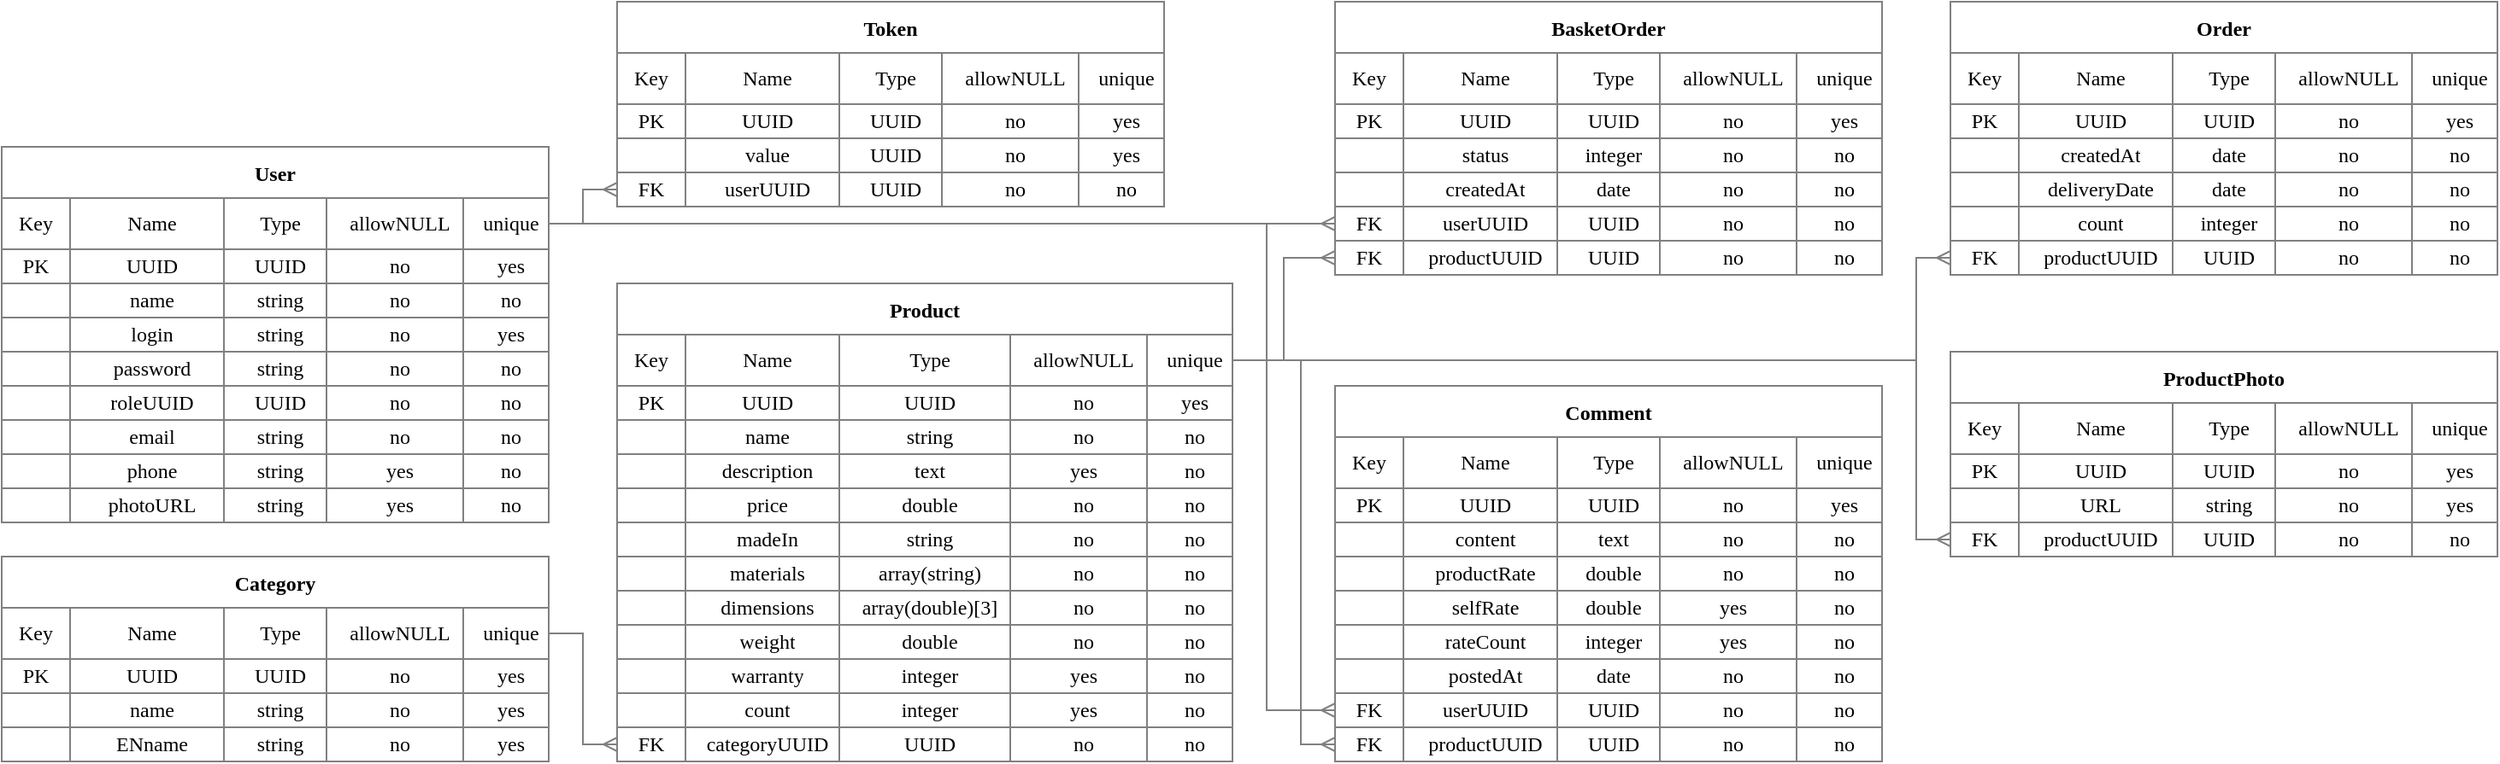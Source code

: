 <mxfile version="16.5.1" type="device"><diagram name="Page-1" id="2ca16b54-16f6-2749-3443-fa8db7711227"><mxGraphModel dx="1182" dy="835" grid="1" gridSize="10" guides="1" tooltips="1" connect="1" arrows="1" fold="1" page="1" pageScale="1" pageWidth="1100" pageHeight="850" background="none" math="0" shadow="0"><root><mxCell id="0"/><mxCell id="1" parent="0"/><mxCell id="YBRG5_7hk0QAaWC_4vEQ-12" value="User" style="shape=table;startSize=30;container=1;collapsible=0;childLayout=tableLayout;fixedRows=1;rowLines=1;fontStyle=1;align=center;pointerEvents=1;rounded=0;shadow=0;glass=0;sketch=0;fontFamily=Times New Roman;labelBackgroundColor=none;strokeColor=#808080;fillColor=#FFFFFF;" parent="1" vertex="1"><mxGeometry y="200" width="320" height="220" as="geometry"/></mxCell><mxCell id="Dn3mP1lUtyszpKkPDtvO-44" style="shape=partialRectangle;html=1;whiteSpace=wrap;collapsible=0;dropTarget=0;pointerEvents=1;fillColor=none;top=0;left=0;bottom=1;right=0;points=[[0,0.5],[1,0.5]];portConstraint=eastwest;rounded=0;shadow=0;glass=0;sketch=0;align=center;fontFamily=Times New Roman;labelBackgroundColor=none;strokeColor=#808080;" parent="YBRG5_7hk0QAaWC_4vEQ-12" vertex="1"><mxGeometry y="30" width="320" height="30" as="geometry"/></mxCell><mxCell id="Dn3mP1lUtyszpKkPDtvO-45" value="Key" style="shape=partialRectangle;html=1;whiteSpace=wrap;connectable=0;fillColor=none;top=0;left=0;bottom=0;right=0;overflow=hidden;pointerEvents=1;rounded=0;shadow=0;glass=0;sketch=0;align=center;fontFamily=Times New Roman;labelBackgroundColor=none;strokeColor=#808080;" parent="Dn3mP1lUtyszpKkPDtvO-44" vertex="1"><mxGeometry width="40" height="30" as="geometry"><mxRectangle width="40" height="30" as="alternateBounds"/></mxGeometry></mxCell><mxCell id="Dn3mP1lUtyszpKkPDtvO-46" value="Name" style="shape=partialRectangle;html=1;whiteSpace=wrap;connectable=0;fillColor=none;top=0;left=0;bottom=0;right=0;align=center;spacingLeft=6;overflow=hidden;pointerEvents=1;rounded=0;shadow=0;glass=0;sketch=0;fontFamily=Times New Roman;labelBackgroundColor=none;strokeColor=#808080;" parent="Dn3mP1lUtyszpKkPDtvO-44" vertex="1"><mxGeometry x="40" width="90" height="30" as="geometry"><mxRectangle width="90" height="30" as="alternateBounds"/></mxGeometry></mxCell><mxCell id="Dn3mP1lUtyszpKkPDtvO-47" value="Type" style="shape=partialRectangle;html=1;whiteSpace=wrap;connectable=0;fillColor=none;top=0;left=0;bottom=0;right=0;align=center;spacingLeft=6;overflow=hidden;pointerEvents=1;rounded=0;shadow=0;glass=0;sketch=0;fontFamily=Times New Roman;labelBackgroundColor=none;strokeColor=#808080;" parent="Dn3mP1lUtyszpKkPDtvO-44" vertex="1"><mxGeometry x="130" width="60" height="30" as="geometry"><mxRectangle width="60" height="30" as="alternateBounds"/></mxGeometry></mxCell><mxCell id="Dn3mP1lUtyszpKkPDtvO-48" value="allowNULL" style="shape=partialRectangle;html=1;whiteSpace=wrap;connectable=0;fillColor=none;top=0;left=0;bottom=0;right=0;align=center;spacingLeft=6;overflow=hidden;pointerEvents=1;rounded=0;shadow=0;glass=0;sketch=0;fontFamily=Times New Roman;labelBackgroundColor=none;strokeColor=#808080;" parent="Dn3mP1lUtyszpKkPDtvO-44" vertex="1"><mxGeometry x="190" width="80" height="30" as="geometry"><mxRectangle width="80" height="30" as="alternateBounds"/></mxGeometry></mxCell><mxCell id="Dn3mP1lUtyszpKkPDtvO-49" value="unique" style="shape=partialRectangle;html=1;whiteSpace=wrap;connectable=0;fillColor=none;top=0;left=0;bottom=0;right=0;align=center;spacingLeft=6;overflow=hidden;pointerEvents=1;rounded=0;shadow=0;glass=0;sketch=0;fontFamily=Times New Roman;labelBackgroundColor=none;strokeColor=#808080;" parent="Dn3mP1lUtyszpKkPDtvO-44" vertex="1"><mxGeometry x="270" width="50" height="30" as="geometry"><mxRectangle width="50" height="30" as="alternateBounds"/></mxGeometry></mxCell><mxCell id="YBRG5_7hk0QAaWC_4vEQ-13" value="" style="shape=partialRectangle;html=1;whiteSpace=wrap;collapsible=0;dropTarget=0;pointerEvents=1;fillColor=none;top=0;left=0;bottom=1;right=0;points=[[0,0.5],[1,0.5]];portConstraint=eastwest;rounded=0;shadow=0;glass=0;sketch=0;align=center;fontFamily=Times New Roman;labelBackgroundColor=none;strokeColor=#808080;" parent="YBRG5_7hk0QAaWC_4vEQ-12" vertex="1"><mxGeometry y="60" width="320" height="20" as="geometry"/></mxCell><mxCell id="YBRG5_7hk0QAaWC_4vEQ-14" value="PK" style="shape=partialRectangle;html=1;whiteSpace=wrap;connectable=0;fillColor=none;top=0;left=0;bottom=0;right=0;overflow=hidden;pointerEvents=1;rounded=0;shadow=0;glass=0;sketch=0;align=center;fontFamily=Times New Roman;labelBackgroundColor=none;strokeColor=#808080;" parent="YBRG5_7hk0QAaWC_4vEQ-13" vertex="1"><mxGeometry width="40" height="20" as="geometry"><mxRectangle width="40" height="20" as="alternateBounds"/></mxGeometry></mxCell><mxCell id="YBRG5_7hk0QAaWC_4vEQ-15" value="UUID" style="shape=partialRectangle;html=1;whiteSpace=wrap;connectable=0;fillColor=none;top=0;left=0;bottom=0;right=0;align=center;spacingLeft=6;overflow=hidden;pointerEvents=1;rounded=0;shadow=0;glass=0;sketch=0;fontFamily=Times New Roman;labelBackgroundColor=none;strokeColor=#808080;" parent="YBRG5_7hk0QAaWC_4vEQ-13" vertex="1"><mxGeometry x="40" width="90" height="20" as="geometry"><mxRectangle width="90" height="20" as="alternateBounds"/></mxGeometry></mxCell><mxCell id="Dn3mP1lUtyszpKkPDtvO-1" value="UUID" style="shape=partialRectangle;html=1;whiteSpace=wrap;connectable=0;fillColor=none;top=0;left=0;bottom=0;right=0;align=center;spacingLeft=6;overflow=hidden;pointerEvents=1;rounded=0;shadow=0;glass=0;sketch=0;fontFamily=Times New Roman;labelBackgroundColor=none;strokeColor=#808080;" parent="YBRG5_7hk0QAaWC_4vEQ-13" vertex="1"><mxGeometry x="130" width="60" height="20" as="geometry"><mxRectangle width="60" height="20" as="alternateBounds"/></mxGeometry></mxCell><mxCell id="Dn3mP1lUtyszpKkPDtvO-28" value="no" style="shape=partialRectangle;html=1;whiteSpace=wrap;connectable=0;fillColor=none;top=0;left=0;bottom=0;right=0;align=center;spacingLeft=6;overflow=hidden;pointerEvents=1;rounded=0;shadow=0;glass=0;sketch=0;fontFamily=Times New Roman;labelBackgroundColor=none;strokeColor=#808080;" parent="YBRG5_7hk0QAaWC_4vEQ-13" vertex="1"><mxGeometry x="190" width="80" height="20" as="geometry"><mxRectangle width="80" height="20" as="alternateBounds"/></mxGeometry></mxCell><mxCell id="Dn3mP1lUtyszpKkPDtvO-36" value="&lt;span&gt;yes&lt;/span&gt;" style="shape=partialRectangle;html=1;whiteSpace=wrap;connectable=0;fillColor=none;top=0;left=0;bottom=0;right=0;align=center;spacingLeft=6;overflow=hidden;pointerEvents=1;rounded=0;shadow=0;glass=0;sketch=0;fontFamily=Times New Roman;labelBackgroundColor=none;strokeColor=#808080;" parent="YBRG5_7hk0QAaWC_4vEQ-13" vertex="1"><mxGeometry x="270" width="50" height="20" as="geometry"><mxRectangle width="50" height="20" as="alternateBounds"/></mxGeometry></mxCell><mxCell id="YBRG5_7hk0QAaWC_4vEQ-16" value="" style="shape=partialRectangle;html=1;whiteSpace=wrap;collapsible=0;dropTarget=0;pointerEvents=1;fillColor=none;top=0;left=0;bottom=0;right=0;points=[[0,0.5],[1,0.5]];portConstraint=eastwest;rounded=0;shadow=0;glass=0;sketch=0;align=center;fontFamily=Times New Roman;labelBackgroundColor=none;strokeColor=#808080;" parent="YBRG5_7hk0QAaWC_4vEQ-12" vertex="1"><mxGeometry y="80" width="320" height="20" as="geometry"/></mxCell><mxCell id="YBRG5_7hk0QAaWC_4vEQ-17" value="" style="shape=partialRectangle;html=1;whiteSpace=wrap;connectable=0;fillColor=none;top=0;left=0;bottom=0;right=0;overflow=hidden;pointerEvents=1;rounded=0;shadow=0;glass=0;sketch=0;align=center;fontFamily=Times New Roman;labelBackgroundColor=none;strokeColor=#808080;" parent="YBRG5_7hk0QAaWC_4vEQ-16" vertex="1"><mxGeometry width="40" height="20" as="geometry"><mxRectangle width="40" height="20" as="alternateBounds"/></mxGeometry></mxCell><mxCell id="YBRG5_7hk0QAaWC_4vEQ-18" value="name" style="shape=partialRectangle;html=1;whiteSpace=wrap;connectable=0;fillColor=none;top=0;left=0;bottom=0;right=0;align=center;spacingLeft=6;overflow=hidden;pointerEvents=1;rounded=0;shadow=0;glass=0;sketch=0;fontFamily=Times New Roman;labelBackgroundColor=none;strokeColor=#808080;" parent="YBRG5_7hk0QAaWC_4vEQ-16" vertex="1"><mxGeometry x="40" width="90" height="20" as="geometry"><mxRectangle width="90" height="20" as="alternateBounds"/></mxGeometry></mxCell><mxCell id="Dn3mP1lUtyszpKkPDtvO-2" value="string" style="shape=partialRectangle;html=1;whiteSpace=wrap;connectable=0;fillColor=none;top=0;left=0;bottom=0;right=0;align=center;spacingLeft=6;overflow=hidden;pointerEvents=1;rounded=0;shadow=0;glass=0;sketch=0;fontFamily=Times New Roman;labelBackgroundColor=none;strokeColor=#808080;" parent="YBRG5_7hk0QAaWC_4vEQ-16" vertex="1"><mxGeometry x="130" width="60" height="20" as="geometry"><mxRectangle width="60" height="20" as="alternateBounds"/></mxGeometry></mxCell><mxCell id="Dn3mP1lUtyszpKkPDtvO-29" value="no" style="shape=partialRectangle;html=1;whiteSpace=wrap;connectable=0;fillColor=none;top=0;left=0;bottom=0;right=0;align=center;spacingLeft=6;overflow=hidden;pointerEvents=1;rounded=0;shadow=0;glass=0;sketch=0;fontFamily=Times New Roman;labelBackgroundColor=none;strokeColor=#808080;" parent="YBRG5_7hk0QAaWC_4vEQ-16" vertex="1"><mxGeometry x="190" width="80" height="20" as="geometry"><mxRectangle width="80" height="20" as="alternateBounds"/></mxGeometry></mxCell><mxCell id="Dn3mP1lUtyszpKkPDtvO-37" value="&lt;span&gt;no&lt;/span&gt;" style="shape=partialRectangle;html=1;whiteSpace=wrap;connectable=0;fillColor=none;top=0;left=0;bottom=0;right=0;align=center;spacingLeft=6;overflow=hidden;pointerEvents=1;rounded=0;shadow=0;glass=0;sketch=0;fontFamily=Times New Roman;labelBackgroundColor=none;strokeColor=#808080;" parent="YBRG5_7hk0QAaWC_4vEQ-16" vertex="1"><mxGeometry x="270" width="50" height="20" as="geometry"><mxRectangle width="50" height="20" as="alternateBounds"/></mxGeometry></mxCell><mxCell id="YBRG5_7hk0QAaWC_4vEQ-19" value="" style="shape=partialRectangle;html=1;whiteSpace=wrap;collapsible=0;dropTarget=0;pointerEvents=1;fillColor=none;top=0;left=0;bottom=0;right=0;points=[[0,0.5],[1,0.5]];portConstraint=eastwest;rounded=0;shadow=0;glass=0;sketch=0;align=center;fontFamily=Times New Roman;labelBackgroundColor=none;strokeColor=#808080;" parent="YBRG5_7hk0QAaWC_4vEQ-12" vertex="1"><mxGeometry y="100" width="320" height="20" as="geometry"/></mxCell><mxCell id="YBRG5_7hk0QAaWC_4vEQ-20" value="" style="shape=partialRectangle;html=1;whiteSpace=wrap;connectable=0;fillColor=none;top=0;left=0;bottom=0;right=0;overflow=hidden;pointerEvents=1;rounded=0;shadow=0;glass=0;sketch=0;align=center;fontFamily=Times New Roman;labelBackgroundColor=none;strokeColor=#808080;" parent="YBRG5_7hk0QAaWC_4vEQ-19" vertex="1"><mxGeometry width="40" height="20" as="geometry"><mxRectangle width="40" height="20" as="alternateBounds"/></mxGeometry></mxCell><mxCell id="YBRG5_7hk0QAaWC_4vEQ-21" value="login" style="shape=partialRectangle;html=1;whiteSpace=wrap;connectable=0;fillColor=none;top=0;left=0;bottom=0;right=0;align=center;spacingLeft=6;overflow=hidden;pointerEvents=1;rounded=0;shadow=0;glass=0;sketch=0;fontFamily=Times New Roman;labelBackgroundColor=none;strokeColor=#808080;" parent="YBRG5_7hk0QAaWC_4vEQ-19" vertex="1"><mxGeometry x="40" width="90" height="20" as="geometry"><mxRectangle width="90" height="20" as="alternateBounds"/></mxGeometry></mxCell><mxCell id="Dn3mP1lUtyszpKkPDtvO-3" value="string" style="shape=partialRectangle;html=1;whiteSpace=wrap;connectable=0;fillColor=none;top=0;left=0;bottom=0;right=0;align=center;spacingLeft=6;overflow=hidden;pointerEvents=1;rounded=0;shadow=0;glass=0;sketch=0;fontFamily=Times New Roman;labelBackgroundColor=none;strokeColor=#808080;" parent="YBRG5_7hk0QAaWC_4vEQ-19" vertex="1"><mxGeometry x="130" width="60" height="20" as="geometry"><mxRectangle width="60" height="20" as="alternateBounds"/></mxGeometry></mxCell><mxCell id="Dn3mP1lUtyszpKkPDtvO-30" value="no" style="shape=partialRectangle;html=1;whiteSpace=wrap;connectable=0;fillColor=none;top=0;left=0;bottom=0;right=0;align=center;spacingLeft=6;overflow=hidden;pointerEvents=1;rounded=0;shadow=0;glass=0;sketch=0;fontFamily=Times New Roman;labelBackgroundColor=none;strokeColor=#808080;" parent="YBRG5_7hk0QAaWC_4vEQ-19" vertex="1"><mxGeometry x="190" width="80" height="20" as="geometry"><mxRectangle width="80" height="20" as="alternateBounds"/></mxGeometry></mxCell><mxCell id="Dn3mP1lUtyszpKkPDtvO-38" value="&lt;span&gt;yes&lt;/span&gt;" style="shape=partialRectangle;html=1;whiteSpace=wrap;connectable=0;fillColor=none;top=0;left=0;bottom=0;right=0;align=center;spacingLeft=6;overflow=hidden;pointerEvents=1;rounded=0;shadow=0;glass=0;sketch=0;fontFamily=Times New Roman;labelBackgroundColor=none;strokeColor=#808080;" parent="YBRG5_7hk0QAaWC_4vEQ-19" vertex="1"><mxGeometry x="270" width="50" height="20" as="geometry"><mxRectangle width="50" height="20" as="alternateBounds"/></mxGeometry></mxCell><mxCell id="YBRG5_7hk0QAaWC_4vEQ-84" style="shape=partialRectangle;html=1;whiteSpace=wrap;collapsible=0;dropTarget=0;pointerEvents=1;fillColor=none;top=0;left=0;bottom=0;right=0;points=[[0,0.5],[1,0.5]];portConstraint=eastwest;rounded=0;shadow=0;glass=0;sketch=0;align=center;fontFamily=Times New Roman;labelBackgroundColor=none;strokeColor=#808080;" parent="YBRG5_7hk0QAaWC_4vEQ-12" vertex="1"><mxGeometry y="120" width="320" height="20" as="geometry"/></mxCell><mxCell id="YBRG5_7hk0QAaWC_4vEQ-85" style="shape=partialRectangle;html=1;whiteSpace=wrap;connectable=0;fillColor=none;top=0;left=0;bottom=0;right=0;overflow=hidden;pointerEvents=1;rounded=0;shadow=0;glass=0;sketch=0;align=center;fontFamily=Times New Roman;labelBackgroundColor=none;strokeColor=#808080;" parent="YBRG5_7hk0QAaWC_4vEQ-84" vertex="1"><mxGeometry width="40" height="20" as="geometry"><mxRectangle width="40" height="20" as="alternateBounds"/></mxGeometry></mxCell><mxCell id="YBRG5_7hk0QAaWC_4vEQ-86" value="password" style="shape=partialRectangle;html=1;whiteSpace=wrap;connectable=0;fillColor=none;top=0;left=0;bottom=0;right=0;align=center;spacingLeft=6;overflow=hidden;pointerEvents=1;rounded=0;shadow=0;glass=0;sketch=0;fontFamily=Times New Roman;labelBackgroundColor=none;strokeColor=#808080;" parent="YBRG5_7hk0QAaWC_4vEQ-84" vertex="1"><mxGeometry x="40" width="90" height="20" as="geometry"><mxRectangle width="90" height="20" as="alternateBounds"/></mxGeometry></mxCell><mxCell id="Dn3mP1lUtyszpKkPDtvO-4" value="string" style="shape=partialRectangle;html=1;whiteSpace=wrap;connectable=0;fillColor=none;top=0;left=0;bottom=0;right=0;align=center;spacingLeft=6;overflow=hidden;pointerEvents=1;rounded=0;shadow=0;glass=0;sketch=0;fontFamily=Times New Roman;labelBackgroundColor=none;strokeColor=#808080;" parent="YBRG5_7hk0QAaWC_4vEQ-84" vertex="1"><mxGeometry x="130" width="60" height="20" as="geometry"><mxRectangle width="60" height="20" as="alternateBounds"/></mxGeometry></mxCell><mxCell id="Dn3mP1lUtyszpKkPDtvO-31" value="no" style="shape=partialRectangle;html=1;whiteSpace=wrap;connectable=0;fillColor=none;top=0;left=0;bottom=0;right=0;align=center;spacingLeft=6;overflow=hidden;pointerEvents=1;rounded=0;shadow=0;glass=0;sketch=0;fontFamily=Times New Roman;labelBackgroundColor=none;strokeColor=#808080;" parent="YBRG5_7hk0QAaWC_4vEQ-84" vertex="1"><mxGeometry x="190" width="80" height="20" as="geometry"><mxRectangle width="80" height="20" as="alternateBounds"/></mxGeometry></mxCell><mxCell id="Dn3mP1lUtyszpKkPDtvO-39" value="&lt;span&gt;no&lt;/span&gt;" style="shape=partialRectangle;html=1;whiteSpace=wrap;connectable=0;fillColor=none;top=0;left=0;bottom=0;right=0;align=center;spacingLeft=6;overflow=hidden;pointerEvents=1;rounded=0;shadow=0;glass=0;sketch=0;fontFamily=Times New Roman;labelBackgroundColor=none;strokeColor=#808080;" parent="YBRG5_7hk0QAaWC_4vEQ-84" vertex="1"><mxGeometry x="270" width="50" height="20" as="geometry"><mxRectangle width="50" height="20" as="alternateBounds"/></mxGeometry></mxCell><mxCell id="YBRG5_7hk0QAaWC_4vEQ-87" style="shape=partialRectangle;html=1;whiteSpace=wrap;collapsible=0;dropTarget=0;pointerEvents=1;fillColor=none;top=0;left=0;bottom=0;right=0;points=[[0,0.5],[1,0.5]];portConstraint=eastwest;rounded=0;shadow=0;glass=0;sketch=0;align=center;fontFamily=Times New Roman;labelBackgroundColor=none;strokeColor=#808080;" parent="YBRG5_7hk0QAaWC_4vEQ-12" vertex="1"><mxGeometry y="140" width="320" height="20" as="geometry"/></mxCell><mxCell id="YBRG5_7hk0QAaWC_4vEQ-88" style="shape=partialRectangle;html=1;whiteSpace=wrap;connectable=0;fillColor=none;top=0;left=0;bottom=0;right=0;overflow=hidden;pointerEvents=1;rounded=0;shadow=0;glass=0;sketch=0;align=center;fontFamily=Times New Roman;labelBackgroundColor=none;strokeColor=#808080;" parent="YBRG5_7hk0QAaWC_4vEQ-87" vertex="1"><mxGeometry width="40" height="20" as="geometry"><mxRectangle width="40" height="20" as="alternateBounds"/></mxGeometry></mxCell><mxCell id="YBRG5_7hk0QAaWC_4vEQ-89" value="roleUUID" style="shape=partialRectangle;html=1;whiteSpace=wrap;connectable=0;fillColor=none;top=0;left=0;bottom=0;right=0;align=center;spacingLeft=6;overflow=hidden;pointerEvents=1;rounded=0;shadow=0;glass=0;sketch=0;fontFamily=Times New Roman;labelBackgroundColor=none;strokeColor=#808080;" parent="YBRG5_7hk0QAaWC_4vEQ-87" vertex="1"><mxGeometry x="40" width="90" height="20" as="geometry"><mxRectangle width="90" height="20" as="alternateBounds"/></mxGeometry></mxCell><mxCell id="Dn3mP1lUtyszpKkPDtvO-5" value="UUID" style="shape=partialRectangle;html=1;whiteSpace=wrap;connectable=0;fillColor=none;top=0;left=0;bottom=0;right=0;align=center;spacingLeft=6;overflow=hidden;pointerEvents=1;rounded=0;shadow=0;glass=0;sketch=0;fontFamily=Times New Roman;labelBackgroundColor=none;strokeColor=#808080;" parent="YBRG5_7hk0QAaWC_4vEQ-87" vertex="1"><mxGeometry x="130" width="60" height="20" as="geometry"><mxRectangle width="60" height="20" as="alternateBounds"/></mxGeometry></mxCell><mxCell id="Dn3mP1lUtyszpKkPDtvO-32" value="&lt;span&gt;no&lt;/span&gt;" style="shape=partialRectangle;html=1;whiteSpace=wrap;connectable=0;fillColor=none;top=0;left=0;bottom=0;right=0;align=center;spacingLeft=6;overflow=hidden;pointerEvents=1;rounded=0;shadow=0;glass=0;sketch=0;fontFamily=Times New Roman;labelBackgroundColor=none;strokeColor=#808080;" parent="YBRG5_7hk0QAaWC_4vEQ-87" vertex="1"><mxGeometry x="190" width="80" height="20" as="geometry"><mxRectangle width="80" height="20" as="alternateBounds"/></mxGeometry></mxCell><mxCell id="Dn3mP1lUtyszpKkPDtvO-40" value="&lt;span&gt;no&lt;/span&gt;" style="shape=partialRectangle;html=1;whiteSpace=wrap;connectable=0;fillColor=none;top=0;left=0;bottom=0;right=0;align=center;spacingLeft=6;overflow=hidden;pointerEvents=1;rounded=0;shadow=0;glass=0;sketch=0;fontFamily=Times New Roman;labelBackgroundColor=none;strokeColor=#808080;" parent="YBRG5_7hk0QAaWC_4vEQ-87" vertex="1"><mxGeometry x="270" width="50" height="20" as="geometry"><mxRectangle width="50" height="20" as="alternateBounds"/></mxGeometry></mxCell><mxCell id="Dn3mP1lUtyszpKkPDtvO-6" style="shape=partialRectangle;html=1;whiteSpace=wrap;collapsible=0;dropTarget=0;pointerEvents=1;fillColor=none;top=0;left=0;bottom=0;right=0;points=[[0,0.5],[1,0.5]];portConstraint=eastwest;rounded=0;shadow=0;glass=0;sketch=0;align=center;fontFamily=Times New Roman;labelBackgroundColor=none;strokeColor=#808080;" parent="YBRG5_7hk0QAaWC_4vEQ-12" vertex="1"><mxGeometry y="160" width="320" height="20" as="geometry"/></mxCell><mxCell id="Dn3mP1lUtyszpKkPDtvO-7" style="shape=partialRectangle;html=1;whiteSpace=wrap;connectable=0;fillColor=none;top=0;left=0;bottom=0;right=0;overflow=hidden;pointerEvents=1;rounded=0;shadow=0;glass=0;sketch=0;align=center;fontFamily=Times New Roman;labelBackgroundColor=none;strokeColor=#808080;" parent="Dn3mP1lUtyszpKkPDtvO-6" vertex="1"><mxGeometry width="40" height="20" as="geometry"><mxRectangle width="40" height="20" as="alternateBounds"/></mxGeometry></mxCell><mxCell id="Dn3mP1lUtyszpKkPDtvO-8" value="email" style="shape=partialRectangle;html=1;whiteSpace=wrap;connectable=0;fillColor=none;top=0;left=0;bottom=0;right=0;align=center;spacingLeft=6;overflow=hidden;pointerEvents=1;rounded=0;shadow=0;glass=0;sketch=0;fontFamily=Times New Roman;labelBackgroundColor=none;strokeColor=#808080;" parent="Dn3mP1lUtyszpKkPDtvO-6" vertex="1"><mxGeometry x="40" width="90" height="20" as="geometry"><mxRectangle width="90" height="20" as="alternateBounds"/></mxGeometry></mxCell><mxCell id="Dn3mP1lUtyszpKkPDtvO-9" value="string" style="shape=partialRectangle;html=1;whiteSpace=wrap;connectable=0;fillColor=none;top=0;left=0;bottom=0;right=0;align=center;spacingLeft=6;overflow=hidden;pointerEvents=1;rounded=0;shadow=0;glass=0;sketch=0;fontFamily=Times New Roman;labelBackgroundColor=none;strokeColor=#808080;" parent="Dn3mP1lUtyszpKkPDtvO-6" vertex="1"><mxGeometry x="130" width="60" height="20" as="geometry"><mxRectangle width="60" height="20" as="alternateBounds"/></mxGeometry></mxCell><mxCell id="Dn3mP1lUtyszpKkPDtvO-33" value="&lt;span&gt;no&lt;/span&gt;" style="shape=partialRectangle;html=1;whiteSpace=wrap;connectable=0;fillColor=none;top=0;left=0;bottom=0;right=0;align=center;spacingLeft=6;overflow=hidden;pointerEvents=1;rounded=0;shadow=0;glass=0;sketch=0;fontFamily=Times New Roman;labelBackgroundColor=none;strokeColor=#808080;" parent="Dn3mP1lUtyszpKkPDtvO-6" vertex="1"><mxGeometry x="190" width="80" height="20" as="geometry"><mxRectangle width="80" height="20" as="alternateBounds"/></mxGeometry></mxCell><mxCell id="Dn3mP1lUtyszpKkPDtvO-41" value="&lt;span&gt;no&lt;/span&gt;" style="shape=partialRectangle;html=1;whiteSpace=wrap;connectable=0;fillColor=none;top=0;left=0;bottom=0;right=0;align=center;spacingLeft=6;overflow=hidden;pointerEvents=1;rounded=0;shadow=0;glass=0;sketch=0;fontFamily=Times New Roman;labelBackgroundColor=none;strokeColor=#808080;" parent="Dn3mP1lUtyszpKkPDtvO-6" vertex="1"><mxGeometry x="270" width="50" height="20" as="geometry"><mxRectangle width="50" height="20" as="alternateBounds"/></mxGeometry></mxCell><mxCell id="Dn3mP1lUtyszpKkPDtvO-10" style="shape=partialRectangle;html=1;whiteSpace=wrap;collapsible=0;dropTarget=0;pointerEvents=1;fillColor=none;top=0;left=0;bottom=0;right=0;points=[[0,0.5],[1,0.5]];portConstraint=eastwest;rounded=0;shadow=0;glass=0;sketch=0;align=center;fontFamily=Times New Roman;labelBackgroundColor=none;strokeColor=#808080;" parent="YBRG5_7hk0QAaWC_4vEQ-12" vertex="1"><mxGeometry y="180" width="320" height="20" as="geometry"/></mxCell><mxCell id="Dn3mP1lUtyszpKkPDtvO-11" style="shape=partialRectangle;html=1;whiteSpace=wrap;connectable=0;fillColor=none;top=0;left=0;bottom=0;right=0;overflow=hidden;pointerEvents=1;rounded=0;shadow=0;glass=0;sketch=0;align=center;fontFamily=Times New Roman;labelBackgroundColor=none;strokeColor=#808080;" parent="Dn3mP1lUtyszpKkPDtvO-10" vertex="1"><mxGeometry width="40" height="20" as="geometry"><mxRectangle width="40" height="20" as="alternateBounds"/></mxGeometry></mxCell><mxCell id="Dn3mP1lUtyszpKkPDtvO-12" value="phone" style="shape=partialRectangle;html=1;whiteSpace=wrap;connectable=0;fillColor=none;top=0;left=0;bottom=0;right=0;align=center;spacingLeft=6;overflow=hidden;pointerEvents=1;rounded=0;shadow=0;glass=0;sketch=0;fontFamily=Times New Roman;labelBackgroundColor=none;strokeColor=#808080;" parent="Dn3mP1lUtyszpKkPDtvO-10" vertex="1"><mxGeometry x="40" width="90" height="20" as="geometry"><mxRectangle width="90" height="20" as="alternateBounds"/></mxGeometry></mxCell><mxCell id="Dn3mP1lUtyszpKkPDtvO-13" value="string" style="shape=partialRectangle;html=1;whiteSpace=wrap;connectable=0;fillColor=none;top=0;left=0;bottom=0;right=0;align=center;spacingLeft=6;overflow=hidden;pointerEvents=1;rounded=0;shadow=0;glass=0;sketch=0;fontFamily=Times New Roman;labelBackgroundColor=none;strokeColor=#808080;" parent="Dn3mP1lUtyszpKkPDtvO-10" vertex="1"><mxGeometry x="130" width="60" height="20" as="geometry"><mxRectangle width="60" height="20" as="alternateBounds"/></mxGeometry></mxCell><mxCell id="Dn3mP1lUtyszpKkPDtvO-34" value="yes" style="shape=partialRectangle;html=1;whiteSpace=wrap;connectable=0;fillColor=none;top=0;left=0;bottom=0;right=0;align=center;spacingLeft=6;overflow=hidden;pointerEvents=1;rounded=0;shadow=0;glass=0;sketch=0;fontFamily=Times New Roman;labelBackgroundColor=none;strokeColor=#808080;" parent="Dn3mP1lUtyszpKkPDtvO-10" vertex="1"><mxGeometry x="190" width="80" height="20" as="geometry"><mxRectangle width="80" height="20" as="alternateBounds"/></mxGeometry></mxCell><mxCell id="Dn3mP1lUtyszpKkPDtvO-42" value="&lt;span&gt;no&lt;/span&gt;" style="shape=partialRectangle;html=1;whiteSpace=wrap;connectable=0;fillColor=none;top=0;left=0;bottom=0;right=0;align=center;spacingLeft=6;overflow=hidden;pointerEvents=1;rounded=0;shadow=0;glass=0;sketch=0;fontFamily=Times New Roman;labelBackgroundColor=none;strokeColor=#808080;" parent="Dn3mP1lUtyszpKkPDtvO-10" vertex="1"><mxGeometry x="270" width="50" height="20" as="geometry"><mxRectangle width="50" height="20" as="alternateBounds"/></mxGeometry></mxCell><mxCell id="Dn3mP1lUtyszpKkPDtvO-14" style="shape=partialRectangle;html=1;whiteSpace=wrap;collapsible=0;dropTarget=0;pointerEvents=1;fillColor=none;top=0;left=0;bottom=0;right=0;points=[[0,0.5],[1,0.5]];portConstraint=eastwest;rounded=0;shadow=0;glass=0;sketch=0;align=center;fontFamily=Times New Roman;labelBackgroundColor=none;strokeColor=#808080;" parent="YBRG5_7hk0QAaWC_4vEQ-12" vertex="1"><mxGeometry y="200" width="320" height="20" as="geometry"/></mxCell><mxCell id="Dn3mP1lUtyszpKkPDtvO-15" style="shape=partialRectangle;html=1;whiteSpace=wrap;connectable=0;fillColor=none;top=0;left=0;bottom=0;right=0;overflow=hidden;pointerEvents=1;rounded=0;shadow=0;glass=0;sketch=0;align=center;fontFamily=Times New Roman;labelBackgroundColor=none;strokeColor=#808080;" parent="Dn3mP1lUtyszpKkPDtvO-14" vertex="1"><mxGeometry width="40" height="20" as="geometry"><mxRectangle width="40" height="20" as="alternateBounds"/></mxGeometry></mxCell><mxCell id="Dn3mP1lUtyszpKkPDtvO-16" value="photoURL" style="shape=partialRectangle;html=1;whiteSpace=wrap;connectable=0;fillColor=none;top=0;left=0;bottom=0;right=0;align=center;spacingLeft=6;overflow=hidden;pointerEvents=1;rounded=0;shadow=0;glass=0;sketch=0;fontFamily=Times New Roman;labelBackgroundColor=none;strokeColor=#808080;" parent="Dn3mP1lUtyszpKkPDtvO-14" vertex="1"><mxGeometry x="40" width="90" height="20" as="geometry"><mxRectangle width="90" height="20" as="alternateBounds"/></mxGeometry></mxCell><mxCell id="Dn3mP1lUtyszpKkPDtvO-17" value="string" style="shape=partialRectangle;html=1;whiteSpace=wrap;connectable=0;fillColor=none;top=0;left=0;bottom=0;right=0;align=center;spacingLeft=6;overflow=hidden;pointerEvents=1;rounded=0;shadow=0;glass=0;sketch=0;fontFamily=Times New Roman;labelBackgroundColor=none;strokeColor=#808080;" parent="Dn3mP1lUtyszpKkPDtvO-14" vertex="1"><mxGeometry x="130" width="60" height="20" as="geometry"><mxRectangle width="60" height="20" as="alternateBounds"/></mxGeometry></mxCell><mxCell id="Dn3mP1lUtyszpKkPDtvO-35" value="yes" style="shape=partialRectangle;html=1;whiteSpace=wrap;connectable=0;fillColor=none;top=0;left=0;bottom=0;right=0;align=center;spacingLeft=6;overflow=hidden;pointerEvents=1;rounded=0;shadow=0;glass=0;sketch=0;fontFamily=Times New Roman;labelBackgroundColor=none;strokeColor=#808080;" parent="Dn3mP1lUtyszpKkPDtvO-14" vertex="1"><mxGeometry x="190" width="80" height="20" as="geometry"><mxRectangle width="80" height="20" as="alternateBounds"/></mxGeometry></mxCell><mxCell id="Dn3mP1lUtyszpKkPDtvO-43" value="&lt;span&gt;no&lt;/span&gt;" style="shape=partialRectangle;html=1;whiteSpace=wrap;connectable=0;fillColor=none;top=0;left=0;bottom=0;right=0;align=center;spacingLeft=6;overflow=hidden;pointerEvents=1;rounded=0;shadow=0;glass=0;sketch=0;fontFamily=Times New Roman;labelBackgroundColor=none;strokeColor=#808080;" parent="Dn3mP1lUtyszpKkPDtvO-14" vertex="1"><mxGeometry x="270" width="50" height="20" as="geometry"><mxRectangle width="50" height="20" as="alternateBounds"/></mxGeometry></mxCell><mxCell id="Dn3mP1lUtyszpKkPDtvO-18" value="Token" style="shape=table;startSize=30;container=1;collapsible=0;childLayout=tableLayout;fixedRows=1;rowLines=1;fontStyle=1;align=center;pointerEvents=1;rounded=0;shadow=0;glass=0;sketch=0;fillColor=#ffffff;strokeColor=#808080;fontFamily=Times New Roman;labelBackgroundColor=none;" parent="1" vertex="1"><mxGeometry x="360" y="115" width="320" height="120" as="geometry"/></mxCell><mxCell id="Dn3mP1lUtyszpKkPDtvO-71" style="shape=partialRectangle;html=1;whiteSpace=wrap;collapsible=0;dropTarget=0;pointerEvents=1;fillColor=none;top=0;left=0;bottom=1;right=0;points=[[0,0.5],[1,0.5]];portConstraint=eastwest;rounded=0;shadow=0;glass=0;sketch=0;align=center;fontFamily=Times New Roman;labelBackgroundColor=none;strokeColor=#808080;" parent="Dn3mP1lUtyszpKkPDtvO-18" vertex="1"><mxGeometry y="30" width="320" height="30" as="geometry"/></mxCell><mxCell id="Dn3mP1lUtyszpKkPDtvO-72" value="Key" style="shape=partialRectangle;html=1;whiteSpace=wrap;connectable=0;fillColor=none;top=0;left=0;bottom=0;right=0;overflow=hidden;pointerEvents=1;rounded=0;shadow=0;glass=0;sketch=0;align=center;fontFamily=Times New Roman;labelBackgroundColor=none;strokeColor=#808080;" parent="Dn3mP1lUtyszpKkPDtvO-71" vertex="1"><mxGeometry width="40" height="30" as="geometry"><mxRectangle width="40" height="30" as="alternateBounds"/></mxGeometry></mxCell><mxCell id="Dn3mP1lUtyszpKkPDtvO-73" value="Name" style="shape=partialRectangle;html=1;whiteSpace=wrap;connectable=0;fillColor=none;top=0;left=0;bottom=0;right=0;align=center;spacingLeft=6;overflow=hidden;pointerEvents=1;rounded=0;shadow=0;glass=0;sketch=0;fontFamily=Times New Roman;labelBackgroundColor=none;strokeColor=#808080;" parent="Dn3mP1lUtyszpKkPDtvO-71" vertex="1"><mxGeometry x="40" width="90" height="30" as="geometry"><mxRectangle width="90" height="30" as="alternateBounds"/></mxGeometry></mxCell><mxCell id="Dn3mP1lUtyszpKkPDtvO-74" value="Type" style="shape=partialRectangle;html=1;whiteSpace=wrap;connectable=0;fillColor=none;top=0;left=0;bottom=0;right=0;align=center;spacingLeft=6;overflow=hidden;pointerEvents=1;rounded=0;shadow=0;glass=0;sketch=0;fontFamily=Times New Roman;labelBackgroundColor=none;strokeColor=#808080;" parent="Dn3mP1lUtyszpKkPDtvO-71" vertex="1"><mxGeometry x="130" width="60" height="30" as="geometry"><mxRectangle width="60" height="30" as="alternateBounds"/></mxGeometry></mxCell><mxCell id="Dn3mP1lUtyszpKkPDtvO-75" value="&lt;span&gt;allowNULL&lt;/span&gt;" style="shape=partialRectangle;html=1;whiteSpace=wrap;connectable=0;fillColor=none;top=0;left=0;bottom=0;right=0;align=center;spacingLeft=6;overflow=hidden;pointerEvents=1;rounded=0;shadow=0;glass=0;sketch=0;fontFamily=Times New Roman;labelBackgroundColor=none;strokeColor=#808080;" parent="Dn3mP1lUtyszpKkPDtvO-71" vertex="1"><mxGeometry x="190" width="80" height="30" as="geometry"><mxRectangle width="80" height="30" as="alternateBounds"/></mxGeometry></mxCell><mxCell id="Dn3mP1lUtyszpKkPDtvO-76" value="&lt;span&gt;unique&lt;/span&gt;" style="shape=partialRectangle;html=1;whiteSpace=wrap;connectable=0;fillColor=none;top=0;left=0;bottom=0;right=0;align=center;spacingLeft=6;overflow=hidden;pointerEvents=1;rounded=0;shadow=0;glass=0;sketch=0;fontFamily=Times New Roman;labelBackgroundColor=none;strokeColor=#808080;" parent="Dn3mP1lUtyszpKkPDtvO-71" vertex="1"><mxGeometry x="270" width="50" height="30" as="geometry"><mxRectangle width="50" height="30" as="alternateBounds"/></mxGeometry></mxCell><mxCell id="Dn3mP1lUtyszpKkPDtvO-19" value="" style="shape=partialRectangle;html=1;whiteSpace=wrap;collapsible=0;dropTarget=0;pointerEvents=1;fillColor=none;top=0;left=0;bottom=1;right=0;points=[[0,0.5],[1,0.5]];portConstraint=eastwest;rounded=0;shadow=0;glass=0;sketch=0;align=center;fontFamily=Times New Roman;labelBackgroundColor=none;strokeColor=#808080;" parent="Dn3mP1lUtyszpKkPDtvO-18" vertex="1"><mxGeometry y="60" width="320" height="20" as="geometry"/></mxCell><mxCell id="Dn3mP1lUtyszpKkPDtvO-20" value="PK" style="shape=partialRectangle;html=1;whiteSpace=wrap;connectable=0;fillColor=none;top=0;left=0;bottom=0;right=0;overflow=hidden;pointerEvents=1;rounded=0;shadow=0;glass=0;sketch=0;align=center;fontFamily=Times New Roman;labelBackgroundColor=none;strokeColor=#808080;" parent="Dn3mP1lUtyszpKkPDtvO-19" vertex="1"><mxGeometry width="40" height="20" as="geometry"><mxRectangle width="40" height="20" as="alternateBounds"/></mxGeometry></mxCell><mxCell id="Dn3mP1lUtyszpKkPDtvO-21" value="UUID" style="shape=partialRectangle;html=1;whiteSpace=wrap;connectable=0;fillColor=none;top=0;left=0;bottom=0;right=0;align=center;spacingLeft=6;overflow=hidden;pointerEvents=1;rounded=0;shadow=0;glass=0;sketch=0;fontFamily=Times New Roman;labelBackgroundColor=none;strokeColor=#808080;" parent="Dn3mP1lUtyszpKkPDtvO-19" vertex="1"><mxGeometry x="40" width="90" height="20" as="geometry"><mxRectangle width="90" height="20" as="alternateBounds"/></mxGeometry></mxCell><mxCell id="Dn3mP1lUtyszpKkPDtvO-62" value="UUID" style="shape=partialRectangle;html=1;whiteSpace=wrap;connectable=0;fillColor=none;top=0;left=0;bottom=0;right=0;align=center;spacingLeft=6;overflow=hidden;pointerEvents=1;rounded=0;shadow=0;glass=0;sketch=0;fontFamily=Times New Roman;labelBackgroundColor=none;strokeColor=#808080;" parent="Dn3mP1lUtyszpKkPDtvO-19" vertex="1"><mxGeometry x="130" width="60" height="20" as="geometry"><mxRectangle width="60" height="20" as="alternateBounds"/></mxGeometry></mxCell><mxCell id="Dn3mP1lUtyszpKkPDtvO-65" value="no" style="shape=partialRectangle;html=1;whiteSpace=wrap;connectable=0;fillColor=none;top=0;left=0;bottom=0;right=0;align=center;spacingLeft=6;overflow=hidden;pointerEvents=1;rounded=0;shadow=0;glass=0;sketch=0;fontFamily=Times New Roman;labelBackgroundColor=none;strokeColor=#808080;" parent="Dn3mP1lUtyszpKkPDtvO-19" vertex="1"><mxGeometry x="190" width="80" height="20" as="geometry"><mxRectangle width="80" height="20" as="alternateBounds"/></mxGeometry></mxCell><mxCell id="Dn3mP1lUtyszpKkPDtvO-68" value="yes" style="shape=partialRectangle;html=1;whiteSpace=wrap;connectable=0;fillColor=none;top=0;left=0;bottom=0;right=0;align=center;spacingLeft=6;overflow=hidden;pointerEvents=1;rounded=0;shadow=0;glass=0;sketch=0;fontFamily=Times New Roman;labelBackgroundColor=none;strokeColor=#808080;" parent="Dn3mP1lUtyszpKkPDtvO-19" vertex="1"><mxGeometry x="270" width="50" height="20" as="geometry"><mxRectangle width="50" height="20" as="alternateBounds"/></mxGeometry></mxCell><mxCell id="Dn3mP1lUtyszpKkPDtvO-22" value="" style="shape=partialRectangle;html=1;whiteSpace=wrap;collapsible=0;dropTarget=0;pointerEvents=1;fillColor=none;top=0;left=0;bottom=0;right=0;points=[[0,0.5],[1,0.5]];portConstraint=eastwest;rounded=0;shadow=0;glass=0;sketch=0;align=center;fontFamily=Times New Roman;labelBackgroundColor=none;strokeColor=#808080;" parent="Dn3mP1lUtyszpKkPDtvO-18" vertex="1"><mxGeometry y="80" width="320" height="20" as="geometry"/></mxCell><mxCell id="Dn3mP1lUtyszpKkPDtvO-23" value="" style="shape=partialRectangle;html=1;whiteSpace=wrap;connectable=0;fillColor=none;top=0;left=0;bottom=0;right=0;overflow=hidden;pointerEvents=1;rounded=0;shadow=0;glass=0;sketch=0;align=center;fontFamily=Times New Roman;labelBackgroundColor=none;strokeColor=#808080;" parent="Dn3mP1lUtyszpKkPDtvO-22" vertex="1"><mxGeometry width="40" height="20" as="geometry"><mxRectangle width="40" height="20" as="alternateBounds"/></mxGeometry></mxCell><mxCell id="Dn3mP1lUtyszpKkPDtvO-24" value="value" style="shape=partialRectangle;html=1;whiteSpace=wrap;connectable=0;fillColor=none;top=0;left=0;bottom=0;right=0;align=center;spacingLeft=6;overflow=hidden;pointerEvents=1;rounded=0;shadow=0;glass=0;sketch=0;fontFamily=Times New Roman;labelBackgroundColor=none;strokeColor=#808080;" parent="Dn3mP1lUtyszpKkPDtvO-22" vertex="1"><mxGeometry x="40" width="90" height="20" as="geometry"><mxRectangle width="90" height="20" as="alternateBounds"/></mxGeometry></mxCell><mxCell id="Dn3mP1lUtyszpKkPDtvO-63" value="UUID" style="shape=partialRectangle;html=1;whiteSpace=wrap;connectable=0;fillColor=none;top=0;left=0;bottom=0;right=0;align=center;spacingLeft=6;overflow=hidden;pointerEvents=1;rounded=0;shadow=0;glass=0;sketch=0;fontFamily=Times New Roman;labelBackgroundColor=none;strokeColor=#808080;" parent="Dn3mP1lUtyszpKkPDtvO-22" vertex="1"><mxGeometry x="130" width="60" height="20" as="geometry"><mxRectangle width="60" height="20" as="alternateBounds"/></mxGeometry></mxCell><mxCell id="Dn3mP1lUtyszpKkPDtvO-66" value="no" style="shape=partialRectangle;html=1;whiteSpace=wrap;connectable=0;fillColor=none;top=0;left=0;bottom=0;right=0;align=center;spacingLeft=6;overflow=hidden;pointerEvents=1;rounded=0;shadow=0;glass=0;sketch=0;fontFamily=Times New Roman;labelBackgroundColor=none;strokeColor=#808080;" parent="Dn3mP1lUtyszpKkPDtvO-22" vertex="1"><mxGeometry x="190" width="80" height="20" as="geometry"><mxRectangle width="80" height="20" as="alternateBounds"/></mxGeometry></mxCell><mxCell id="Dn3mP1lUtyszpKkPDtvO-69" value="yes" style="shape=partialRectangle;html=1;whiteSpace=wrap;connectable=0;fillColor=none;top=0;left=0;bottom=0;right=0;align=center;spacingLeft=6;overflow=hidden;pointerEvents=1;rounded=0;shadow=0;glass=0;sketch=0;fontFamily=Times New Roman;labelBackgroundColor=none;strokeColor=#808080;" parent="Dn3mP1lUtyszpKkPDtvO-22" vertex="1"><mxGeometry x="270" width="50" height="20" as="geometry"><mxRectangle width="50" height="20" as="alternateBounds"/></mxGeometry></mxCell><mxCell id="Dn3mP1lUtyszpKkPDtvO-25" value="" style="shape=partialRectangle;html=1;whiteSpace=wrap;collapsible=0;dropTarget=0;pointerEvents=1;fillColor=none;top=0;left=0;bottom=0;right=0;points=[[0,0.5],[1,0.5]];portConstraint=eastwest;rounded=0;shadow=0;glass=0;sketch=0;align=center;fontFamily=Times New Roman;labelBackgroundColor=none;strokeColor=#808080;" parent="Dn3mP1lUtyszpKkPDtvO-18" vertex="1"><mxGeometry y="100" width="320" height="20" as="geometry"/></mxCell><mxCell id="Dn3mP1lUtyszpKkPDtvO-26" value="FK" style="shape=partialRectangle;html=1;whiteSpace=wrap;connectable=0;fillColor=none;top=0;left=0;bottom=0;right=0;overflow=hidden;pointerEvents=1;rounded=0;shadow=0;glass=0;sketch=0;align=center;fontFamily=Times New Roman;labelBackgroundColor=none;strokeColor=#808080;" parent="Dn3mP1lUtyszpKkPDtvO-25" vertex="1"><mxGeometry width="40" height="20" as="geometry"><mxRectangle width="40" height="20" as="alternateBounds"/></mxGeometry></mxCell><mxCell id="Dn3mP1lUtyszpKkPDtvO-27" value="userUUID" style="shape=partialRectangle;html=1;whiteSpace=wrap;connectable=0;fillColor=none;top=0;left=0;bottom=0;right=0;align=center;spacingLeft=6;overflow=hidden;pointerEvents=1;rounded=0;shadow=0;glass=0;sketch=0;fontFamily=Times New Roman;labelBackgroundColor=none;strokeColor=#808080;" parent="Dn3mP1lUtyszpKkPDtvO-25" vertex="1"><mxGeometry x="40" width="90" height="20" as="geometry"><mxRectangle width="90" height="20" as="alternateBounds"/></mxGeometry></mxCell><mxCell id="Dn3mP1lUtyszpKkPDtvO-64" value="UUID" style="shape=partialRectangle;html=1;whiteSpace=wrap;connectable=0;fillColor=none;top=0;left=0;bottom=0;right=0;align=center;spacingLeft=6;overflow=hidden;pointerEvents=1;rounded=0;shadow=0;glass=0;sketch=0;fontFamily=Times New Roman;labelBackgroundColor=none;strokeColor=#808080;" parent="Dn3mP1lUtyszpKkPDtvO-25" vertex="1"><mxGeometry x="130" width="60" height="20" as="geometry"><mxRectangle width="60" height="20" as="alternateBounds"/></mxGeometry></mxCell><mxCell id="Dn3mP1lUtyszpKkPDtvO-67" value="no" style="shape=partialRectangle;html=1;whiteSpace=wrap;connectable=0;fillColor=none;top=0;left=0;bottom=0;right=0;align=center;spacingLeft=6;overflow=hidden;pointerEvents=1;rounded=0;shadow=0;glass=0;sketch=0;fontFamily=Times New Roman;labelBackgroundColor=none;strokeColor=#808080;" parent="Dn3mP1lUtyszpKkPDtvO-25" vertex="1"><mxGeometry x="190" width="80" height="20" as="geometry"><mxRectangle width="80" height="20" as="alternateBounds"/></mxGeometry></mxCell><mxCell id="Dn3mP1lUtyszpKkPDtvO-70" value="no" style="shape=partialRectangle;html=1;whiteSpace=wrap;connectable=0;fillColor=none;top=0;left=0;bottom=0;right=0;align=center;spacingLeft=6;overflow=hidden;pointerEvents=1;rounded=0;shadow=0;glass=0;sketch=0;fontFamily=Times New Roman;labelBackgroundColor=none;strokeColor=#808080;" parent="Dn3mP1lUtyszpKkPDtvO-25" vertex="1"><mxGeometry x="270" width="50" height="20" as="geometry"><mxRectangle width="50" height="20" as="alternateBounds"/></mxGeometry></mxCell><mxCell id="Dn3mP1lUtyszpKkPDtvO-102" value="Comment" style="shape=table;startSize=30;container=1;collapsible=0;childLayout=tableLayout;fixedRows=1;rowLines=1;fontStyle=1;align=center;pointerEvents=1;rounded=0;shadow=0;glass=0;sketch=0;fillColor=#ffffff;strokeColor=#808080;fontFamily=Times New Roman;labelBackgroundColor=none;" parent="1" vertex="1"><mxGeometry x="780" y="340" width="320" height="220" as="geometry"/></mxCell><mxCell id="Dn3mP1lUtyszpKkPDtvO-103" style="shape=partialRectangle;html=1;whiteSpace=wrap;collapsible=0;dropTarget=0;pointerEvents=1;fillColor=none;top=0;left=0;bottom=1;right=0;points=[[0,0.5],[1,0.5]];portConstraint=eastwest;rounded=0;shadow=0;glass=0;sketch=0;align=center;fontFamily=Times New Roman;labelBackgroundColor=none;strokeColor=#808080;" parent="Dn3mP1lUtyszpKkPDtvO-102" vertex="1"><mxGeometry y="30" width="320" height="30" as="geometry"/></mxCell><mxCell id="Dn3mP1lUtyszpKkPDtvO-104" value="Key" style="shape=partialRectangle;html=1;whiteSpace=wrap;connectable=0;fillColor=none;top=0;left=0;bottom=0;right=0;overflow=hidden;pointerEvents=1;rounded=0;shadow=0;glass=0;sketch=0;align=center;fontFamily=Times New Roman;labelBackgroundColor=none;strokeColor=#808080;" parent="Dn3mP1lUtyszpKkPDtvO-103" vertex="1"><mxGeometry width="40" height="30" as="geometry"><mxRectangle width="40" height="30" as="alternateBounds"/></mxGeometry></mxCell><mxCell id="Dn3mP1lUtyszpKkPDtvO-105" value="Name" style="shape=partialRectangle;html=1;whiteSpace=wrap;connectable=0;fillColor=none;top=0;left=0;bottom=0;right=0;align=center;spacingLeft=6;overflow=hidden;pointerEvents=1;rounded=0;shadow=0;glass=0;sketch=0;fontFamily=Times New Roman;labelBackgroundColor=none;strokeColor=#808080;" parent="Dn3mP1lUtyszpKkPDtvO-103" vertex="1"><mxGeometry x="40" width="90" height="30" as="geometry"><mxRectangle width="90" height="30" as="alternateBounds"/></mxGeometry></mxCell><mxCell id="Dn3mP1lUtyszpKkPDtvO-106" value="Type" style="shape=partialRectangle;html=1;whiteSpace=wrap;connectable=0;fillColor=none;top=0;left=0;bottom=0;right=0;align=center;spacingLeft=6;overflow=hidden;pointerEvents=1;rounded=0;shadow=0;glass=0;sketch=0;fontFamily=Times New Roman;labelBackgroundColor=none;strokeColor=#808080;" parent="Dn3mP1lUtyszpKkPDtvO-103" vertex="1"><mxGeometry x="130" width="60" height="30" as="geometry"><mxRectangle width="60" height="30" as="alternateBounds"/></mxGeometry></mxCell><mxCell id="Dn3mP1lUtyszpKkPDtvO-107" value="&lt;span&gt;allowNULL&lt;/span&gt;" style="shape=partialRectangle;html=1;whiteSpace=wrap;connectable=0;fillColor=none;top=0;left=0;bottom=0;right=0;align=center;spacingLeft=6;overflow=hidden;pointerEvents=1;rounded=0;shadow=0;glass=0;sketch=0;fontFamily=Times New Roman;labelBackgroundColor=none;strokeColor=#808080;" parent="Dn3mP1lUtyszpKkPDtvO-103" vertex="1"><mxGeometry x="190" width="80" height="30" as="geometry"><mxRectangle width="80" height="30" as="alternateBounds"/></mxGeometry></mxCell><mxCell id="Dn3mP1lUtyszpKkPDtvO-108" value="&lt;span&gt;unique&lt;/span&gt;" style="shape=partialRectangle;html=1;whiteSpace=wrap;connectable=0;fillColor=none;top=0;left=0;bottom=0;right=0;align=center;spacingLeft=6;overflow=hidden;pointerEvents=1;rounded=0;shadow=0;glass=0;sketch=0;fontFamily=Times New Roman;labelBackgroundColor=none;strokeColor=#808080;" parent="Dn3mP1lUtyszpKkPDtvO-103" vertex="1"><mxGeometry x="270" width="50" height="30" as="geometry"><mxRectangle width="50" height="30" as="alternateBounds"/></mxGeometry></mxCell><mxCell id="Dn3mP1lUtyszpKkPDtvO-109" value="" style="shape=partialRectangle;html=1;whiteSpace=wrap;collapsible=0;dropTarget=0;pointerEvents=1;fillColor=none;top=0;left=0;bottom=1;right=0;points=[[0,0.5],[1,0.5]];portConstraint=eastwest;rounded=0;shadow=0;glass=0;sketch=0;align=center;fontFamily=Times New Roman;labelBackgroundColor=none;strokeColor=#808080;" parent="Dn3mP1lUtyszpKkPDtvO-102" vertex="1"><mxGeometry y="60" width="320" height="20" as="geometry"/></mxCell><mxCell id="Dn3mP1lUtyszpKkPDtvO-110" value="PK" style="shape=partialRectangle;html=1;whiteSpace=wrap;connectable=0;fillColor=none;top=0;left=0;bottom=0;right=0;overflow=hidden;pointerEvents=1;rounded=0;shadow=0;glass=0;sketch=0;align=center;fontFamily=Times New Roman;labelBackgroundColor=none;strokeColor=#808080;" parent="Dn3mP1lUtyszpKkPDtvO-109" vertex="1"><mxGeometry width="40" height="20" as="geometry"><mxRectangle width="40" height="20" as="alternateBounds"/></mxGeometry></mxCell><mxCell id="Dn3mP1lUtyszpKkPDtvO-111" value="UUID" style="shape=partialRectangle;html=1;whiteSpace=wrap;connectable=0;fillColor=none;top=0;left=0;bottom=0;right=0;align=center;spacingLeft=6;overflow=hidden;pointerEvents=1;rounded=0;shadow=0;glass=0;sketch=0;fontFamily=Times New Roman;labelBackgroundColor=none;strokeColor=#808080;" parent="Dn3mP1lUtyszpKkPDtvO-109" vertex="1"><mxGeometry x="40" width="90" height="20" as="geometry"><mxRectangle width="90" height="20" as="alternateBounds"/></mxGeometry></mxCell><mxCell id="Dn3mP1lUtyszpKkPDtvO-112" value="UUID" style="shape=partialRectangle;html=1;whiteSpace=wrap;connectable=0;fillColor=none;top=0;left=0;bottom=0;right=0;align=center;spacingLeft=6;overflow=hidden;pointerEvents=1;rounded=0;shadow=0;glass=0;sketch=0;fontFamily=Times New Roman;labelBackgroundColor=none;strokeColor=#808080;" parent="Dn3mP1lUtyszpKkPDtvO-109" vertex="1"><mxGeometry x="130" width="60" height="20" as="geometry"><mxRectangle width="60" height="20" as="alternateBounds"/></mxGeometry></mxCell><mxCell id="Dn3mP1lUtyszpKkPDtvO-113" value="no" style="shape=partialRectangle;html=1;whiteSpace=wrap;connectable=0;fillColor=none;top=0;left=0;bottom=0;right=0;align=center;spacingLeft=6;overflow=hidden;pointerEvents=1;rounded=0;shadow=0;glass=0;sketch=0;fontFamily=Times New Roman;labelBackgroundColor=none;strokeColor=#808080;" parent="Dn3mP1lUtyszpKkPDtvO-109" vertex="1"><mxGeometry x="190" width="80" height="20" as="geometry"><mxRectangle width="80" height="20" as="alternateBounds"/></mxGeometry></mxCell><mxCell id="Dn3mP1lUtyszpKkPDtvO-114" value="yes" style="shape=partialRectangle;html=1;whiteSpace=wrap;connectable=0;fillColor=none;top=0;left=0;bottom=0;right=0;align=center;spacingLeft=6;overflow=hidden;pointerEvents=1;rounded=0;shadow=0;glass=0;sketch=0;fontFamily=Times New Roman;labelBackgroundColor=none;strokeColor=#808080;" parent="Dn3mP1lUtyszpKkPDtvO-109" vertex="1"><mxGeometry x="270" width="50" height="20" as="geometry"><mxRectangle width="50" height="20" as="alternateBounds"/></mxGeometry></mxCell><mxCell id="Dn3mP1lUtyszpKkPDtvO-121" value="" style="shape=partialRectangle;html=1;whiteSpace=wrap;collapsible=0;dropTarget=0;pointerEvents=1;fillColor=none;top=0;left=0;bottom=0;right=0;points=[[0,0.5],[1,0.5]];portConstraint=eastwest;rounded=0;shadow=0;glass=0;sketch=0;align=center;fontFamily=Times New Roman;labelBackgroundColor=none;strokeColor=#808080;" parent="Dn3mP1lUtyszpKkPDtvO-102" vertex="1"><mxGeometry y="80" width="320" height="20" as="geometry"/></mxCell><mxCell id="Dn3mP1lUtyszpKkPDtvO-122" value="" style="shape=partialRectangle;html=1;whiteSpace=wrap;connectable=0;fillColor=none;top=0;left=0;bottom=0;right=0;overflow=hidden;pointerEvents=1;rounded=0;shadow=0;glass=0;sketch=0;align=center;fontFamily=Times New Roman;labelBackgroundColor=none;strokeColor=#808080;" parent="Dn3mP1lUtyszpKkPDtvO-121" vertex="1"><mxGeometry width="40" height="20" as="geometry"><mxRectangle width="40" height="20" as="alternateBounds"/></mxGeometry></mxCell><mxCell id="Dn3mP1lUtyszpKkPDtvO-123" value="content" style="shape=partialRectangle;html=1;whiteSpace=wrap;connectable=0;fillColor=none;top=0;left=0;bottom=0;right=0;align=center;spacingLeft=6;overflow=hidden;pointerEvents=1;rounded=0;shadow=0;glass=0;sketch=0;fontFamily=Times New Roman;labelBackgroundColor=none;strokeColor=#808080;" parent="Dn3mP1lUtyszpKkPDtvO-121" vertex="1"><mxGeometry x="40" width="90" height="20" as="geometry"><mxRectangle width="90" height="20" as="alternateBounds"/></mxGeometry></mxCell><mxCell id="Dn3mP1lUtyszpKkPDtvO-124" value="text" style="shape=partialRectangle;html=1;whiteSpace=wrap;connectable=0;fillColor=none;top=0;left=0;bottom=0;right=0;align=center;spacingLeft=6;overflow=hidden;pointerEvents=1;rounded=0;shadow=0;glass=0;sketch=0;fontFamily=Times New Roman;labelBackgroundColor=none;strokeColor=#808080;" parent="Dn3mP1lUtyszpKkPDtvO-121" vertex="1"><mxGeometry x="130" width="60" height="20" as="geometry"><mxRectangle width="60" height="20" as="alternateBounds"/></mxGeometry></mxCell><mxCell id="Dn3mP1lUtyszpKkPDtvO-125" value="no" style="shape=partialRectangle;html=1;whiteSpace=wrap;connectable=0;fillColor=none;top=0;left=0;bottom=0;right=0;align=center;spacingLeft=6;overflow=hidden;pointerEvents=1;rounded=0;shadow=0;glass=0;sketch=0;fontFamily=Times New Roman;labelBackgroundColor=none;strokeColor=#808080;" parent="Dn3mP1lUtyszpKkPDtvO-121" vertex="1"><mxGeometry x="190" width="80" height="20" as="geometry"><mxRectangle width="80" height="20" as="alternateBounds"/></mxGeometry></mxCell><mxCell id="Dn3mP1lUtyszpKkPDtvO-126" value="no" style="shape=partialRectangle;html=1;whiteSpace=wrap;connectable=0;fillColor=none;top=0;left=0;bottom=0;right=0;align=center;spacingLeft=6;overflow=hidden;pointerEvents=1;rounded=0;shadow=0;glass=0;sketch=0;fontFamily=Times New Roman;labelBackgroundColor=none;strokeColor=#808080;" parent="Dn3mP1lUtyszpKkPDtvO-121" vertex="1"><mxGeometry x="270" width="50" height="20" as="geometry"><mxRectangle width="50" height="20" as="alternateBounds"/></mxGeometry></mxCell><mxCell id="Dn3mP1lUtyszpKkPDtvO-166" style="shape=partialRectangle;html=1;whiteSpace=wrap;collapsible=0;dropTarget=0;pointerEvents=1;fillColor=none;top=0;left=0;bottom=0;right=0;points=[[0,0.5],[1,0.5]];portConstraint=eastwest;rounded=0;shadow=0;glass=0;sketch=0;align=center;fontFamily=Times New Roman;labelBackgroundColor=none;strokeColor=#808080;" parent="Dn3mP1lUtyszpKkPDtvO-102" vertex="1"><mxGeometry y="100" width="320" height="20" as="geometry"/></mxCell><mxCell id="Dn3mP1lUtyszpKkPDtvO-167" style="shape=partialRectangle;html=1;whiteSpace=wrap;connectable=0;fillColor=none;top=0;left=0;bottom=0;right=0;overflow=hidden;pointerEvents=1;rounded=0;shadow=0;glass=0;sketch=0;align=center;fontFamily=Times New Roman;labelBackgroundColor=none;strokeColor=#808080;" parent="Dn3mP1lUtyszpKkPDtvO-166" vertex="1"><mxGeometry width="40" height="20" as="geometry"><mxRectangle width="40" height="20" as="alternateBounds"/></mxGeometry></mxCell><mxCell id="Dn3mP1lUtyszpKkPDtvO-168" value="productRate" style="shape=partialRectangle;html=1;whiteSpace=wrap;connectable=0;fillColor=none;top=0;left=0;bottom=0;right=0;align=center;spacingLeft=6;overflow=hidden;pointerEvents=1;rounded=0;shadow=0;glass=0;sketch=0;fontFamily=Times New Roman;labelBackgroundColor=none;strokeColor=#808080;" parent="Dn3mP1lUtyszpKkPDtvO-166" vertex="1"><mxGeometry x="40" width="90" height="20" as="geometry"><mxRectangle width="90" height="20" as="alternateBounds"/></mxGeometry></mxCell><mxCell id="Dn3mP1lUtyszpKkPDtvO-169" value="double" style="shape=partialRectangle;html=1;whiteSpace=wrap;connectable=0;fillColor=none;top=0;left=0;bottom=0;right=0;align=center;spacingLeft=6;overflow=hidden;pointerEvents=1;rounded=0;shadow=0;glass=0;sketch=0;fontFamily=Times New Roman;labelBackgroundColor=none;strokeColor=#808080;" parent="Dn3mP1lUtyszpKkPDtvO-166" vertex="1"><mxGeometry x="130" width="60" height="20" as="geometry"><mxRectangle width="60" height="20" as="alternateBounds"/></mxGeometry></mxCell><mxCell id="Dn3mP1lUtyszpKkPDtvO-170" value="no" style="shape=partialRectangle;html=1;whiteSpace=wrap;connectable=0;fillColor=none;top=0;left=0;bottom=0;right=0;align=center;spacingLeft=6;overflow=hidden;pointerEvents=1;rounded=0;shadow=0;glass=0;sketch=0;fontFamily=Times New Roman;labelBackgroundColor=none;strokeColor=#808080;" parent="Dn3mP1lUtyszpKkPDtvO-166" vertex="1"><mxGeometry x="190" width="80" height="20" as="geometry"><mxRectangle width="80" height="20" as="alternateBounds"/></mxGeometry></mxCell><mxCell id="Dn3mP1lUtyszpKkPDtvO-171" value="no" style="shape=partialRectangle;html=1;whiteSpace=wrap;connectable=0;fillColor=none;top=0;left=0;bottom=0;right=0;align=center;spacingLeft=6;overflow=hidden;pointerEvents=1;rounded=0;shadow=0;glass=0;sketch=0;fontFamily=Times New Roman;labelBackgroundColor=none;strokeColor=#808080;" parent="Dn3mP1lUtyszpKkPDtvO-166" vertex="1"><mxGeometry x="270" width="50" height="20" as="geometry"><mxRectangle width="50" height="20" as="alternateBounds"/></mxGeometry></mxCell><mxCell id="Dn3mP1lUtyszpKkPDtvO-172" style="shape=partialRectangle;html=1;whiteSpace=wrap;collapsible=0;dropTarget=0;pointerEvents=1;fillColor=none;top=0;left=0;bottom=0;right=0;points=[[0,0.5],[1,0.5]];portConstraint=eastwest;rounded=0;shadow=0;glass=0;sketch=0;align=center;fontFamily=Times New Roman;labelBackgroundColor=none;strokeColor=#808080;" parent="Dn3mP1lUtyszpKkPDtvO-102" vertex="1"><mxGeometry y="120" width="320" height="20" as="geometry"/></mxCell><mxCell id="Dn3mP1lUtyszpKkPDtvO-173" style="shape=partialRectangle;html=1;whiteSpace=wrap;connectable=0;fillColor=none;top=0;left=0;bottom=0;right=0;overflow=hidden;pointerEvents=1;rounded=0;shadow=0;glass=0;sketch=0;align=center;fontFamily=Times New Roman;labelBackgroundColor=none;strokeColor=#808080;" parent="Dn3mP1lUtyszpKkPDtvO-172" vertex="1"><mxGeometry width="40" height="20" as="geometry"><mxRectangle width="40" height="20" as="alternateBounds"/></mxGeometry></mxCell><mxCell id="Dn3mP1lUtyszpKkPDtvO-174" value="selfRate" style="shape=partialRectangle;html=1;whiteSpace=wrap;connectable=0;fillColor=none;top=0;left=0;bottom=0;right=0;align=center;spacingLeft=6;overflow=hidden;pointerEvents=1;rounded=0;shadow=0;glass=0;sketch=0;fontFamily=Times New Roman;labelBackgroundColor=none;strokeColor=#808080;" parent="Dn3mP1lUtyszpKkPDtvO-172" vertex="1"><mxGeometry x="40" width="90" height="20" as="geometry"><mxRectangle width="90" height="20" as="alternateBounds"/></mxGeometry></mxCell><mxCell id="Dn3mP1lUtyszpKkPDtvO-175" value="double" style="shape=partialRectangle;html=1;whiteSpace=wrap;connectable=0;fillColor=none;top=0;left=0;bottom=0;right=0;align=center;spacingLeft=6;overflow=hidden;pointerEvents=1;rounded=0;shadow=0;glass=0;sketch=0;fontFamily=Times New Roman;labelBackgroundColor=none;strokeColor=#808080;" parent="Dn3mP1lUtyszpKkPDtvO-172" vertex="1"><mxGeometry x="130" width="60" height="20" as="geometry"><mxRectangle width="60" height="20" as="alternateBounds"/></mxGeometry></mxCell><mxCell id="Dn3mP1lUtyszpKkPDtvO-176" value="yes" style="shape=partialRectangle;html=1;whiteSpace=wrap;connectable=0;fillColor=none;top=0;left=0;bottom=0;right=0;align=center;spacingLeft=6;overflow=hidden;pointerEvents=1;rounded=0;shadow=0;glass=0;sketch=0;fontFamily=Times New Roman;labelBackgroundColor=none;strokeColor=#808080;" parent="Dn3mP1lUtyszpKkPDtvO-172" vertex="1"><mxGeometry x="190" width="80" height="20" as="geometry"><mxRectangle width="80" height="20" as="alternateBounds"/></mxGeometry></mxCell><mxCell id="Dn3mP1lUtyszpKkPDtvO-177" value="no" style="shape=partialRectangle;html=1;whiteSpace=wrap;connectable=0;fillColor=none;top=0;left=0;bottom=0;right=0;align=center;spacingLeft=6;overflow=hidden;pointerEvents=1;rounded=0;shadow=0;glass=0;sketch=0;fontFamily=Times New Roman;labelBackgroundColor=none;strokeColor=#808080;" parent="Dn3mP1lUtyszpKkPDtvO-172" vertex="1"><mxGeometry x="270" width="50" height="20" as="geometry"><mxRectangle width="50" height="20" as="alternateBounds"/></mxGeometry></mxCell><mxCell id="Dn3mP1lUtyszpKkPDtvO-178" style="shape=partialRectangle;html=1;whiteSpace=wrap;collapsible=0;dropTarget=0;pointerEvents=1;fillColor=none;top=0;left=0;bottom=0;right=0;points=[[0,0.5],[1,0.5]];portConstraint=eastwest;rounded=0;shadow=0;glass=0;sketch=0;align=center;fontFamily=Times New Roman;labelBackgroundColor=none;strokeColor=#808080;" parent="Dn3mP1lUtyszpKkPDtvO-102" vertex="1"><mxGeometry y="140" width="320" height="20" as="geometry"/></mxCell><mxCell id="Dn3mP1lUtyszpKkPDtvO-179" style="shape=partialRectangle;html=1;whiteSpace=wrap;connectable=0;fillColor=none;top=0;left=0;bottom=0;right=0;overflow=hidden;pointerEvents=1;rounded=0;shadow=0;glass=0;sketch=0;align=center;fontFamily=Times New Roman;labelBackgroundColor=none;strokeColor=#808080;" parent="Dn3mP1lUtyszpKkPDtvO-178" vertex="1"><mxGeometry width="40" height="20" as="geometry"><mxRectangle width="40" height="20" as="alternateBounds"/></mxGeometry></mxCell><mxCell id="Dn3mP1lUtyszpKkPDtvO-180" value="rateCount" style="shape=partialRectangle;html=1;whiteSpace=wrap;connectable=0;fillColor=none;top=0;left=0;bottom=0;right=0;align=center;spacingLeft=6;overflow=hidden;pointerEvents=1;rounded=0;shadow=0;glass=0;sketch=0;fontFamily=Times New Roman;labelBackgroundColor=none;strokeColor=#808080;" parent="Dn3mP1lUtyszpKkPDtvO-178" vertex="1"><mxGeometry x="40" width="90" height="20" as="geometry"><mxRectangle width="90" height="20" as="alternateBounds"/></mxGeometry></mxCell><mxCell id="Dn3mP1lUtyszpKkPDtvO-181" value="integer" style="shape=partialRectangle;html=1;whiteSpace=wrap;connectable=0;fillColor=none;top=0;left=0;bottom=0;right=0;align=center;spacingLeft=6;overflow=hidden;pointerEvents=1;rounded=0;shadow=0;glass=0;sketch=0;fontFamily=Times New Roman;labelBackgroundColor=none;strokeColor=#808080;" parent="Dn3mP1lUtyszpKkPDtvO-178" vertex="1"><mxGeometry x="130" width="60" height="20" as="geometry"><mxRectangle width="60" height="20" as="alternateBounds"/></mxGeometry></mxCell><mxCell id="Dn3mP1lUtyszpKkPDtvO-182" value="yes" style="shape=partialRectangle;html=1;whiteSpace=wrap;connectable=0;fillColor=none;top=0;left=0;bottom=0;right=0;align=center;spacingLeft=6;overflow=hidden;pointerEvents=1;rounded=0;shadow=0;glass=0;sketch=0;fontFamily=Times New Roman;labelBackgroundColor=none;strokeColor=#808080;" parent="Dn3mP1lUtyszpKkPDtvO-178" vertex="1"><mxGeometry x="190" width="80" height="20" as="geometry"><mxRectangle width="80" height="20" as="alternateBounds"/></mxGeometry></mxCell><mxCell id="Dn3mP1lUtyszpKkPDtvO-183" value="no" style="shape=partialRectangle;html=1;whiteSpace=wrap;connectable=0;fillColor=none;top=0;left=0;bottom=0;right=0;align=center;spacingLeft=6;overflow=hidden;pointerEvents=1;rounded=0;shadow=0;glass=0;sketch=0;fontFamily=Times New Roman;labelBackgroundColor=none;strokeColor=#808080;" parent="Dn3mP1lUtyszpKkPDtvO-178" vertex="1"><mxGeometry x="270" width="50" height="20" as="geometry"><mxRectangle width="50" height="20" as="alternateBounds"/></mxGeometry></mxCell><mxCell id="Dn3mP1lUtyszpKkPDtvO-190" style="shape=partialRectangle;html=1;whiteSpace=wrap;collapsible=0;dropTarget=0;pointerEvents=1;fillColor=none;top=0;left=0;bottom=0;right=0;points=[[0,0.5],[1,0.5]];portConstraint=eastwest;rounded=0;shadow=0;glass=0;sketch=0;align=center;fontFamily=Times New Roman;labelBackgroundColor=none;strokeColor=#808080;" parent="Dn3mP1lUtyszpKkPDtvO-102" vertex="1"><mxGeometry y="160" width="320" height="20" as="geometry"/></mxCell><mxCell id="Dn3mP1lUtyszpKkPDtvO-191" style="shape=partialRectangle;html=1;whiteSpace=wrap;connectable=0;fillColor=none;top=0;left=0;bottom=0;right=0;overflow=hidden;pointerEvents=1;rounded=0;shadow=0;glass=0;sketch=0;align=center;fontFamily=Times New Roman;labelBackgroundColor=none;strokeColor=#808080;" parent="Dn3mP1lUtyszpKkPDtvO-190" vertex="1"><mxGeometry width="40" height="20" as="geometry"><mxRectangle width="40" height="20" as="alternateBounds"/></mxGeometry></mxCell><mxCell id="Dn3mP1lUtyszpKkPDtvO-192" value="postedAt" style="shape=partialRectangle;html=1;whiteSpace=wrap;connectable=0;fillColor=none;top=0;left=0;bottom=0;right=0;align=center;spacingLeft=6;overflow=hidden;pointerEvents=1;rounded=0;shadow=0;glass=0;sketch=0;fontFamily=Times New Roman;labelBackgroundColor=none;strokeColor=#808080;" parent="Dn3mP1lUtyszpKkPDtvO-190" vertex="1"><mxGeometry x="40" width="90" height="20" as="geometry"><mxRectangle width="90" height="20" as="alternateBounds"/></mxGeometry></mxCell><mxCell id="Dn3mP1lUtyszpKkPDtvO-193" value="date" style="shape=partialRectangle;html=1;whiteSpace=wrap;connectable=0;fillColor=none;top=0;left=0;bottom=0;right=0;align=center;spacingLeft=6;overflow=hidden;pointerEvents=1;rounded=0;shadow=0;glass=0;sketch=0;fontFamily=Times New Roman;labelBackgroundColor=none;strokeColor=#808080;" parent="Dn3mP1lUtyszpKkPDtvO-190" vertex="1"><mxGeometry x="130" width="60" height="20" as="geometry"><mxRectangle width="60" height="20" as="alternateBounds"/></mxGeometry></mxCell><mxCell id="Dn3mP1lUtyszpKkPDtvO-194" value="no" style="shape=partialRectangle;html=1;whiteSpace=wrap;connectable=0;fillColor=none;top=0;left=0;bottom=0;right=0;align=center;spacingLeft=6;overflow=hidden;pointerEvents=1;rounded=0;shadow=0;glass=0;sketch=0;fontFamily=Times New Roman;labelBackgroundColor=none;strokeColor=#808080;" parent="Dn3mP1lUtyszpKkPDtvO-190" vertex="1"><mxGeometry x="190" width="80" height="20" as="geometry"><mxRectangle width="80" height="20" as="alternateBounds"/></mxGeometry></mxCell><mxCell id="Dn3mP1lUtyszpKkPDtvO-195" value="no" style="shape=partialRectangle;html=1;whiteSpace=wrap;connectable=0;fillColor=none;top=0;left=0;bottom=0;right=0;align=center;spacingLeft=6;overflow=hidden;pointerEvents=1;rounded=0;shadow=0;glass=0;sketch=0;fontFamily=Times New Roman;labelBackgroundColor=none;strokeColor=#808080;" parent="Dn3mP1lUtyszpKkPDtvO-190" vertex="1"><mxGeometry x="270" width="50" height="20" as="geometry"><mxRectangle width="50" height="20" as="alternateBounds"/></mxGeometry></mxCell><mxCell id="Dn3mP1lUtyszpKkPDtvO-115" value="" style="shape=partialRectangle;html=1;whiteSpace=wrap;collapsible=0;dropTarget=0;pointerEvents=1;fillColor=none;top=0;left=0;bottom=0;right=0;points=[[0,0.5],[1,0.5]];portConstraint=eastwest;rounded=0;shadow=0;glass=0;sketch=0;align=center;fontFamily=Times New Roman;labelBackgroundColor=none;strokeColor=#808080;" parent="Dn3mP1lUtyszpKkPDtvO-102" vertex="1"><mxGeometry y="180" width="320" height="20" as="geometry"/></mxCell><mxCell id="Dn3mP1lUtyszpKkPDtvO-116" value="&lt;span&gt;FK&lt;/span&gt;" style="shape=partialRectangle;html=1;whiteSpace=wrap;connectable=0;fillColor=none;top=0;left=0;bottom=0;right=0;overflow=hidden;pointerEvents=1;rounded=0;shadow=0;glass=0;sketch=0;align=center;fontFamily=Times New Roman;labelBackgroundColor=none;strokeColor=#808080;" parent="Dn3mP1lUtyszpKkPDtvO-115" vertex="1"><mxGeometry width="40" height="20" as="geometry"><mxRectangle width="40" height="20" as="alternateBounds"/></mxGeometry></mxCell><mxCell id="Dn3mP1lUtyszpKkPDtvO-117" value="userUUID" style="shape=partialRectangle;html=1;whiteSpace=wrap;connectable=0;fillColor=none;top=0;left=0;bottom=0;right=0;align=center;spacingLeft=6;overflow=hidden;pointerEvents=1;rounded=0;shadow=0;glass=0;sketch=0;fontFamily=Times New Roman;labelBackgroundColor=none;strokeColor=#808080;" parent="Dn3mP1lUtyszpKkPDtvO-115" vertex="1"><mxGeometry x="40" width="90" height="20" as="geometry"><mxRectangle width="90" height="20" as="alternateBounds"/></mxGeometry></mxCell><mxCell id="Dn3mP1lUtyszpKkPDtvO-118" value="UUID" style="shape=partialRectangle;html=1;whiteSpace=wrap;connectable=0;fillColor=none;top=0;left=0;bottom=0;right=0;align=center;spacingLeft=6;overflow=hidden;pointerEvents=1;rounded=0;shadow=0;glass=0;sketch=0;fontFamily=Times New Roman;labelBackgroundColor=none;strokeColor=#808080;" parent="Dn3mP1lUtyszpKkPDtvO-115" vertex="1"><mxGeometry x="130" width="60" height="20" as="geometry"><mxRectangle width="60" height="20" as="alternateBounds"/></mxGeometry></mxCell><mxCell id="Dn3mP1lUtyszpKkPDtvO-119" value="&lt;span&gt;no&lt;/span&gt;" style="shape=partialRectangle;html=1;whiteSpace=wrap;connectable=0;fillColor=none;top=0;left=0;bottom=0;right=0;align=center;spacingLeft=6;overflow=hidden;pointerEvents=1;rounded=0;shadow=0;glass=0;sketch=0;fontFamily=Times New Roman;labelBackgroundColor=none;strokeColor=#808080;" parent="Dn3mP1lUtyszpKkPDtvO-115" vertex="1"><mxGeometry x="190" width="80" height="20" as="geometry"><mxRectangle width="80" height="20" as="alternateBounds"/></mxGeometry></mxCell><mxCell id="Dn3mP1lUtyszpKkPDtvO-120" value="&lt;span&gt;no&lt;/span&gt;" style="shape=partialRectangle;html=1;whiteSpace=wrap;connectable=0;fillColor=none;top=0;left=0;bottom=0;right=0;align=center;spacingLeft=6;overflow=hidden;pointerEvents=1;rounded=0;shadow=0;glass=0;sketch=0;fontFamily=Times New Roman;labelBackgroundColor=none;strokeColor=#808080;" parent="Dn3mP1lUtyszpKkPDtvO-115" vertex="1"><mxGeometry x="270" width="50" height="20" as="geometry"><mxRectangle width="50" height="20" as="alternateBounds"/></mxGeometry></mxCell><mxCell id="Dn3mP1lUtyszpKkPDtvO-160" style="shape=partialRectangle;html=1;whiteSpace=wrap;collapsible=0;dropTarget=0;pointerEvents=1;fillColor=none;top=0;left=0;bottom=0;right=0;points=[[0,0.5],[1,0.5]];portConstraint=eastwest;rounded=0;shadow=0;glass=0;sketch=0;align=center;fontFamily=Times New Roman;labelBackgroundColor=none;strokeColor=#808080;" parent="Dn3mP1lUtyszpKkPDtvO-102" vertex="1"><mxGeometry y="200" width="320" height="20" as="geometry"/></mxCell><mxCell id="Dn3mP1lUtyszpKkPDtvO-161" value="FK" style="shape=partialRectangle;html=1;whiteSpace=wrap;connectable=0;fillColor=none;top=0;left=0;bottom=0;right=0;overflow=hidden;pointerEvents=1;rounded=0;shadow=0;glass=0;sketch=0;align=center;fontFamily=Times New Roman;labelBackgroundColor=none;strokeColor=#808080;" parent="Dn3mP1lUtyszpKkPDtvO-160" vertex="1"><mxGeometry width="40" height="20" as="geometry"><mxRectangle width="40" height="20" as="alternateBounds"/></mxGeometry></mxCell><mxCell id="Dn3mP1lUtyszpKkPDtvO-162" value="productUUID" style="shape=partialRectangle;html=1;whiteSpace=wrap;connectable=0;fillColor=none;top=0;left=0;bottom=0;right=0;align=center;spacingLeft=6;overflow=hidden;pointerEvents=1;rounded=0;shadow=0;glass=0;sketch=0;fontFamily=Times New Roman;labelBackgroundColor=none;strokeColor=#808080;" parent="Dn3mP1lUtyszpKkPDtvO-160" vertex="1"><mxGeometry x="40" width="90" height="20" as="geometry"><mxRectangle width="90" height="20" as="alternateBounds"/></mxGeometry></mxCell><mxCell id="Dn3mP1lUtyszpKkPDtvO-163" value="UUID" style="shape=partialRectangle;html=1;whiteSpace=wrap;connectable=0;fillColor=none;top=0;left=0;bottom=0;right=0;align=center;spacingLeft=6;overflow=hidden;pointerEvents=1;rounded=0;shadow=0;glass=0;sketch=0;fontFamily=Times New Roman;labelBackgroundColor=none;strokeColor=#808080;" parent="Dn3mP1lUtyszpKkPDtvO-160" vertex="1"><mxGeometry x="130" width="60" height="20" as="geometry"><mxRectangle width="60" height="20" as="alternateBounds"/></mxGeometry></mxCell><mxCell id="Dn3mP1lUtyszpKkPDtvO-164" value="no" style="shape=partialRectangle;html=1;whiteSpace=wrap;connectable=0;fillColor=none;top=0;left=0;bottom=0;right=0;align=center;spacingLeft=6;overflow=hidden;pointerEvents=1;rounded=0;shadow=0;glass=0;sketch=0;fontFamily=Times New Roman;labelBackgroundColor=none;strokeColor=#808080;" parent="Dn3mP1lUtyszpKkPDtvO-160" vertex="1"><mxGeometry x="190" width="80" height="20" as="geometry"><mxRectangle width="80" height="20" as="alternateBounds"/></mxGeometry></mxCell><mxCell id="Dn3mP1lUtyszpKkPDtvO-165" value="no" style="shape=partialRectangle;html=1;whiteSpace=wrap;connectable=0;fillColor=none;top=0;left=0;bottom=0;right=0;align=center;spacingLeft=6;overflow=hidden;pointerEvents=1;rounded=0;shadow=0;glass=0;sketch=0;fontFamily=Times New Roman;labelBackgroundColor=none;strokeColor=#808080;" parent="Dn3mP1lUtyszpKkPDtvO-160" vertex="1"><mxGeometry x="270" width="50" height="20" as="geometry"><mxRectangle width="50" height="20" as="alternateBounds"/></mxGeometry></mxCell><mxCell id="Dn3mP1lUtyszpKkPDtvO-127" style="edgeStyle=orthogonalEdgeStyle;rounded=0;orthogonalLoop=1;jettySize=auto;html=1;exitX=1;exitY=0.5;exitDx=0;exitDy=0;entryX=0;entryY=0.5;entryDx=0;entryDy=0;startSize=30;endArrow=ERmany;endFill=0;fontFamily=Times New Roman;labelBackgroundColor=none;strokeColor=#808080;" parent="1" source="Dn3mP1lUtyszpKkPDtvO-44" target="Dn3mP1lUtyszpKkPDtvO-25" edge="1"><mxGeometry relative="1" as="geometry"><Array as="points"><mxPoint x="340" y="245"/><mxPoint x="340" y="225"/></Array></mxGeometry></mxCell><mxCell id="Dn3mP1lUtyszpKkPDtvO-128" value="Order" style="shape=table;startSize=30;container=1;collapsible=0;childLayout=tableLayout;fixedRows=1;rowLines=1;fontStyle=1;align=center;pointerEvents=1;rounded=0;shadow=0;glass=0;sketch=0;fillColor=#ffffff;strokeColor=#808080;fontFamily=Times New Roman;labelBackgroundColor=none;" parent="1" vertex="1"><mxGeometry x="1140" y="115" width="320" height="160" as="geometry"/></mxCell><mxCell id="Dn3mP1lUtyszpKkPDtvO-129" style="shape=partialRectangle;html=1;whiteSpace=wrap;collapsible=0;dropTarget=0;pointerEvents=1;fillColor=none;top=0;left=0;bottom=1;right=0;points=[[0,0.5],[1,0.5]];portConstraint=eastwest;rounded=0;shadow=0;glass=0;sketch=0;align=center;fontFamily=Times New Roman;labelBackgroundColor=none;strokeColor=#808080;" parent="Dn3mP1lUtyszpKkPDtvO-128" vertex="1"><mxGeometry y="30" width="320" height="30" as="geometry"/></mxCell><mxCell id="Dn3mP1lUtyszpKkPDtvO-130" value="Key" style="shape=partialRectangle;html=1;whiteSpace=wrap;connectable=0;fillColor=none;top=0;left=0;bottom=0;right=0;overflow=hidden;pointerEvents=1;rounded=0;shadow=0;glass=0;sketch=0;align=center;fontFamily=Times New Roman;labelBackgroundColor=none;strokeColor=#808080;" parent="Dn3mP1lUtyszpKkPDtvO-129" vertex="1"><mxGeometry width="40" height="30" as="geometry"><mxRectangle width="40" height="30" as="alternateBounds"/></mxGeometry></mxCell><mxCell id="Dn3mP1lUtyszpKkPDtvO-131" value="Name" style="shape=partialRectangle;html=1;whiteSpace=wrap;connectable=0;fillColor=none;top=0;left=0;bottom=0;right=0;align=center;spacingLeft=6;overflow=hidden;pointerEvents=1;rounded=0;shadow=0;glass=0;sketch=0;fontFamily=Times New Roman;labelBackgroundColor=none;strokeColor=#808080;" parent="Dn3mP1lUtyszpKkPDtvO-129" vertex="1"><mxGeometry x="40" width="90" height="30" as="geometry"><mxRectangle width="90" height="30" as="alternateBounds"/></mxGeometry></mxCell><mxCell id="Dn3mP1lUtyszpKkPDtvO-132" value="Type" style="shape=partialRectangle;html=1;whiteSpace=wrap;connectable=0;fillColor=none;top=0;left=0;bottom=0;right=0;align=center;spacingLeft=6;overflow=hidden;pointerEvents=1;rounded=0;shadow=0;glass=0;sketch=0;fontFamily=Times New Roman;labelBackgroundColor=none;strokeColor=#808080;" parent="Dn3mP1lUtyszpKkPDtvO-129" vertex="1"><mxGeometry x="130" width="60" height="30" as="geometry"><mxRectangle width="60" height="30" as="alternateBounds"/></mxGeometry></mxCell><mxCell id="Dn3mP1lUtyszpKkPDtvO-133" value="&lt;span&gt;allowNULL&lt;/span&gt;" style="shape=partialRectangle;html=1;whiteSpace=wrap;connectable=0;fillColor=none;top=0;left=0;bottom=0;right=0;align=center;spacingLeft=6;overflow=hidden;pointerEvents=1;rounded=0;shadow=0;glass=0;sketch=0;fontFamily=Times New Roman;labelBackgroundColor=none;strokeColor=#808080;" parent="Dn3mP1lUtyszpKkPDtvO-129" vertex="1"><mxGeometry x="190" width="80" height="30" as="geometry"><mxRectangle width="80" height="30" as="alternateBounds"/></mxGeometry></mxCell><mxCell id="Dn3mP1lUtyszpKkPDtvO-134" value="&lt;span&gt;unique&lt;/span&gt;" style="shape=partialRectangle;html=1;whiteSpace=wrap;connectable=0;fillColor=none;top=0;left=0;bottom=0;right=0;align=center;spacingLeft=6;overflow=hidden;pointerEvents=1;rounded=0;shadow=0;glass=0;sketch=0;fontFamily=Times New Roman;labelBackgroundColor=none;strokeColor=#808080;" parent="Dn3mP1lUtyszpKkPDtvO-129" vertex="1"><mxGeometry x="270" width="50" height="30" as="geometry"><mxRectangle width="50" height="30" as="alternateBounds"/></mxGeometry></mxCell><mxCell id="Dn3mP1lUtyszpKkPDtvO-135" value="" style="shape=partialRectangle;html=1;whiteSpace=wrap;collapsible=0;dropTarget=0;pointerEvents=1;fillColor=none;top=0;left=0;bottom=1;right=0;points=[[0,0.5],[1,0.5]];portConstraint=eastwest;rounded=0;shadow=0;glass=0;sketch=0;align=center;fontFamily=Times New Roman;labelBackgroundColor=none;strokeColor=#808080;" parent="Dn3mP1lUtyszpKkPDtvO-128" vertex="1"><mxGeometry y="60" width="320" height="20" as="geometry"/></mxCell><mxCell id="Dn3mP1lUtyszpKkPDtvO-136" value="PK" style="shape=partialRectangle;html=1;whiteSpace=wrap;connectable=0;fillColor=none;top=0;left=0;bottom=0;right=0;overflow=hidden;pointerEvents=1;rounded=0;shadow=0;glass=0;sketch=0;align=center;fontFamily=Times New Roman;labelBackgroundColor=none;strokeColor=#808080;" parent="Dn3mP1lUtyszpKkPDtvO-135" vertex="1"><mxGeometry width="40" height="20" as="geometry"><mxRectangle width="40" height="20" as="alternateBounds"/></mxGeometry></mxCell><mxCell id="Dn3mP1lUtyszpKkPDtvO-137" value="UUID" style="shape=partialRectangle;html=1;whiteSpace=wrap;connectable=0;fillColor=none;top=0;left=0;bottom=0;right=0;align=center;spacingLeft=6;overflow=hidden;pointerEvents=1;rounded=0;shadow=0;glass=0;sketch=0;fontFamily=Times New Roman;labelBackgroundColor=none;strokeColor=#808080;" parent="Dn3mP1lUtyszpKkPDtvO-135" vertex="1"><mxGeometry x="40" width="90" height="20" as="geometry"><mxRectangle width="90" height="20" as="alternateBounds"/></mxGeometry></mxCell><mxCell id="Dn3mP1lUtyszpKkPDtvO-138" value="UUID" style="shape=partialRectangle;html=1;whiteSpace=wrap;connectable=0;fillColor=none;top=0;left=0;bottom=0;right=0;align=center;spacingLeft=6;overflow=hidden;pointerEvents=1;rounded=0;shadow=0;glass=0;sketch=0;fontFamily=Times New Roman;labelBackgroundColor=none;strokeColor=#808080;" parent="Dn3mP1lUtyszpKkPDtvO-135" vertex="1"><mxGeometry x="130" width="60" height="20" as="geometry"><mxRectangle width="60" height="20" as="alternateBounds"/></mxGeometry></mxCell><mxCell id="Dn3mP1lUtyszpKkPDtvO-139" value="no" style="shape=partialRectangle;html=1;whiteSpace=wrap;connectable=0;fillColor=none;top=0;left=0;bottom=0;right=0;align=center;spacingLeft=6;overflow=hidden;pointerEvents=1;rounded=0;shadow=0;glass=0;sketch=0;fontFamily=Times New Roman;labelBackgroundColor=none;strokeColor=#808080;" parent="Dn3mP1lUtyszpKkPDtvO-135" vertex="1"><mxGeometry x="190" width="80" height="20" as="geometry"><mxRectangle width="80" height="20" as="alternateBounds"/></mxGeometry></mxCell><mxCell id="Dn3mP1lUtyszpKkPDtvO-140" value="yes" style="shape=partialRectangle;html=1;whiteSpace=wrap;connectable=0;fillColor=none;top=0;left=0;bottom=0;right=0;align=center;spacingLeft=6;overflow=hidden;pointerEvents=1;rounded=0;shadow=0;glass=0;sketch=0;fontFamily=Times New Roman;labelBackgroundColor=none;strokeColor=#808080;" parent="Dn3mP1lUtyszpKkPDtvO-135" vertex="1"><mxGeometry x="270" width="50" height="20" as="geometry"><mxRectangle width="50" height="20" as="alternateBounds"/></mxGeometry></mxCell><mxCell id="Dn3mP1lUtyszpKkPDtvO-141" value="" style="shape=partialRectangle;html=1;whiteSpace=wrap;collapsible=0;dropTarget=0;pointerEvents=1;fillColor=none;top=0;left=0;bottom=0;right=0;points=[[0,0.5],[1,0.5]];portConstraint=eastwest;rounded=0;shadow=0;glass=0;sketch=0;align=center;fontFamily=Times New Roman;labelBackgroundColor=none;strokeColor=#808080;" parent="Dn3mP1lUtyszpKkPDtvO-128" vertex="1"><mxGeometry y="80" width="320" height="20" as="geometry"/></mxCell><mxCell id="Dn3mP1lUtyszpKkPDtvO-142" value="" style="shape=partialRectangle;html=1;whiteSpace=wrap;connectable=0;fillColor=none;top=0;left=0;bottom=0;right=0;overflow=hidden;pointerEvents=1;rounded=0;shadow=0;glass=0;sketch=0;align=center;fontFamily=Times New Roman;labelBackgroundColor=none;strokeColor=#808080;" parent="Dn3mP1lUtyszpKkPDtvO-141" vertex="1"><mxGeometry width="40" height="20" as="geometry"><mxRectangle width="40" height="20" as="alternateBounds"/></mxGeometry></mxCell><mxCell id="Dn3mP1lUtyszpKkPDtvO-143" value="createdAt" style="shape=partialRectangle;html=1;whiteSpace=wrap;connectable=0;fillColor=none;top=0;left=0;bottom=0;right=0;align=center;spacingLeft=6;overflow=hidden;pointerEvents=1;rounded=0;shadow=0;glass=0;sketch=0;fontFamily=Times New Roman;labelBackgroundColor=none;strokeColor=#808080;" parent="Dn3mP1lUtyszpKkPDtvO-141" vertex="1"><mxGeometry x="40" width="90" height="20" as="geometry"><mxRectangle width="90" height="20" as="alternateBounds"/></mxGeometry></mxCell><mxCell id="Dn3mP1lUtyszpKkPDtvO-144" value="date" style="shape=partialRectangle;html=1;whiteSpace=wrap;connectable=0;fillColor=none;top=0;left=0;bottom=0;right=0;align=center;spacingLeft=6;overflow=hidden;pointerEvents=1;rounded=0;shadow=0;glass=0;sketch=0;fontFamily=Times New Roman;labelBackgroundColor=none;strokeColor=#808080;" parent="Dn3mP1lUtyszpKkPDtvO-141" vertex="1"><mxGeometry x="130" width="60" height="20" as="geometry"><mxRectangle width="60" height="20" as="alternateBounds"/></mxGeometry></mxCell><mxCell id="Dn3mP1lUtyszpKkPDtvO-145" value="no" style="shape=partialRectangle;html=1;whiteSpace=wrap;connectable=0;fillColor=none;top=0;left=0;bottom=0;right=0;align=center;spacingLeft=6;overflow=hidden;pointerEvents=1;rounded=0;shadow=0;glass=0;sketch=0;fontFamily=Times New Roman;labelBackgroundColor=none;strokeColor=#808080;" parent="Dn3mP1lUtyszpKkPDtvO-141" vertex="1"><mxGeometry x="190" width="80" height="20" as="geometry"><mxRectangle width="80" height="20" as="alternateBounds"/></mxGeometry></mxCell><mxCell id="Dn3mP1lUtyszpKkPDtvO-146" value="no" style="shape=partialRectangle;html=1;whiteSpace=wrap;connectable=0;fillColor=none;top=0;left=0;bottom=0;right=0;align=center;spacingLeft=6;overflow=hidden;pointerEvents=1;rounded=0;shadow=0;glass=0;sketch=0;fontFamily=Times New Roman;labelBackgroundColor=none;strokeColor=#808080;" parent="Dn3mP1lUtyszpKkPDtvO-141" vertex="1"><mxGeometry x="270" width="50" height="20" as="geometry"><mxRectangle width="50" height="20" as="alternateBounds"/></mxGeometry></mxCell><mxCell id="Dn3mP1lUtyszpKkPDtvO-361" style="shape=partialRectangle;html=1;whiteSpace=wrap;collapsible=0;dropTarget=0;pointerEvents=1;fillColor=none;top=0;left=0;bottom=0;right=0;points=[[0,0.5],[1,0.5]];portConstraint=eastwest;rounded=0;shadow=0;glass=0;sketch=0;align=center;fontFamily=Times New Roman;labelBackgroundColor=none;strokeColor=#808080;" parent="Dn3mP1lUtyszpKkPDtvO-128" vertex="1"><mxGeometry y="100" width="320" height="20" as="geometry"/></mxCell><mxCell id="Dn3mP1lUtyszpKkPDtvO-362" style="shape=partialRectangle;html=1;whiteSpace=wrap;connectable=0;fillColor=none;top=0;left=0;bottom=0;right=0;overflow=hidden;pointerEvents=1;rounded=0;shadow=0;glass=0;sketch=0;align=center;fontFamily=Times New Roman;labelBackgroundColor=none;strokeColor=#808080;" parent="Dn3mP1lUtyszpKkPDtvO-361" vertex="1"><mxGeometry width="40" height="20" as="geometry"><mxRectangle width="40" height="20" as="alternateBounds"/></mxGeometry></mxCell><mxCell id="Dn3mP1lUtyszpKkPDtvO-363" value="deliveryDate" style="shape=partialRectangle;html=1;whiteSpace=wrap;connectable=0;fillColor=none;top=0;left=0;bottom=0;right=0;align=center;spacingLeft=6;overflow=hidden;pointerEvents=1;rounded=0;shadow=0;glass=0;sketch=0;fontFamily=Times New Roman;labelBackgroundColor=none;strokeColor=#808080;" parent="Dn3mP1lUtyszpKkPDtvO-361" vertex="1"><mxGeometry x="40" width="90" height="20" as="geometry"><mxRectangle width="90" height="20" as="alternateBounds"/></mxGeometry></mxCell><mxCell id="Dn3mP1lUtyszpKkPDtvO-364" value="date" style="shape=partialRectangle;html=1;whiteSpace=wrap;connectable=0;fillColor=none;top=0;left=0;bottom=0;right=0;align=center;spacingLeft=6;overflow=hidden;pointerEvents=1;rounded=0;shadow=0;glass=0;sketch=0;fontFamily=Times New Roman;labelBackgroundColor=none;strokeColor=#808080;" parent="Dn3mP1lUtyszpKkPDtvO-361" vertex="1"><mxGeometry x="130" width="60" height="20" as="geometry"><mxRectangle width="60" height="20" as="alternateBounds"/></mxGeometry></mxCell><mxCell id="Dn3mP1lUtyszpKkPDtvO-365" value="no" style="shape=partialRectangle;html=1;whiteSpace=wrap;connectable=0;fillColor=none;top=0;left=0;bottom=0;right=0;align=center;spacingLeft=6;overflow=hidden;pointerEvents=1;rounded=0;shadow=0;glass=0;sketch=0;fontFamily=Times New Roman;labelBackgroundColor=none;strokeColor=#808080;" parent="Dn3mP1lUtyszpKkPDtvO-361" vertex="1"><mxGeometry x="190" width="80" height="20" as="geometry"><mxRectangle width="80" height="20" as="alternateBounds"/></mxGeometry></mxCell><mxCell id="Dn3mP1lUtyszpKkPDtvO-366" value="no" style="shape=partialRectangle;html=1;whiteSpace=wrap;connectable=0;fillColor=none;top=0;left=0;bottom=0;right=0;align=center;spacingLeft=6;overflow=hidden;pointerEvents=1;rounded=0;shadow=0;glass=0;sketch=0;fontFamily=Times New Roman;labelBackgroundColor=none;strokeColor=#808080;" parent="Dn3mP1lUtyszpKkPDtvO-361" vertex="1"><mxGeometry x="270" width="50" height="20" as="geometry"><mxRectangle width="50" height="20" as="alternateBounds"/></mxGeometry></mxCell><mxCell id="Dn3mP1lUtyszpKkPDtvO-147" value="" style="shape=partialRectangle;html=1;whiteSpace=wrap;collapsible=0;dropTarget=0;pointerEvents=1;fillColor=none;top=0;left=0;bottom=0;right=0;points=[[0,0.5],[1,0.5]];portConstraint=eastwest;rounded=0;shadow=0;glass=0;sketch=0;align=center;fontFamily=Times New Roman;labelBackgroundColor=none;strokeColor=#808080;" parent="Dn3mP1lUtyszpKkPDtvO-128" vertex="1"><mxGeometry y="120" width="320" height="20" as="geometry"/></mxCell><mxCell id="Dn3mP1lUtyszpKkPDtvO-148" value="" style="shape=partialRectangle;html=1;whiteSpace=wrap;connectable=0;fillColor=none;top=0;left=0;bottom=0;right=0;overflow=hidden;pointerEvents=1;rounded=0;shadow=0;glass=0;sketch=0;align=center;fontFamily=Times New Roman;labelBackgroundColor=none;strokeColor=#808080;" parent="Dn3mP1lUtyszpKkPDtvO-147" vertex="1"><mxGeometry width="40" height="20" as="geometry"><mxRectangle width="40" height="20" as="alternateBounds"/></mxGeometry></mxCell><mxCell id="Dn3mP1lUtyszpKkPDtvO-149" value="count" style="shape=partialRectangle;html=1;whiteSpace=wrap;connectable=0;fillColor=none;top=0;left=0;bottom=0;right=0;align=center;spacingLeft=6;overflow=hidden;pointerEvents=1;rounded=0;shadow=0;glass=0;sketch=0;fontFamily=Times New Roman;labelBackgroundColor=none;strokeColor=#808080;" parent="Dn3mP1lUtyszpKkPDtvO-147" vertex="1"><mxGeometry x="40" width="90" height="20" as="geometry"><mxRectangle width="90" height="20" as="alternateBounds"/></mxGeometry></mxCell><mxCell id="Dn3mP1lUtyszpKkPDtvO-150" value="integer" style="shape=partialRectangle;html=1;whiteSpace=wrap;connectable=0;fillColor=none;top=0;left=0;bottom=0;right=0;align=center;spacingLeft=6;overflow=hidden;pointerEvents=1;rounded=0;shadow=0;glass=0;sketch=0;fontFamily=Times New Roman;labelBackgroundColor=none;strokeColor=#808080;" parent="Dn3mP1lUtyszpKkPDtvO-147" vertex="1"><mxGeometry x="130" width="60" height="20" as="geometry"><mxRectangle width="60" height="20" as="alternateBounds"/></mxGeometry></mxCell><mxCell id="Dn3mP1lUtyszpKkPDtvO-151" value="no" style="shape=partialRectangle;html=1;whiteSpace=wrap;connectable=0;fillColor=none;top=0;left=0;bottom=0;right=0;align=center;spacingLeft=6;overflow=hidden;pointerEvents=1;rounded=0;shadow=0;glass=0;sketch=0;fontFamily=Times New Roman;labelBackgroundColor=none;strokeColor=#808080;" parent="Dn3mP1lUtyszpKkPDtvO-147" vertex="1"><mxGeometry x="190" width="80" height="20" as="geometry"><mxRectangle width="80" height="20" as="alternateBounds"/></mxGeometry></mxCell><mxCell id="Dn3mP1lUtyszpKkPDtvO-152" value="no" style="shape=partialRectangle;html=1;whiteSpace=wrap;connectable=0;fillColor=none;top=0;left=0;bottom=0;right=0;align=center;spacingLeft=6;overflow=hidden;pointerEvents=1;rounded=0;shadow=0;glass=0;sketch=0;fontFamily=Times New Roman;labelBackgroundColor=none;strokeColor=#808080;" parent="Dn3mP1lUtyszpKkPDtvO-147" vertex="1"><mxGeometry x="270" width="50" height="20" as="geometry"><mxRectangle width="50" height="20" as="alternateBounds"/></mxGeometry></mxCell><mxCell id="Dn3mP1lUtyszpKkPDtvO-367" style="shape=partialRectangle;html=1;whiteSpace=wrap;collapsible=0;dropTarget=0;pointerEvents=1;fillColor=none;top=0;left=0;bottom=0;right=0;points=[[0,0.5],[1,0.5]];portConstraint=eastwest;rounded=0;shadow=0;glass=0;sketch=0;align=center;fontFamily=Times New Roman;labelBackgroundColor=none;strokeColor=#808080;" parent="Dn3mP1lUtyszpKkPDtvO-128" vertex="1"><mxGeometry y="140" width="320" height="20" as="geometry"/></mxCell><mxCell id="Dn3mP1lUtyszpKkPDtvO-368" value="FK" style="shape=partialRectangle;html=1;whiteSpace=wrap;connectable=0;fillColor=none;top=0;left=0;bottom=0;right=0;overflow=hidden;pointerEvents=1;rounded=0;shadow=0;glass=0;sketch=0;align=center;fontFamily=Times New Roman;labelBackgroundColor=none;strokeColor=#808080;" parent="Dn3mP1lUtyszpKkPDtvO-367" vertex="1"><mxGeometry width="40" height="20" as="geometry"><mxRectangle width="40" height="20" as="alternateBounds"/></mxGeometry></mxCell><mxCell id="Dn3mP1lUtyszpKkPDtvO-369" value="productUUID" style="shape=partialRectangle;html=1;whiteSpace=wrap;connectable=0;fillColor=none;top=0;left=0;bottom=0;right=0;align=center;spacingLeft=6;overflow=hidden;pointerEvents=1;rounded=0;shadow=0;glass=0;sketch=0;fontFamily=Times New Roman;labelBackgroundColor=none;strokeColor=#808080;" parent="Dn3mP1lUtyszpKkPDtvO-367" vertex="1"><mxGeometry x="40" width="90" height="20" as="geometry"><mxRectangle width="90" height="20" as="alternateBounds"/></mxGeometry></mxCell><mxCell id="Dn3mP1lUtyszpKkPDtvO-370" value="UUID" style="shape=partialRectangle;html=1;whiteSpace=wrap;connectable=0;fillColor=none;top=0;left=0;bottom=0;right=0;align=center;spacingLeft=6;overflow=hidden;pointerEvents=1;rounded=0;shadow=0;glass=0;sketch=0;fontFamily=Times New Roman;labelBackgroundColor=none;strokeColor=#808080;" parent="Dn3mP1lUtyszpKkPDtvO-367" vertex="1"><mxGeometry x="130" width="60" height="20" as="geometry"><mxRectangle width="60" height="20" as="alternateBounds"/></mxGeometry></mxCell><mxCell id="Dn3mP1lUtyszpKkPDtvO-371" value="no" style="shape=partialRectangle;html=1;whiteSpace=wrap;connectable=0;fillColor=none;top=0;left=0;bottom=0;right=0;align=center;spacingLeft=6;overflow=hidden;pointerEvents=1;rounded=0;shadow=0;glass=0;sketch=0;fontFamily=Times New Roman;labelBackgroundColor=none;strokeColor=#808080;" parent="Dn3mP1lUtyszpKkPDtvO-367" vertex="1"><mxGeometry x="190" width="80" height="20" as="geometry"><mxRectangle width="80" height="20" as="alternateBounds"/></mxGeometry></mxCell><mxCell id="Dn3mP1lUtyszpKkPDtvO-372" value="no" style="shape=partialRectangle;html=1;whiteSpace=wrap;connectable=0;fillColor=none;top=0;left=0;bottom=0;right=0;align=center;spacingLeft=6;overflow=hidden;pointerEvents=1;rounded=0;shadow=0;glass=0;sketch=0;fontFamily=Times New Roman;labelBackgroundColor=none;strokeColor=#808080;" parent="Dn3mP1lUtyszpKkPDtvO-367" vertex="1"><mxGeometry x="270" width="50" height="20" as="geometry"><mxRectangle width="50" height="20" as="alternateBounds"/></mxGeometry></mxCell><mxCell id="Dn3mP1lUtyszpKkPDtvO-159" style="edgeStyle=orthogonalEdgeStyle;rounded=0;orthogonalLoop=1;jettySize=auto;html=1;exitX=1;exitY=0.5;exitDx=0;exitDy=0;entryX=0;entryY=0.5;entryDx=0;entryDy=0;startSize=30;endArrow=ERmany;endFill=0;fontFamily=Times New Roman;labelBackgroundColor=none;strokeColor=#808080;" parent="1" source="Dn3mP1lUtyszpKkPDtvO-44" target="Dn3mP1lUtyszpKkPDtvO-115" edge="1"><mxGeometry relative="1" as="geometry"><mxPoint x="740" y="245" as="sourcePoint"/><mxPoint x="820" y="290" as="targetPoint"/><Array as="points"><mxPoint x="740" y="245"/><mxPoint x="740" y="530"/></Array></mxGeometry></mxCell><mxCell id="Dn3mP1lUtyszpKkPDtvO-196" value="Product" style="shape=table;startSize=30;container=1;collapsible=0;childLayout=tableLayout;fixedRows=1;rowLines=1;fontStyle=1;align=center;pointerEvents=1;rounded=0;shadow=0;glass=0;sketch=0;fillColor=#ffffff;strokeColor=#808080;fontFamily=Times New Roman;labelBackgroundColor=none;" parent="1" vertex="1"><mxGeometry x="360" y="280" width="360" height="280" as="geometry"/></mxCell><mxCell id="Dn3mP1lUtyszpKkPDtvO-197" style="shape=partialRectangle;html=1;whiteSpace=wrap;collapsible=0;dropTarget=0;pointerEvents=1;fillColor=none;top=0;left=0;bottom=1;right=0;points=[[0,0.5],[1,0.5]];portConstraint=eastwest;rounded=0;shadow=0;glass=0;sketch=0;align=center;fontFamily=Times New Roman;labelBackgroundColor=none;strokeColor=#808080;" parent="Dn3mP1lUtyszpKkPDtvO-196" vertex="1"><mxGeometry y="30" width="360" height="30" as="geometry"/></mxCell><mxCell id="Dn3mP1lUtyszpKkPDtvO-198" value="Key" style="shape=partialRectangle;html=1;whiteSpace=wrap;connectable=0;fillColor=none;top=0;left=0;bottom=0;right=0;overflow=hidden;pointerEvents=1;rounded=0;shadow=0;glass=0;sketch=0;align=center;fontFamily=Times New Roman;labelBackgroundColor=none;strokeColor=#808080;" parent="Dn3mP1lUtyszpKkPDtvO-197" vertex="1"><mxGeometry width="40" height="30" as="geometry"><mxRectangle width="40" height="30" as="alternateBounds"/></mxGeometry></mxCell><mxCell id="Dn3mP1lUtyszpKkPDtvO-199" value="Name" style="shape=partialRectangle;html=1;whiteSpace=wrap;connectable=0;fillColor=none;top=0;left=0;bottom=0;right=0;align=center;spacingLeft=6;overflow=hidden;pointerEvents=1;rounded=0;shadow=0;glass=0;sketch=0;fontFamily=Times New Roman;labelBackgroundColor=none;strokeColor=#808080;" parent="Dn3mP1lUtyszpKkPDtvO-197" vertex="1"><mxGeometry x="40" width="90" height="30" as="geometry"><mxRectangle width="90" height="30" as="alternateBounds"/></mxGeometry></mxCell><mxCell id="Dn3mP1lUtyszpKkPDtvO-200" value="Type" style="shape=partialRectangle;html=1;whiteSpace=wrap;connectable=0;fillColor=none;top=0;left=0;bottom=0;right=0;align=center;spacingLeft=6;overflow=hidden;pointerEvents=1;rounded=0;shadow=0;glass=0;sketch=0;fontFamily=Times New Roman;labelBackgroundColor=none;strokeColor=#808080;" parent="Dn3mP1lUtyszpKkPDtvO-197" vertex="1"><mxGeometry x="130" width="100" height="30" as="geometry"><mxRectangle width="100" height="30" as="alternateBounds"/></mxGeometry></mxCell><mxCell id="Dn3mP1lUtyszpKkPDtvO-201" value="&lt;span&gt;allowNULL&lt;/span&gt;" style="shape=partialRectangle;html=1;whiteSpace=wrap;connectable=0;fillColor=none;top=0;left=0;bottom=0;right=0;align=center;spacingLeft=6;overflow=hidden;pointerEvents=1;rounded=0;shadow=0;glass=0;sketch=0;fontFamily=Times New Roman;labelBackgroundColor=none;strokeColor=#808080;" parent="Dn3mP1lUtyszpKkPDtvO-197" vertex="1"><mxGeometry x="230" width="80" height="30" as="geometry"><mxRectangle width="80" height="30" as="alternateBounds"/></mxGeometry></mxCell><mxCell id="Dn3mP1lUtyszpKkPDtvO-202" value="&lt;span&gt;unique&lt;/span&gt;" style="shape=partialRectangle;html=1;whiteSpace=wrap;connectable=0;fillColor=none;top=0;left=0;bottom=0;right=0;align=center;spacingLeft=6;overflow=hidden;pointerEvents=1;rounded=0;shadow=0;glass=0;sketch=0;fontFamily=Times New Roman;labelBackgroundColor=none;strokeColor=#808080;" parent="Dn3mP1lUtyszpKkPDtvO-197" vertex="1"><mxGeometry x="310" width="50" height="30" as="geometry"><mxRectangle width="50" height="30" as="alternateBounds"/></mxGeometry></mxCell><mxCell id="Dn3mP1lUtyszpKkPDtvO-203" value="" style="shape=partialRectangle;html=1;whiteSpace=wrap;collapsible=0;dropTarget=0;pointerEvents=1;fillColor=none;top=0;left=0;bottom=1;right=0;points=[[0,0.5],[1,0.5]];portConstraint=eastwest;rounded=0;shadow=0;glass=0;sketch=0;align=center;fontFamily=Times New Roman;labelBackgroundColor=none;strokeColor=#808080;" parent="Dn3mP1lUtyszpKkPDtvO-196" vertex="1"><mxGeometry y="60" width="360" height="20" as="geometry"/></mxCell><mxCell id="Dn3mP1lUtyszpKkPDtvO-204" value="PK" style="shape=partialRectangle;html=1;whiteSpace=wrap;connectable=0;fillColor=none;top=0;left=0;bottom=0;right=0;overflow=hidden;pointerEvents=1;rounded=0;shadow=0;glass=0;sketch=0;align=center;fontFamily=Times New Roman;labelBackgroundColor=none;strokeColor=#808080;" parent="Dn3mP1lUtyszpKkPDtvO-203" vertex="1"><mxGeometry width="40" height="20" as="geometry"><mxRectangle width="40" height="20" as="alternateBounds"/></mxGeometry></mxCell><mxCell id="Dn3mP1lUtyszpKkPDtvO-205" value="UUID" style="shape=partialRectangle;html=1;whiteSpace=wrap;connectable=0;fillColor=none;top=0;left=0;bottom=0;right=0;align=center;spacingLeft=6;overflow=hidden;pointerEvents=1;rounded=0;shadow=0;glass=0;sketch=0;fontFamily=Times New Roman;labelBackgroundColor=none;strokeColor=#808080;" parent="Dn3mP1lUtyszpKkPDtvO-203" vertex="1"><mxGeometry x="40" width="90" height="20" as="geometry"><mxRectangle width="90" height="20" as="alternateBounds"/></mxGeometry></mxCell><mxCell id="Dn3mP1lUtyszpKkPDtvO-206" value="UUID" style="shape=partialRectangle;html=1;whiteSpace=wrap;connectable=0;fillColor=none;top=0;left=0;bottom=0;right=0;align=center;spacingLeft=6;overflow=hidden;pointerEvents=1;rounded=0;shadow=0;glass=0;sketch=0;fontFamily=Times New Roman;labelBackgroundColor=none;strokeColor=#808080;" parent="Dn3mP1lUtyszpKkPDtvO-203" vertex="1"><mxGeometry x="130" width="100" height="20" as="geometry"><mxRectangle width="100" height="20" as="alternateBounds"/></mxGeometry></mxCell><mxCell id="Dn3mP1lUtyszpKkPDtvO-207" value="no" style="shape=partialRectangle;html=1;whiteSpace=wrap;connectable=0;fillColor=none;top=0;left=0;bottom=0;right=0;align=center;spacingLeft=6;overflow=hidden;pointerEvents=1;rounded=0;shadow=0;glass=0;sketch=0;fontFamily=Times New Roman;labelBackgroundColor=none;strokeColor=#808080;" parent="Dn3mP1lUtyszpKkPDtvO-203" vertex="1"><mxGeometry x="230" width="80" height="20" as="geometry"><mxRectangle width="80" height="20" as="alternateBounds"/></mxGeometry></mxCell><mxCell id="Dn3mP1lUtyszpKkPDtvO-208" value="yes" style="shape=partialRectangle;html=1;whiteSpace=wrap;connectable=0;fillColor=none;top=0;left=0;bottom=0;right=0;align=center;spacingLeft=6;overflow=hidden;pointerEvents=1;rounded=0;shadow=0;glass=0;sketch=0;fontFamily=Times New Roman;labelBackgroundColor=none;strokeColor=#808080;" parent="Dn3mP1lUtyszpKkPDtvO-203" vertex="1"><mxGeometry x="310" width="50" height="20" as="geometry"><mxRectangle width="50" height="20" as="alternateBounds"/></mxGeometry></mxCell><mxCell id="Dn3mP1lUtyszpKkPDtvO-209" value="" style="shape=partialRectangle;html=1;whiteSpace=wrap;collapsible=0;dropTarget=0;pointerEvents=1;fillColor=none;top=0;left=0;bottom=0;right=0;points=[[0,0.5],[1,0.5]];portConstraint=eastwest;rounded=0;shadow=0;glass=0;sketch=0;align=center;fontFamily=Times New Roman;labelBackgroundColor=none;strokeColor=#808080;" parent="Dn3mP1lUtyszpKkPDtvO-196" vertex="1"><mxGeometry y="80" width="360" height="20" as="geometry"/></mxCell><mxCell id="Dn3mP1lUtyszpKkPDtvO-210" value="" style="shape=partialRectangle;html=1;whiteSpace=wrap;connectable=0;fillColor=none;top=0;left=0;bottom=0;right=0;overflow=hidden;pointerEvents=1;rounded=0;shadow=0;glass=0;sketch=0;align=center;fontFamily=Times New Roman;labelBackgroundColor=none;strokeColor=#808080;" parent="Dn3mP1lUtyszpKkPDtvO-209" vertex="1"><mxGeometry width="40" height="20" as="geometry"><mxRectangle width="40" height="20" as="alternateBounds"/></mxGeometry></mxCell><mxCell id="Dn3mP1lUtyszpKkPDtvO-211" value="name" style="shape=partialRectangle;html=1;whiteSpace=wrap;connectable=0;fillColor=none;top=0;left=0;bottom=0;right=0;align=center;spacingLeft=6;overflow=hidden;pointerEvents=1;rounded=0;shadow=0;glass=0;sketch=0;fontFamily=Times New Roman;labelBackgroundColor=none;strokeColor=#808080;" parent="Dn3mP1lUtyszpKkPDtvO-209" vertex="1"><mxGeometry x="40" width="90" height="20" as="geometry"><mxRectangle width="90" height="20" as="alternateBounds"/></mxGeometry></mxCell><mxCell id="Dn3mP1lUtyszpKkPDtvO-212" value="string" style="shape=partialRectangle;html=1;whiteSpace=wrap;connectable=0;fillColor=none;top=0;left=0;bottom=0;right=0;align=center;spacingLeft=6;overflow=hidden;pointerEvents=1;rounded=0;shadow=0;glass=0;sketch=0;fontFamily=Times New Roman;labelBackgroundColor=none;strokeColor=#808080;" parent="Dn3mP1lUtyszpKkPDtvO-209" vertex="1"><mxGeometry x="130" width="100" height="20" as="geometry"><mxRectangle width="100" height="20" as="alternateBounds"/></mxGeometry></mxCell><mxCell id="Dn3mP1lUtyszpKkPDtvO-213" value="no" style="shape=partialRectangle;html=1;whiteSpace=wrap;connectable=0;fillColor=none;top=0;left=0;bottom=0;right=0;align=center;spacingLeft=6;overflow=hidden;pointerEvents=1;rounded=0;shadow=0;glass=0;sketch=0;fontFamily=Times New Roman;labelBackgroundColor=none;strokeColor=#808080;" parent="Dn3mP1lUtyszpKkPDtvO-209" vertex="1"><mxGeometry x="230" width="80" height="20" as="geometry"><mxRectangle width="80" height="20" as="alternateBounds"/></mxGeometry></mxCell><mxCell id="Dn3mP1lUtyszpKkPDtvO-214" value="&lt;span&gt;no&lt;/span&gt;" style="shape=partialRectangle;html=1;whiteSpace=wrap;connectable=0;fillColor=none;top=0;left=0;bottom=0;right=0;align=center;spacingLeft=6;overflow=hidden;pointerEvents=1;rounded=0;shadow=0;glass=0;sketch=0;fontFamily=Times New Roman;labelBackgroundColor=none;strokeColor=#808080;" parent="Dn3mP1lUtyszpKkPDtvO-209" vertex="1"><mxGeometry x="310" width="50" height="20" as="geometry"><mxRectangle width="50" height="20" as="alternateBounds"/></mxGeometry></mxCell><mxCell id="Dn3mP1lUtyszpKkPDtvO-215" value="" style="shape=partialRectangle;html=1;whiteSpace=wrap;collapsible=0;dropTarget=0;pointerEvents=1;fillColor=none;top=0;left=0;bottom=0;right=0;points=[[0,0.5],[1,0.5]];portConstraint=eastwest;rounded=0;shadow=0;glass=0;sketch=0;align=center;fontFamily=Times New Roman;labelBackgroundColor=none;strokeColor=#808080;" parent="Dn3mP1lUtyszpKkPDtvO-196" vertex="1"><mxGeometry y="100" width="360" height="20" as="geometry"/></mxCell><mxCell id="Dn3mP1lUtyszpKkPDtvO-216" value="" style="shape=partialRectangle;html=1;whiteSpace=wrap;connectable=0;fillColor=none;top=0;left=0;bottom=0;right=0;overflow=hidden;pointerEvents=1;rounded=0;shadow=0;glass=0;sketch=0;align=center;fontFamily=Times New Roman;labelBackgroundColor=none;strokeColor=#808080;" parent="Dn3mP1lUtyszpKkPDtvO-215" vertex="1"><mxGeometry width="40" height="20" as="geometry"><mxRectangle width="40" height="20" as="alternateBounds"/></mxGeometry></mxCell><mxCell id="Dn3mP1lUtyszpKkPDtvO-217" value="description" style="shape=partialRectangle;html=1;whiteSpace=wrap;connectable=0;fillColor=none;top=0;left=0;bottom=0;right=0;align=center;spacingLeft=6;overflow=hidden;pointerEvents=1;rounded=0;shadow=0;glass=0;sketch=0;fontFamily=Times New Roman;labelBackgroundColor=none;strokeColor=#808080;" parent="Dn3mP1lUtyszpKkPDtvO-215" vertex="1"><mxGeometry x="40" width="90" height="20" as="geometry"><mxRectangle width="90" height="20" as="alternateBounds"/></mxGeometry></mxCell><mxCell id="Dn3mP1lUtyszpKkPDtvO-218" value="text" style="shape=partialRectangle;html=1;whiteSpace=wrap;connectable=0;fillColor=none;top=0;left=0;bottom=0;right=0;align=center;spacingLeft=6;overflow=hidden;pointerEvents=1;rounded=0;shadow=0;glass=0;sketch=0;fontFamily=Times New Roman;labelBackgroundColor=none;strokeColor=#808080;" parent="Dn3mP1lUtyszpKkPDtvO-215" vertex="1"><mxGeometry x="130" width="100" height="20" as="geometry"><mxRectangle width="100" height="20" as="alternateBounds"/></mxGeometry></mxCell><mxCell id="Dn3mP1lUtyszpKkPDtvO-219" value="yes" style="shape=partialRectangle;html=1;whiteSpace=wrap;connectable=0;fillColor=none;top=0;left=0;bottom=0;right=0;align=center;spacingLeft=6;overflow=hidden;pointerEvents=1;rounded=0;shadow=0;glass=0;sketch=0;fontFamily=Times New Roman;labelBackgroundColor=none;strokeColor=#808080;" parent="Dn3mP1lUtyszpKkPDtvO-215" vertex="1"><mxGeometry x="230" width="80" height="20" as="geometry"><mxRectangle width="80" height="20" as="alternateBounds"/></mxGeometry></mxCell><mxCell id="Dn3mP1lUtyszpKkPDtvO-220" value="&lt;span&gt;no&lt;/span&gt;" style="shape=partialRectangle;html=1;whiteSpace=wrap;connectable=0;fillColor=none;top=0;left=0;bottom=0;right=0;align=center;spacingLeft=6;overflow=hidden;pointerEvents=1;rounded=0;shadow=0;glass=0;sketch=0;fontFamily=Times New Roman;labelBackgroundColor=none;strokeColor=#808080;" parent="Dn3mP1lUtyszpKkPDtvO-215" vertex="1"><mxGeometry x="310" width="50" height="20" as="geometry"><mxRectangle width="50" height="20" as="alternateBounds"/></mxGeometry></mxCell><mxCell id="Dn3mP1lUtyszpKkPDtvO-221" style="shape=partialRectangle;html=1;whiteSpace=wrap;collapsible=0;dropTarget=0;pointerEvents=1;fillColor=none;top=0;left=0;bottom=0;right=0;points=[[0,0.5],[1,0.5]];portConstraint=eastwest;rounded=0;shadow=0;glass=0;sketch=0;align=center;fontFamily=Times New Roman;labelBackgroundColor=none;strokeColor=#808080;" parent="Dn3mP1lUtyszpKkPDtvO-196" vertex="1"><mxGeometry y="120" width="360" height="20" as="geometry"/></mxCell><mxCell id="Dn3mP1lUtyszpKkPDtvO-222" style="shape=partialRectangle;html=1;whiteSpace=wrap;connectable=0;fillColor=none;top=0;left=0;bottom=0;right=0;overflow=hidden;pointerEvents=1;rounded=0;shadow=0;glass=0;sketch=0;align=center;fontFamily=Times New Roman;labelBackgroundColor=none;strokeColor=#808080;" parent="Dn3mP1lUtyszpKkPDtvO-221" vertex="1"><mxGeometry width="40" height="20" as="geometry"><mxRectangle width="40" height="20" as="alternateBounds"/></mxGeometry></mxCell><mxCell id="Dn3mP1lUtyszpKkPDtvO-223" value="price" style="shape=partialRectangle;html=1;whiteSpace=wrap;connectable=0;fillColor=none;top=0;left=0;bottom=0;right=0;align=center;spacingLeft=6;overflow=hidden;pointerEvents=1;rounded=0;shadow=0;glass=0;sketch=0;fontFamily=Times New Roman;labelBackgroundColor=none;strokeColor=#808080;" parent="Dn3mP1lUtyszpKkPDtvO-221" vertex="1"><mxGeometry x="40" width="90" height="20" as="geometry"><mxRectangle width="90" height="20" as="alternateBounds"/></mxGeometry></mxCell><mxCell id="Dn3mP1lUtyszpKkPDtvO-224" value="double" style="shape=partialRectangle;html=1;whiteSpace=wrap;connectable=0;fillColor=none;top=0;left=0;bottom=0;right=0;align=center;spacingLeft=6;overflow=hidden;pointerEvents=1;rounded=0;shadow=0;glass=0;sketch=0;fontFamily=Times New Roman;labelBackgroundColor=none;strokeColor=#808080;" parent="Dn3mP1lUtyszpKkPDtvO-221" vertex="1"><mxGeometry x="130" width="100" height="20" as="geometry"><mxRectangle width="100" height="20" as="alternateBounds"/></mxGeometry></mxCell><mxCell id="Dn3mP1lUtyszpKkPDtvO-225" value="no" style="shape=partialRectangle;html=1;whiteSpace=wrap;connectable=0;fillColor=none;top=0;left=0;bottom=0;right=0;align=center;spacingLeft=6;overflow=hidden;pointerEvents=1;rounded=0;shadow=0;glass=0;sketch=0;fontFamily=Times New Roman;labelBackgroundColor=none;strokeColor=#808080;" parent="Dn3mP1lUtyszpKkPDtvO-221" vertex="1"><mxGeometry x="230" width="80" height="20" as="geometry"><mxRectangle width="80" height="20" as="alternateBounds"/></mxGeometry></mxCell><mxCell id="Dn3mP1lUtyszpKkPDtvO-226" value="&lt;span&gt;no&lt;/span&gt;" style="shape=partialRectangle;html=1;whiteSpace=wrap;connectable=0;fillColor=none;top=0;left=0;bottom=0;right=0;align=center;spacingLeft=6;overflow=hidden;pointerEvents=1;rounded=0;shadow=0;glass=0;sketch=0;fontFamily=Times New Roman;labelBackgroundColor=none;strokeColor=#808080;" parent="Dn3mP1lUtyszpKkPDtvO-221" vertex="1"><mxGeometry x="310" width="50" height="20" as="geometry"><mxRectangle width="50" height="20" as="alternateBounds"/></mxGeometry></mxCell><mxCell id="Dn3mP1lUtyszpKkPDtvO-227" style="shape=partialRectangle;html=1;whiteSpace=wrap;collapsible=0;dropTarget=0;pointerEvents=1;fillColor=none;top=0;left=0;bottom=0;right=0;points=[[0,0.5],[1,0.5]];portConstraint=eastwest;rounded=0;shadow=0;glass=0;sketch=0;align=center;fontFamily=Times New Roman;labelBackgroundColor=none;strokeColor=#808080;" parent="Dn3mP1lUtyszpKkPDtvO-196" vertex="1"><mxGeometry y="140" width="360" height="20" as="geometry"/></mxCell><mxCell id="Dn3mP1lUtyszpKkPDtvO-228" style="shape=partialRectangle;html=1;whiteSpace=wrap;connectable=0;fillColor=none;top=0;left=0;bottom=0;right=0;overflow=hidden;pointerEvents=1;rounded=0;shadow=0;glass=0;sketch=0;align=center;fontFamily=Times New Roman;labelBackgroundColor=none;strokeColor=#808080;" parent="Dn3mP1lUtyszpKkPDtvO-227" vertex="1"><mxGeometry width="40" height="20" as="geometry"><mxRectangle width="40" height="20" as="alternateBounds"/></mxGeometry></mxCell><mxCell id="Dn3mP1lUtyszpKkPDtvO-229" value="madeIn" style="shape=partialRectangle;html=1;whiteSpace=wrap;connectable=0;fillColor=none;top=0;left=0;bottom=0;right=0;align=center;spacingLeft=6;overflow=hidden;pointerEvents=1;rounded=0;shadow=0;glass=0;sketch=0;fontFamily=Times New Roman;labelBackgroundColor=none;strokeColor=#808080;" parent="Dn3mP1lUtyszpKkPDtvO-227" vertex="1"><mxGeometry x="40" width="90" height="20" as="geometry"><mxRectangle width="90" height="20" as="alternateBounds"/></mxGeometry></mxCell><mxCell id="Dn3mP1lUtyszpKkPDtvO-230" value="string" style="shape=partialRectangle;html=1;whiteSpace=wrap;connectable=0;fillColor=none;top=0;left=0;bottom=0;right=0;align=center;spacingLeft=6;overflow=hidden;pointerEvents=1;rounded=0;shadow=0;glass=0;sketch=0;fontFamily=Times New Roman;labelBackgroundColor=none;strokeColor=#808080;" parent="Dn3mP1lUtyszpKkPDtvO-227" vertex="1"><mxGeometry x="130" width="100" height="20" as="geometry"><mxRectangle width="100" height="20" as="alternateBounds"/></mxGeometry></mxCell><mxCell id="Dn3mP1lUtyszpKkPDtvO-231" value="&lt;span&gt;no&lt;/span&gt;" style="shape=partialRectangle;html=1;whiteSpace=wrap;connectable=0;fillColor=none;top=0;left=0;bottom=0;right=0;align=center;spacingLeft=6;overflow=hidden;pointerEvents=1;rounded=0;shadow=0;glass=0;sketch=0;fontFamily=Times New Roman;labelBackgroundColor=none;strokeColor=#808080;" parent="Dn3mP1lUtyszpKkPDtvO-227" vertex="1"><mxGeometry x="230" width="80" height="20" as="geometry"><mxRectangle width="80" height="20" as="alternateBounds"/></mxGeometry></mxCell><mxCell id="Dn3mP1lUtyszpKkPDtvO-232" value="&lt;span&gt;no&lt;/span&gt;" style="shape=partialRectangle;html=1;whiteSpace=wrap;connectable=0;fillColor=none;top=0;left=0;bottom=0;right=0;align=center;spacingLeft=6;overflow=hidden;pointerEvents=1;rounded=0;shadow=0;glass=0;sketch=0;fontFamily=Times New Roman;labelBackgroundColor=none;strokeColor=#808080;" parent="Dn3mP1lUtyszpKkPDtvO-227" vertex="1"><mxGeometry x="310" width="50" height="20" as="geometry"><mxRectangle width="50" height="20" as="alternateBounds"/></mxGeometry></mxCell><mxCell id="Dn3mP1lUtyszpKkPDtvO-233" style="shape=partialRectangle;html=1;whiteSpace=wrap;collapsible=0;dropTarget=0;pointerEvents=1;fillColor=none;top=0;left=0;bottom=0;right=0;points=[[0,0.5],[1,0.5]];portConstraint=eastwest;rounded=0;shadow=0;glass=0;sketch=0;align=center;fontFamily=Times New Roman;labelBackgroundColor=none;strokeColor=#808080;" parent="Dn3mP1lUtyszpKkPDtvO-196" vertex="1"><mxGeometry y="160" width="360" height="20" as="geometry"/></mxCell><mxCell id="Dn3mP1lUtyszpKkPDtvO-234" style="shape=partialRectangle;html=1;whiteSpace=wrap;connectable=0;fillColor=none;top=0;left=0;bottom=0;right=0;overflow=hidden;pointerEvents=1;rounded=0;shadow=0;glass=0;sketch=0;align=center;fontFamily=Times New Roman;labelBackgroundColor=none;strokeColor=#808080;" parent="Dn3mP1lUtyszpKkPDtvO-233" vertex="1"><mxGeometry width="40" height="20" as="geometry"><mxRectangle width="40" height="20" as="alternateBounds"/></mxGeometry></mxCell><mxCell id="Dn3mP1lUtyszpKkPDtvO-235" value="materials" style="shape=partialRectangle;html=1;whiteSpace=wrap;connectable=0;fillColor=none;top=0;left=0;bottom=0;right=0;align=center;spacingLeft=6;overflow=hidden;pointerEvents=1;rounded=0;shadow=0;glass=0;sketch=0;fontFamily=Times New Roman;labelBackgroundColor=none;strokeColor=#808080;" parent="Dn3mP1lUtyszpKkPDtvO-233" vertex="1"><mxGeometry x="40" width="90" height="20" as="geometry"><mxRectangle width="90" height="20" as="alternateBounds"/></mxGeometry></mxCell><mxCell id="Dn3mP1lUtyszpKkPDtvO-236" value="array(string)" style="shape=partialRectangle;html=1;whiteSpace=wrap;connectable=0;fillColor=none;top=0;left=0;bottom=0;right=0;align=center;spacingLeft=6;overflow=hidden;pointerEvents=1;rounded=0;shadow=0;glass=0;sketch=0;fontFamily=Times New Roman;labelBackgroundColor=none;strokeColor=#808080;" parent="Dn3mP1lUtyszpKkPDtvO-233" vertex="1"><mxGeometry x="130" width="100" height="20" as="geometry"><mxRectangle width="100" height="20" as="alternateBounds"/></mxGeometry></mxCell><mxCell id="Dn3mP1lUtyszpKkPDtvO-237" value="&lt;span&gt;no&lt;/span&gt;" style="shape=partialRectangle;html=1;whiteSpace=wrap;connectable=0;fillColor=none;top=0;left=0;bottom=0;right=0;align=center;spacingLeft=6;overflow=hidden;pointerEvents=1;rounded=0;shadow=0;glass=0;sketch=0;fontFamily=Times New Roman;labelBackgroundColor=none;strokeColor=#808080;" parent="Dn3mP1lUtyszpKkPDtvO-233" vertex="1"><mxGeometry x="230" width="80" height="20" as="geometry"><mxRectangle width="80" height="20" as="alternateBounds"/></mxGeometry></mxCell><mxCell id="Dn3mP1lUtyszpKkPDtvO-238" value="&lt;span&gt;no&lt;/span&gt;" style="shape=partialRectangle;html=1;whiteSpace=wrap;connectable=0;fillColor=none;top=0;left=0;bottom=0;right=0;align=center;spacingLeft=6;overflow=hidden;pointerEvents=1;rounded=0;shadow=0;glass=0;sketch=0;fontFamily=Times New Roman;labelBackgroundColor=none;strokeColor=#808080;" parent="Dn3mP1lUtyszpKkPDtvO-233" vertex="1"><mxGeometry x="310" width="50" height="20" as="geometry"><mxRectangle width="50" height="20" as="alternateBounds"/></mxGeometry></mxCell><mxCell id="Dn3mP1lUtyszpKkPDtvO-239" style="shape=partialRectangle;html=1;whiteSpace=wrap;collapsible=0;dropTarget=0;pointerEvents=1;fillColor=none;top=0;left=0;bottom=0;right=0;points=[[0,0.5],[1,0.5]];portConstraint=eastwest;rounded=0;shadow=0;glass=0;sketch=0;align=center;fontFamily=Times New Roman;labelBackgroundColor=none;strokeColor=#808080;" parent="Dn3mP1lUtyszpKkPDtvO-196" vertex="1"><mxGeometry y="180" width="360" height="20" as="geometry"/></mxCell><mxCell id="Dn3mP1lUtyszpKkPDtvO-240" style="shape=partialRectangle;html=1;whiteSpace=wrap;connectable=0;fillColor=none;top=0;left=0;bottom=0;right=0;overflow=hidden;pointerEvents=1;rounded=0;shadow=0;glass=0;sketch=0;align=center;fontFamily=Times New Roman;labelBackgroundColor=none;strokeColor=#808080;" parent="Dn3mP1lUtyszpKkPDtvO-239" vertex="1"><mxGeometry width="40" height="20" as="geometry"><mxRectangle width="40" height="20" as="alternateBounds"/></mxGeometry></mxCell><mxCell id="Dn3mP1lUtyszpKkPDtvO-241" value="dimensions" style="shape=partialRectangle;html=1;whiteSpace=wrap;connectable=0;fillColor=none;top=0;left=0;bottom=0;right=0;align=center;spacingLeft=6;overflow=hidden;pointerEvents=1;rounded=0;shadow=0;glass=0;sketch=0;fontFamily=Times New Roman;labelBackgroundColor=none;strokeColor=#808080;" parent="Dn3mP1lUtyszpKkPDtvO-239" vertex="1"><mxGeometry x="40" width="90" height="20" as="geometry"><mxRectangle width="90" height="20" as="alternateBounds"/></mxGeometry></mxCell><mxCell id="Dn3mP1lUtyszpKkPDtvO-242" value="array(double)[3]" style="shape=partialRectangle;html=1;whiteSpace=wrap;connectable=0;fillColor=none;top=0;left=0;bottom=0;right=0;align=center;spacingLeft=6;overflow=hidden;pointerEvents=1;rounded=0;shadow=0;glass=0;sketch=0;fontFamily=Times New Roman;labelBackgroundColor=none;strokeColor=#808080;" parent="Dn3mP1lUtyszpKkPDtvO-239" vertex="1"><mxGeometry x="130" width="100" height="20" as="geometry"><mxRectangle width="100" height="20" as="alternateBounds"/></mxGeometry></mxCell><mxCell id="Dn3mP1lUtyszpKkPDtvO-243" value="&lt;span&gt;no&lt;/span&gt;" style="shape=partialRectangle;html=1;whiteSpace=wrap;connectable=0;fillColor=none;top=0;left=0;bottom=0;right=0;align=center;spacingLeft=6;overflow=hidden;pointerEvents=1;rounded=0;shadow=0;glass=0;sketch=0;fontFamily=Times New Roman;labelBackgroundColor=none;strokeColor=#808080;" parent="Dn3mP1lUtyszpKkPDtvO-239" vertex="1"><mxGeometry x="230" width="80" height="20" as="geometry"><mxRectangle width="80" height="20" as="alternateBounds"/></mxGeometry></mxCell><mxCell id="Dn3mP1lUtyszpKkPDtvO-244" value="&lt;span&gt;no&lt;/span&gt;" style="shape=partialRectangle;html=1;whiteSpace=wrap;connectable=0;fillColor=none;top=0;left=0;bottom=0;right=0;align=center;spacingLeft=6;overflow=hidden;pointerEvents=1;rounded=0;shadow=0;glass=0;sketch=0;fontFamily=Times New Roman;labelBackgroundColor=none;strokeColor=#808080;" parent="Dn3mP1lUtyszpKkPDtvO-239" vertex="1"><mxGeometry x="310" width="50" height="20" as="geometry"><mxRectangle width="50" height="20" as="alternateBounds"/></mxGeometry></mxCell><mxCell id="Dn3mP1lUtyszpKkPDtvO-245" style="shape=partialRectangle;html=1;whiteSpace=wrap;collapsible=0;dropTarget=0;pointerEvents=1;fillColor=none;top=0;left=0;bottom=0;right=0;points=[[0,0.5],[1,0.5]];portConstraint=eastwest;rounded=0;shadow=0;glass=0;sketch=0;align=center;fontFamily=Times New Roman;labelBackgroundColor=none;strokeColor=#808080;" parent="Dn3mP1lUtyszpKkPDtvO-196" vertex="1"><mxGeometry y="200" width="360" height="20" as="geometry"/></mxCell><mxCell id="Dn3mP1lUtyszpKkPDtvO-246" style="shape=partialRectangle;html=1;whiteSpace=wrap;connectable=0;fillColor=none;top=0;left=0;bottom=0;right=0;overflow=hidden;pointerEvents=1;rounded=0;shadow=0;glass=0;sketch=0;align=center;fontFamily=Times New Roman;labelBackgroundColor=none;strokeColor=#808080;" parent="Dn3mP1lUtyszpKkPDtvO-245" vertex="1"><mxGeometry width="40" height="20" as="geometry"><mxRectangle width="40" height="20" as="alternateBounds"/></mxGeometry></mxCell><mxCell id="Dn3mP1lUtyszpKkPDtvO-247" value="weight" style="shape=partialRectangle;html=1;whiteSpace=wrap;connectable=0;fillColor=none;top=0;left=0;bottom=0;right=0;align=center;spacingLeft=6;overflow=hidden;pointerEvents=1;rounded=0;shadow=0;glass=0;sketch=0;fontFamily=Times New Roman;labelBackgroundColor=none;strokeColor=#808080;" parent="Dn3mP1lUtyszpKkPDtvO-245" vertex="1"><mxGeometry x="40" width="90" height="20" as="geometry"><mxRectangle width="90" height="20" as="alternateBounds"/></mxGeometry></mxCell><mxCell id="Dn3mP1lUtyszpKkPDtvO-248" value="double" style="shape=partialRectangle;html=1;whiteSpace=wrap;connectable=0;fillColor=none;top=0;left=0;bottom=0;right=0;align=center;spacingLeft=6;overflow=hidden;pointerEvents=1;rounded=0;shadow=0;glass=0;sketch=0;fontFamily=Times New Roman;labelBackgroundColor=none;strokeColor=#808080;" parent="Dn3mP1lUtyszpKkPDtvO-245" vertex="1"><mxGeometry x="130" width="100" height="20" as="geometry"><mxRectangle width="100" height="20" as="alternateBounds"/></mxGeometry></mxCell><mxCell id="Dn3mP1lUtyszpKkPDtvO-249" value="&lt;span&gt;no&lt;/span&gt;" style="shape=partialRectangle;html=1;whiteSpace=wrap;connectable=0;fillColor=none;top=0;left=0;bottom=0;right=0;align=center;spacingLeft=6;overflow=hidden;pointerEvents=1;rounded=0;shadow=0;glass=0;sketch=0;fontFamily=Times New Roman;labelBackgroundColor=none;strokeColor=#808080;" parent="Dn3mP1lUtyszpKkPDtvO-245" vertex="1"><mxGeometry x="230" width="80" height="20" as="geometry"><mxRectangle width="80" height="20" as="alternateBounds"/></mxGeometry></mxCell><mxCell id="Dn3mP1lUtyszpKkPDtvO-250" value="&lt;span&gt;no&lt;/span&gt;" style="shape=partialRectangle;html=1;whiteSpace=wrap;connectable=0;fillColor=none;top=0;left=0;bottom=0;right=0;align=center;spacingLeft=6;overflow=hidden;pointerEvents=1;rounded=0;shadow=0;glass=0;sketch=0;fontFamily=Times New Roman;labelBackgroundColor=none;strokeColor=#808080;" parent="Dn3mP1lUtyszpKkPDtvO-245" vertex="1"><mxGeometry x="310" width="50" height="20" as="geometry"><mxRectangle width="50" height="20" as="alternateBounds"/></mxGeometry></mxCell><mxCell id="Dn3mP1lUtyszpKkPDtvO-251" style="shape=partialRectangle;html=1;whiteSpace=wrap;collapsible=0;dropTarget=0;pointerEvents=1;fillColor=none;top=0;left=0;bottom=0;right=0;points=[[0,0.5],[1,0.5]];portConstraint=eastwest;rounded=0;shadow=0;glass=0;sketch=0;align=center;fontFamily=Times New Roman;labelBackgroundColor=none;strokeColor=#808080;" parent="Dn3mP1lUtyszpKkPDtvO-196" vertex="1"><mxGeometry y="220" width="360" height="20" as="geometry"/></mxCell><mxCell id="Dn3mP1lUtyszpKkPDtvO-252" style="shape=partialRectangle;html=1;whiteSpace=wrap;connectable=0;fillColor=none;top=0;left=0;bottom=0;right=0;overflow=hidden;pointerEvents=1;rounded=0;shadow=0;glass=0;sketch=0;align=center;fontFamily=Times New Roman;labelBackgroundColor=none;strokeColor=#808080;" parent="Dn3mP1lUtyszpKkPDtvO-251" vertex="1"><mxGeometry width="40" height="20" as="geometry"><mxRectangle width="40" height="20" as="alternateBounds"/></mxGeometry></mxCell><mxCell id="Dn3mP1lUtyszpKkPDtvO-253" value="warranty" style="shape=partialRectangle;html=1;whiteSpace=wrap;connectable=0;fillColor=none;top=0;left=0;bottom=0;right=0;align=center;spacingLeft=6;overflow=hidden;pointerEvents=1;rounded=0;shadow=0;glass=0;sketch=0;fontFamily=Times New Roman;labelBackgroundColor=none;strokeColor=#808080;" parent="Dn3mP1lUtyszpKkPDtvO-251" vertex="1"><mxGeometry x="40" width="90" height="20" as="geometry"><mxRectangle width="90" height="20" as="alternateBounds"/></mxGeometry></mxCell><mxCell id="Dn3mP1lUtyszpKkPDtvO-254" value="integer" style="shape=partialRectangle;html=1;whiteSpace=wrap;connectable=0;fillColor=none;top=0;left=0;bottom=0;right=0;align=center;spacingLeft=6;overflow=hidden;pointerEvents=1;rounded=0;shadow=0;glass=0;sketch=0;fontFamily=Times New Roman;labelBackgroundColor=none;strokeColor=#808080;" parent="Dn3mP1lUtyszpKkPDtvO-251" vertex="1"><mxGeometry x="130" width="100" height="20" as="geometry"><mxRectangle width="100" height="20" as="alternateBounds"/></mxGeometry></mxCell><mxCell id="Dn3mP1lUtyszpKkPDtvO-255" value="yes" style="shape=partialRectangle;html=1;whiteSpace=wrap;connectable=0;fillColor=none;top=0;left=0;bottom=0;right=0;align=center;spacingLeft=6;overflow=hidden;pointerEvents=1;rounded=0;shadow=0;glass=0;sketch=0;fontFamily=Times New Roman;labelBackgroundColor=none;strokeColor=#808080;" parent="Dn3mP1lUtyszpKkPDtvO-251" vertex="1"><mxGeometry x="230" width="80" height="20" as="geometry"><mxRectangle width="80" height="20" as="alternateBounds"/></mxGeometry></mxCell><mxCell id="Dn3mP1lUtyszpKkPDtvO-256" value="&lt;span&gt;no&lt;/span&gt;" style="shape=partialRectangle;html=1;whiteSpace=wrap;connectable=0;fillColor=none;top=0;left=0;bottom=0;right=0;align=center;spacingLeft=6;overflow=hidden;pointerEvents=1;rounded=0;shadow=0;glass=0;sketch=0;fontFamily=Times New Roman;labelBackgroundColor=none;strokeColor=#808080;" parent="Dn3mP1lUtyszpKkPDtvO-251" vertex="1"><mxGeometry x="310" width="50" height="20" as="geometry"><mxRectangle width="50" height="20" as="alternateBounds"/></mxGeometry></mxCell><mxCell id="t41WEHDX7K8ZZc2akguW-1" style="shape=partialRectangle;html=1;whiteSpace=wrap;collapsible=0;dropTarget=0;pointerEvents=1;fillColor=none;top=0;left=0;bottom=0;right=0;points=[[0,0.5],[1,0.5]];portConstraint=eastwest;rounded=0;shadow=0;glass=0;sketch=0;align=center;fontFamily=Times New Roman;labelBackgroundColor=none;strokeColor=#808080;" parent="Dn3mP1lUtyszpKkPDtvO-196" vertex="1"><mxGeometry y="240" width="360" height="20" as="geometry"/></mxCell><mxCell id="t41WEHDX7K8ZZc2akguW-2" style="shape=partialRectangle;html=1;whiteSpace=wrap;connectable=0;fillColor=none;top=0;left=0;bottom=0;right=0;overflow=hidden;pointerEvents=1;rounded=0;shadow=0;glass=0;sketch=0;align=center;fontFamily=Times New Roman;labelBackgroundColor=none;strokeColor=#808080;" parent="t41WEHDX7K8ZZc2akguW-1" vertex="1"><mxGeometry width="40" height="20" as="geometry"><mxRectangle width="40" height="20" as="alternateBounds"/></mxGeometry></mxCell><mxCell id="t41WEHDX7K8ZZc2akguW-3" value="count" style="shape=partialRectangle;html=1;whiteSpace=wrap;connectable=0;fillColor=none;top=0;left=0;bottom=0;right=0;align=center;spacingLeft=6;overflow=hidden;pointerEvents=1;rounded=0;shadow=0;glass=0;sketch=0;fontFamily=Times New Roman;labelBackgroundColor=none;strokeColor=#808080;" parent="t41WEHDX7K8ZZc2akguW-1" vertex="1"><mxGeometry x="40" width="90" height="20" as="geometry"><mxRectangle width="90" height="20" as="alternateBounds"/></mxGeometry></mxCell><mxCell id="t41WEHDX7K8ZZc2akguW-4" value="integer" style="shape=partialRectangle;html=1;whiteSpace=wrap;connectable=0;fillColor=none;top=0;left=0;bottom=0;right=0;align=center;spacingLeft=6;overflow=hidden;pointerEvents=1;rounded=0;shadow=0;glass=0;sketch=0;fontFamily=Times New Roman;labelBackgroundColor=none;strokeColor=#808080;" parent="t41WEHDX7K8ZZc2akguW-1" vertex="1"><mxGeometry x="130" width="100" height="20" as="geometry"><mxRectangle width="100" height="20" as="alternateBounds"/></mxGeometry></mxCell><mxCell id="t41WEHDX7K8ZZc2akguW-5" value="yes" style="shape=partialRectangle;html=1;whiteSpace=wrap;connectable=0;fillColor=none;top=0;left=0;bottom=0;right=0;align=center;spacingLeft=6;overflow=hidden;pointerEvents=1;rounded=0;shadow=0;glass=0;sketch=0;fontFamily=Times New Roman;labelBackgroundColor=none;strokeColor=#808080;" parent="t41WEHDX7K8ZZc2akguW-1" vertex="1"><mxGeometry x="230" width="80" height="20" as="geometry"><mxRectangle width="80" height="20" as="alternateBounds"/></mxGeometry></mxCell><mxCell id="t41WEHDX7K8ZZc2akguW-6" value="no" style="shape=partialRectangle;html=1;whiteSpace=wrap;connectable=0;fillColor=none;top=0;left=0;bottom=0;right=0;align=center;spacingLeft=6;overflow=hidden;pointerEvents=1;rounded=0;shadow=0;glass=0;sketch=0;fontFamily=Times New Roman;labelBackgroundColor=none;strokeColor=#808080;" parent="t41WEHDX7K8ZZc2akguW-1" vertex="1"><mxGeometry x="310" width="50" height="20" as="geometry"><mxRectangle width="50" height="20" as="alternateBounds"/></mxGeometry></mxCell><mxCell id="Dn3mP1lUtyszpKkPDtvO-315" style="shape=partialRectangle;html=1;whiteSpace=wrap;collapsible=0;dropTarget=0;pointerEvents=1;fillColor=none;top=0;left=0;bottom=0;right=0;points=[[0,0.5],[1,0.5]];portConstraint=eastwest;rounded=0;shadow=0;glass=0;sketch=0;align=center;fontFamily=Times New Roman;labelBackgroundColor=none;strokeColor=#808080;" parent="Dn3mP1lUtyszpKkPDtvO-196" vertex="1"><mxGeometry y="260" width="360" height="20" as="geometry"/></mxCell><mxCell id="Dn3mP1lUtyszpKkPDtvO-316" value="FK" style="shape=partialRectangle;html=1;whiteSpace=wrap;connectable=0;fillColor=none;top=0;left=0;bottom=0;right=0;overflow=hidden;pointerEvents=1;rounded=0;shadow=0;glass=0;sketch=0;align=center;fontFamily=Times New Roman;labelBackgroundColor=none;strokeColor=#808080;" parent="Dn3mP1lUtyszpKkPDtvO-315" vertex="1"><mxGeometry width="40" height="20" as="geometry"><mxRectangle width="40" height="20" as="alternateBounds"/></mxGeometry></mxCell><mxCell id="Dn3mP1lUtyszpKkPDtvO-317" value="categoryUUID" style="shape=partialRectangle;html=1;whiteSpace=wrap;connectable=0;fillColor=none;top=0;left=0;bottom=0;right=0;align=center;spacingLeft=6;overflow=hidden;pointerEvents=1;rounded=0;shadow=0;glass=0;sketch=0;fontFamily=Times New Roman;labelBackgroundColor=none;strokeColor=#808080;" parent="Dn3mP1lUtyszpKkPDtvO-315" vertex="1"><mxGeometry x="40" width="90" height="20" as="geometry"><mxRectangle width="90" height="20" as="alternateBounds"/></mxGeometry></mxCell><mxCell id="Dn3mP1lUtyszpKkPDtvO-318" value="UUID" style="shape=partialRectangle;html=1;whiteSpace=wrap;connectable=0;fillColor=none;top=0;left=0;bottom=0;right=0;align=center;spacingLeft=6;overflow=hidden;pointerEvents=1;rounded=0;shadow=0;glass=0;sketch=0;fontFamily=Times New Roman;labelBackgroundColor=none;strokeColor=#808080;" parent="Dn3mP1lUtyszpKkPDtvO-315" vertex="1"><mxGeometry x="130" width="100" height="20" as="geometry"><mxRectangle width="100" height="20" as="alternateBounds"/></mxGeometry></mxCell><mxCell id="Dn3mP1lUtyszpKkPDtvO-319" value="no" style="shape=partialRectangle;html=1;whiteSpace=wrap;connectable=0;fillColor=none;top=0;left=0;bottom=0;right=0;align=center;spacingLeft=6;overflow=hidden;pointerEvents=1;rounded=0;shadow=0;glass=0;sketch=0;fontFamily=Times New Roman;labelBackgroundColor=none;strokeColor=#808080;" parent="Dn3mP1lUtyszpKkPDtvO-315" vertex="1"><mxGeometry x="230" width="80" height="20" as="geometry"><mxRectangle width="80" height="20" as="alternateBounds"/></mxGeometry></mxCell><mxCell id="Dn3mP1lUtyszpKkPDtvO-320" value="no" style="shape=partialRectangle;html=1;whiteSpace=wrap;connectable=0;fillColor=none;top=0;left=0;bottom=0;right=0;align=center;spacingLeft=6;overflow=hidden;pointerEvents=1;rounded=0;shadow=0;glass=0;sketch=0;fontFamily=Times New Roman;labelBackgroundColor=none;strokeColor=#808080;" parent="Dn3mP1lUtyszpKkPDtvO-315" vertex="1"><mxGeometry x="310" width="50" height="20" as="geometry"><mxRectangle width="50" height="20" as="alternateBounds"/></mxGeometry></mxCell><mxCell id="Dn3mP1lUtyszpKkPDtvO-257" value="ProductPhoto" style="shape=table;startSize=30;container=1;collapsible=0;childLayout=tableLayout;fixedRows=1;rowLines=1;fontStyle=1;align=center;pointerEvents=1;rounded=0;shadow=0;glass=0;sketch=0;fillColor=#ffffff;strokeColor=#808080;fontFamily=Times New Roman;labelBackgroundColor=none;" parent="1" vertex="1"><mxGeometry x="1140" y="320" width="320" height="120" as="geometry"/></mxCell><mxCell id="Dn3mP1lUtyszpKkPDtvO-258" style="shape=partialRectangle;html=1;whiteSpace=wrap;collapsible=0;dropTarget=0;pointerEvents=1;fillColor=none;top=0;left=0;bottom=1;right=0;points=[[0,0.5],[1,0.5]];portConstraint=eastwest;rounded=0;shadow=0;glass=0;sketch=0;align=center;fontFamily=Times New Roman;labelBackgroundColor=none;strokeColor=#808080;" parent="Dn3mP1lUtyszpKkPDtvO-257" vertex="1"><mxGeometry y="30" width="320" height="30" as="geometry"/></mxCell><mxCell id="Dn3mP1lUtyszpKkPDtvO-259" value="Key" style="shape=partialRectangle;html=1;whiteSpace=wrap;connectable=0;fillColor=none;top=0;left=0;bottom=0;right=0;overflow=hidden;pointerEvents=1;rounded=0;shadow=0;glass=0;sketch=0;align=center;fontFamily=Times New Roman;labelBackgroundColor=none;strokeColor=#808080;" parent="Dn3mP1lUtyszpKkPDtvO-258" vertex="1"><mxGeometry width="40" height="30" as="geometry"><mxRectangle width="40" height="30" as="alternateBounds"/></mxGeometry></mxCell><mxCell id="Dn3mP1lUtyszpKkPDtvO-260" value="Name" style="shape=partialRectangle;html=1;whiteSpace=wrap;connectable=0;fillColor=none;top=0;left=0;bottom=0;right=0;align=center;spacingLeft=6;overflow=hidden;pointerEvents=1;rounded=0;shadow=0;glass=0;sketch=0;fontFamily=Times New Roman;labelBackgroundColor=none;strokeColor=#808080;" parent="Dn3mP1lUtyszpKkPDtvO-258" vertex="1"><mxGeometry x="40" width="90" height="30" as="geometry"><mxRectangle width="90" height="30" as="alternateBounds"/></mxGeometry></mxCell><mxCell id="Dn3mP1lUtyszpKkPDtvO-261" value="Type" style="shape=partialRectangle;html=1;whiteSpace=wrap;connectable=0;fillColor=none;top=0;left=0;bottom=0;right=0;align=center;spacingLeft=6;overflow=hidden;pointerEvents=1;rounded=0;shadow=0;glass=0;sketch=0;fontFamily=Times New Roman;labelBackgroundColor=none;strokeColor=#808080;" parent="Dn3mP1lUtyszpKkPDtvO-258" vertex="1"><mxGeometry x="130" width="60" height="30" as="geometry"><mxRectangle width="60" height="30" as="alternateBounds"/></mxGeometry></mxCell><mxCell id="Dn3mP1lUtyszpKkPDtvO-262" value="&lt;span&gt;allowNULL&lt;/span&gt;" style="shape=partialRectangle;html=1;whiteSpace=wrap;connectable=0;fillColor=none;top=0;left=0;bottom=0;right=0;align=center;spacingLeft=6;overflow=hidden;pointerEvents=1;rounded=0;shadow=0;glass=0;sketch=0;fontFamily=Times New Roman;labelBackgroundColor=none;strokeColor=#808080;" parent="Dn3mP1lUtyszpKkPDtvO-258" vertex="1"><mxGeometry x="190" width="80" height="30" as="geometry"><mxRectangle width="80" height="30" as="alternateBounds"/></mxGeometry></mxCell><mxCell id="Dn3mP1lUtyszpKkPDtvO-263" value="&lt;span&gt;unique&lt;/span&gt;" style="shape=partialRectangle;html=1;whiteSpace=wrap;connectable=0;fillColor=none;top=0;left=0;bottom=0;right=0;align=center;spacingLeft=6;overflow=hidden;pointerEvents=1;rounded=0;shadow=0;glass=0;sketch=0;fontFamily=Times New Roman;labelBackgroundColor=none;strokeColor=#808080;" parent="Dn3mP1lUtyszpKkPDtvO-258" vertex="1"><mxGeometry x="270" width="50" height="30" as="geometry"><mxRectangle width="50" height="30" as="alternateBounds"/></mxGeometry></mxCell><mxCell id="Dn3mP1lUtyszpKkPDtvO-264" value="" style="shape=partialRectangle;html=1;whiteSpace=wrap;collapsible=0;dropTarget=0;pointerEvents=1;fillColor=none;top=0;left=0;bottom=1;right=0;points=[[0,0.5],[1,0.5]];portConstraint=eastwest;rounded=0;shadow=0;glass=0;sketch=0;align=center;fontFamily=Times New Roman;labelBackgroundColor=none;strokeColor=#808080;" parent="Dn3mP1lUtyszpKkPDtvO-257" vertex="1"><mxGeometry y="60" width="320" height="20" as="geometry"/></mxCell><mxCell id="Dn3mP1lUtyszpKkPDtvO-265" value="PK" style="shape=partialRectangle;html=1;whiteSpace=wrap;connectable=0;fillColor=none;top=0;left=0;bottom=0;right=0;overflow=hidden;pointerEvents=1;rounded=0;shadow=0;glass=0;sketch=0;align=center;fontFamily=Times New Roman;labelBackgroundColor=none;strokeColor=#808080;" parent="Dn3mP1lUtyszpKkPDtvO-264" vertex="1"><mxGeometry width="40" height="20" as="geometry"><mxRectangle width="40" height="20" as="alternateBounds"/></mxGeometry></mxCell><mxCell id="Dn3mP1lUtyszpKkPDtvO-266" value="UUID" style="shape=partialRectangle;html=1;whiteSpace=wrap;connectable=0;fillColor=none;top=0;left=0;bottom=0;right=0;align=center;spacingLeft=6;overflow=hidden;pointerEvents=1;rounded=0;shadow=0;glass=0;sketch=0;fontFamily=Times New Roman;labelBackgroundColor=none;strokeColor=#808080;" parent="Dn3mP1lUtyszpKkPDtvO-264" vertex="1"><mxGeometry x="40" width="90" height="20" as="geometry"><mxRectangle width="90" height="20" as="alternateBounds"/></mxGeometry></mxCell><mxCell id="Dn3mP1lUtyszpKkPDtvO-267" value="UUID" style="shape=partialRectangle;html=1;whiteSpace=wrap;connectable=0;fillColor=none;top=0;left=0;bottom=0;right=0;align=center;spacingLeft=6;overflow=hidden;pointerEvents=1;rounded=0;shadow=0;glass=0;sketch=0;fontFamily=Times New Roman;labelBackgroundColor=none;strokeColor=#808080;" parent="Dn3mP1lUtyszpKkPDtvO-264" vertex="1"><mxGeometry x="130" width="60" height="20" as="geometry"><mxRectangle width="60" height="20" as="alternateBounds"/></mxGeometry></mxCell><mxCell id="Dn3mP1lUtyszpKkPDtvO-268" value="no" style="shape=partialRectangle;html=1;whiteSpace=wrap;connectable=0;fillColor=none;top=0;left=0;bottom=0;right=0;align=center;spacingLeft=6;overflow=hidden;pointerEvents=1;rounded=0;shadow=0;glass=0;sketch=0;fontFamily=Times New Roman;labelBackgroundColor=none;strokeColor=#808080;" parent="Dn3mP1lUtyszpKkPDtvO-264" vertex="1"><mxGeometry x="190" width="80" height="20" as="geometry"><mxRectangle width="80" height="20" as="alternateBounds"/></mxGeometry></mxCell><mxCell id="Dn3mP1lUtyszpKkPDtvO-269" value="yes" style="shape=partialRectangle;html=1;whiteSpace=wrap;connectable=0;fillColor=none;top=0;left=0;bottom=0;right=0;align=center;spacingLeft=6;overflow=hidden;pointerEvents=1;rounded=0;shadow=0;glass=0;sketch=0;fontFamily=Times New Roman;labelBackgroundColor=none;strokeColor=#808080;" parent="Dn3mP1lUtyszpKkPDtvO-264" vertex="1"><mxGeometry x="270" width="50" height="20" as="geometry"><mxRectangle width="50" height="20" as="alternateBounds"/></mxGeometry></mxCell><mxCell id="Dn3mP1lUtyszpKkPDtvO-270" value="" style="shape=partialRectangle;html=1;whiteSpace=wrap;collapsible=0;dropTarget=0;pointerEvents=1;fillColor=none;top=0;left=0;bottom=0;right=0;points=[[0,0.5],[1,0.5]];portConstraint=eastwest;rounded=0;shadow=0;glass=0;sketch=0;align=center;fontFamily=Times New Roman;labelBackgroundColor=none;strokeColor=#808080;" parent="Dn3mP1lUtyszpKkPDtvO-257" vertex="1"><mxGeometry y="80" width="320" height="20" as="geometry"/></mxCell><mxCell id="Dn3mP1lUtyszpKkPDtvO-271" value="" style="shape=partialRectangle;html=1;whiteSpace=wrap;connectable=0;fillColor=none;top=0;left=0;bottom=0;right=0;overflow=hidden;pointerEvents=1;rounded=0;shadow=0;glass=0;sketch=0;align=center;fontFamily=Times New Roman;labelBackgroundColor=none;strokeColor=#808080;" parent="Dn3mP1lUtyszpKkPDtvO-270" vertex="1"><mxGeometry width="40" height="20" as="geometry"><mxRectangle width="40" height="20" as="alternateBounds"/></mxGeometry></mxCell><mxCell id="Dn3mP1lUtyszpKkPDtvO-272" value="URL" style="shape=partialRectangle;html=1;whiteSpace=wrap;connectable=0;fillColor=none;top=0;left=0;bottom=0;right=0;align=center;spacingLeft=6;overflow=hidden;pointerEvents=1;rounded=0;shadow=0;glass=0;sketch=0;fontFamily=Times New Roman;labelBackgroundColor=none;strokeColor=#808080;" parent="Dn3mP1lUtyszpKkPDtvO-270" vertex="1"><mxGeometry x="40" width="90" height="20" as="geometry"><mxRectangle width="90" height="20" as="alternateBounds"/></mxGeometry></mxCell><mxCell id="Dn3mP1lUtyszpKkPDtvO-273" value="string" style="shape=partialRectangle;html=1;whiteSpace=wrap;connectable=0;fillColor=none;top=0;left=0;bottom=0;right=0;align=center;spacingLeft=6;overflow=hidden;pointerEvents=1;rounded=0;shadow=0;glass=0;sketch=0;fontFamily=Times New Roman;labelBackgroundColor=none;strokeColor=#808080;" parent="Dn3mP1lUtyszpKkPDtvO-270" vertex="1"><mxGeometry x="130" width="60" height="20" as="geometry"><mxRectangle width="60" height="20" as="alternateBounds"/></mxGeometry></mxCell><mxCell id="Dn3mP1lUtyszpKkPDtvO-274" value="no" style="shape=partialRectangle;html=1;whiteSpace=wrap;connectable=0;fillColor=none;top=0;left=0;bottom=0;right=0;align=center;spacingLeft=6;overflow=hidden;pointerEvents=1;rounded=0;shadow=0;glass=0;sketch=0;fontFamily=Times New Roman;labelBackgroundColor=none;strokeColor=#808080;" parent="Dn3mP1lUtyszpKkPDtvO-270" vertex="1"><mxGeometry x="190" width="80" height="20" as="geometry"><mxRectangle width="80" height="20" as="alternateBounds"/></mxGeometry></mxCell><mxCell id="Dn3mP1lUtyszpKkPDtvO-275" value="yes" style="shape=partialRectangle;html=1;whiteSpace=wrap;connectable=0;fillColor=none;top=0;left=0;bottom=0;right=0;align=center;spacingLeft=6;overflow=hidden;pointerEvents=1;rounded=0;shadow=0;glass=0;sketch=0;fontFamily=Times New Roman;labelBackgroundColor=none;strokeColor=#808080;" parent="Dn3mP1lUtyszpKkPDtvO-270" vertex="1"><mxGeometry x="270" width="50" height="20" as="geometry"><mxRectangle width="50" height="20" as="alternateBounds"/></mxGeometry></mxCell><mxCell id="Dn3mP1lUtyszpKkPDtvO-276" value="" style="shape=partialRectangle;html=1;whiteSpace=wrap;collapsible=0;dropTarget=0;pointerEvents=1;fillColor=none;top=0;left=0;bottom=0;right=0;points=[[0,0.5],[1,0.5]];portConstraint=eastwest;rounded=0;shadow=0;glass=0;sketch=0;align=center;fontFamily=Times New Roman;labelBackgroundColor=none;strokeColor=#808080;" parent="Dn3mP1lUtyszpKkPDtvO-257" vertex="1"><mxGeometry y="100" width="320" height="20" as="geometry"/></mxCell><mxCell id="Dn3mP1lUtyszpKkPDtvO-277" value="FK" style="shape=partialRectangle;html=1;whiteSpace=wrap;connectable=0;fillColor=none;top=0;left=0;bottom=0;right=0;overflow=hidden;pointerEvents=1;rounded=0;shadow=0;glass=0;sketch=0;align=center;fontFamily=Times New Roman;labelBackgroundColor=none;strokeColor=#808080;" parent="Dn3mP1lUtyszpKkPDtvO-276" vertex="1"><mxGeometry width="40" height="20" as="geometry"><mxRectangle width="40" height="20" as="alternateBounds"/></mxGeometry></mxCell><mxCell id="Dn3mP1lUtyszpKkPDtvO-278" value="productUUID" style="shape=partialRectangle;html=1;whiteSpace=wrap;connectable=0;fillColor=none;top=0;left=0;bottom=0;right=0;align=center;spacingLeft=6;overflow=hidden;pointerEvents=1;rounded=0;shadow=0;glass=0;sketch=0;fontFamily=Times New Roman;labelBackgroundColor=none;strokeColor=#808080;" parent="Dn3mP1lUtyszpKkPDtvO-276" vertex="1"><mxGeometry x="40" width="90" height="20" as="geometry"><mxRectangle width="90" height="20" as="alternateBounds"/></mxGeometry></mxCell><mxCell id="Dn3mP1lUtyszpKkPDtvO-279" value="UUID" style="shape=partialRectangle;html=1;whiteSpace=wrap;connectable=0;fillColor=none;top=0;left=0;bottom=0;right=0;align=center;spacingLeft=6;overflow=hidden;pointerEvents=1;rounded=0;shadow=0;glass=0;sketch=0;fontFamily=Times New Roman;labelBackgroundColor=none;strokeColor=#808080;" parent="Dn3mP1lUtyszpKkPDtvO-276" vertex="1"><mxGeometry x="130" width="60" height="20" as="geometry"><mxRectangle width="60" height="20" as="alternateBounds"/></mxGeometry></mxCell><mxCell id="Dn3mP1lUtyszpKkPDtvO-280" value="no" style="shape=partialRectangle;html=1;whiteSpace=wrap;connectable=0;fillColor=none;top=0;left=0;bottom=0;right=0;align=center;spacingLeft=6;overflow=hidden;pointerEvents=1;rounded=0;shadow=0;glass=0;sketch=0;fontFamily=Times New Roman;labelBackgroundColor=none;strokeColor=#808080;" parent="Dn3mP1lUtyszpKkPDtvO-276" vertex="1"><mxGeometry x="190" width="80" height="20" as="geometry"><mxRectangle width="80" height="20" as="alternateBounds"/></mxGeometry></mxCell><mxCell id="Dn3mP1lUtyszpKkPDtvO-281" value="no" style="shape=partialRectangle;html=1;whiteSpace=wrap;connectable=0;fillColor=none;top=0;left=0;bottom=0;right=0;align=center;spacingLeft=6;overflow=hidden;pointerEvents=1;rounded=0;shadow=0;glass=0;sketch=0;fontFamily=Times New Roman;labelBackgroundColor=none;strokeColor=#808080;" parent="Dn3mP1lUtyszpKkPDtvO-276" vertex="1"><mxGeometry x="270" width="50" height="20" as="geometry"><mxRectangle width="50" height="20" as="alternateBounds"/></mxGeometry></mxCell><mxCell id="Dn3mP1lUtyszpKkPDtvO-282" style="edgeStyle=orthogonalEdgeStyle;rounded=0;orthogonalLoop=1;jettySize=auto;html=1;exitX=1;exitY=0.5;exitDx=0;exitDy=0;entryX=0;entryY=0.5;entryDx=0;entryDy=0;labelBackgroundColor=none;fontFamily=Times New Roman;endArrow=ERmany;endFill=0;startSize=30;strokeColor=#808080;" parent="1" source="Dn3mP1lUtyszpKkPDtvO-197" target="Dn3mP1lUtyszpKkPDtvO-276" edge="1"><mxGeometry relative="1" as="geometry"><Array as="points"><mxPoint x="1120" y="325"/><mxPoint x="1120" y="430"/></Array></mxGeometry></mxCell><mxCell id="Dn3mP1lUtyszpKkPDtvO-283" style="edgeStyle=orthogonalEdgeStyle;rounded=0;orthogonalLoop=1;jettySize=auto;html=1;exitX=1;exitY=0.5;exitDx=0;exitDy=0;entryX=0;entryY=0.5;entryDx=0;entryDy=0;labelBackgroundColor=none;fontFamily=Times New Roman;endArrow=ERmany;endFill=0;startSize=30;strokeColor=#808080;" parent="1" source="Dn3mP1lUtyszpKkPDtvO-197" target="Dn3mP1lUtyszpKkPDtvO-160" edge="1"><mxGeometry relative="1" as="geometry"><Array as="points"><mxPoint x="760" y="325"/><mxPoint x="760" y="550"/></Array></mxGeometry></mxCell><mxCell id="Dn3mP1lUtyszpKkPDtvO-284" value="Category" style="shape=table;startSize=30;container=1;collapsible=0;childLayout=tableLayout;fixedRows=1;rowLines=1;fontStyle=1;align=center;pointerEvents=1;rounded=0;shadow=0;glass=0;sketch=0;fillColor=#ffffff;strokeColor=#808080;fontFamily=Times New Roman;labelBackgroundColor=none;" parent="1" vertex="1"><mxGeometry y="440" width="320" height="120" as="geometry"/></mxCell><mxCell id="Dn3mP1lUtyszpKkPDtvO-285" style="shape=partialRectangle;html=1;whiteSpace=wrap;collapsible=0;dropTarget=0;pointerEvents=1;fillColor=none;top=0;left=0;bottom=1;right=0;points=[[0,0.5],[1,0.5]];portConstraint=eastwest;rounded=0;shadow=0;glass=0;sketch=0;align=center;fontFamily=Times New Roman;labelBackgroundColor=none;strokeColor=#808080;" parent="Dn3mP1lUtyszpKkPDtvO-284" vertex="1"><mxGeometry y="30" width="320" height="30" as="geometry"/></mxCell><mxCell id="Dn3mP1lUtyszpKkPDtvO-286" value="Key" style="shape=partialRectangle;html=1;whiteSpace=wrap;connectable=0;fillColor=none;top=0;left=0;bottom=0;right=0;overflow=hidden;pointerEvents=1;rounded=0;shadow=0;glass=0;sketch=0;align=center;fontFamily=Times New Roman;labelBackgroundColor=none;strokeColor=#808080;" parent="Dn3mP1lUtyszpKkPDtvO-285" vertex="1"><mxGeometry width="40" height="30" as="geometry"><mxRectangle width="40" height="30" as="alternateBounds"/></mxGeometry></mxCell><mxCell id="Dn3mP1lUtyszpKkPDtvO-287" value="Name" style="shape=partialRectangle;html=1;whiteSpace=wrap;connectable=0;fillColor=none;top=0;left=0;bottom=0;right=0;align=center;spacingLeft=6;overflow=hidden;pointerEvents=1;rounded=0;shadow=0;glass=0;sketch=0;fontFamily=Times New Roman;labelBackgroundColor=none;strokeColor=#808080;" parent="Dn3mP1lUtyszpKkPDtvO-285" vertex="1"><mxGeometry x="40" width="90" height="30" as="geometry"><mxRectangle width="90" height="30" as="alternateBounds"/></mxGeometry></mxCell><mxCell id="Dn3mP1lUtyszpKkPDtvO-288" value="Type" style="shape=partialRectangle;html=1;whiteSpace=wrap;connectable=0;fillColor=none;top=0;left=0;bottom=0;right=0;align=center;spacingLeft=6;overflow=hidden;pointerEvents=1;rounded=0;shadow=0;glass=0;sketch=0;fontFamily=Times New Roman;labelBackgroundColor=none;strokeColor=#808080;" parent="Dn3mP1lUtyszpKkPDtvO-285" vertex="1"><mxGeometry x="130" width="60" height="30" as="geometry"><mxRectangle width="60" height="30" as="alternateBounds"/></mxGeometry></mxCell><mxCell id="Dn3mP1lUtyszpKkPDtvO-289" value="&lt;span&gt;allowNULL&lt;/span&gt;" style="shape=partialRectangle;html=1;whiteSpace=wrap;connectable=0;fillColor=none;top=0;left=0;bottom=0;right=0;align=center;spacingLeft=6;overflow=hidden;pointerEvents=1;rounded=0;shadow=0;glass=0;sketch=0;fontFamily=Times New Roman;labelBackgroundColor=none;strokeColor=#808080;" parent="Dn3mP1lUtyszpKkPDtvO-285" vertex="1"><mxGeometry x="190" width="80" height="30" as="geometry"><mxRectangle width="80" height="30" as="alternateBounds"/></mxGeometry></mxCell><mxCell id="Dn3mP1lUtyszpKkPDtvO-290" value="&lt;span&gt;unique&lt;/span&gt;" style="shape=partialRectangle;html=1;whiteSpace=wrap;connectable=0;fillColor=none;top=0;left=0;bottom=0;right=0;align=center;spacingLeft=6;overflow=hidden;pointerEvents=1;rounded=0;shadow=0;glass=0;sketch=0;fontFamily=Times New Roman;labelBackgroundColor=none;strokeColor=#808080;" parent="Dn3mP1lUtyszpKkPDtvO-285" vertex="1"><mxGeometry x="270" width="50" height="30" as="geometry"><mxRectangle width="50" height="30" as="alternateBounds"/></mxGeometry></mxCell><mxCell id="Dn3mP1lUtyszpKkPDtvO-291" value="" style="shape=partialRectangle;html=1;whiteSpace=wrap;collapsible=0;dropTarget=0;pointerEvents=1;fillColor=none;top=0;left=0;bottom=1;right=0;points=[[0,0.5],[1,0.5]];portConstraint=eastwest;rounded=0;shadow=0;glass=0;sketch=0;align=center;fontFamily=Times New Roman;labelBackgroundColor=none;strokeColor=#808080;" parent="Dn3mP1lUtyszpKkPDtvO-284" vertex="1"><mxGeometry y="60" width="320" height="20" as="geometry"/></mxCell><mxCell id="Dn3mP1lUtyszpKkPDtvO-292" value="PK" style="shape=partialRectangle;html=1;whiteSpace=wrap;connectable=0;fillColor=none;top=0;left=0;bottom=0;right=0;overflow=hidden;pointerEvents=1;rounded=0;shadow=0;glass=0;sketch=0;align=center;fontFamily=Times New Roman;labelBackgroundColor=none;strokeColor=#808080;" parent="Dn3mP1lUtyszpKkPDtvO-291" vertex="1"><mxGeometry width="40" height="20" as="geometry"><mxRectangle width="40" height="20" as="alternateBounds"/></mxGeometry></mxCell><mxCell id="Dn3mP1lUtyszpKkPDtvO-293" value="UUID" style="shape=partialRectangle;html=1;whiteSpace=wrap;connectable=0;fillColor=none;top=0;left=0;bottom=0;right=0;align=center;spacingLeft=6;overflow=hidden;pointerEvents=1;rounded=0;shadow=0;glass=0;sketch=0;fontFamily=Times New Roman;labelBackgroundColor=none;strokeColor=#808080;" parent="Dn3mP1lUtyszpKkPDtvO-291" vertex="1"><mxGeometry x="40" width="90" height="20" as="geometry"><mxRectangle width="90" height="20" as="alternateBounds"/></mxGeometry></mxCell><mxCell id="Dn3mP1lUtyszpKkPDtvO-294" value="UUID" style="shape=partialRectangle;html=1;whiteSpace=wrap;connectable=0;fillColor=none;top=0;left=0;bottom=0;right=0;align=center;spacingLeft=6;overflow=hidden;pointerEvents=1;rounded=0;shadow=0;glass=0;sketch=0;fontFamily=Times New Roman;labelBackgroundColor=none;strokeColor=#808080;" parent="Dn3mP1lUtyszpKkPDtvO-291" vertex="1"><mxGeometry x="130" width="60" height="20" as="geometry"><mxRectangle width="60" height="20" as="alternateBounds"/></mxGeometry></mxCell><mxCell id="Dn3mP1lUtyszpKkPDtvO-295" value="no" style="shape=partialRectangle;html=1;whiteSpace=wrap;connectable=0;fillColor=none;top=0;left=0;bottom=0;right=0;align=center;spacingLeft=6;overflow=hidden;pointerEvents=1;rounded=0;shadow=0;glass=0;sketch=0;fontFamily=Times New Roman;labelBackgroundColor=none;strokeColor=#808080;" parent="Dn3mP1lUtyszpKkPDtvO-291" vertex="1"><mxGeometry x="190" width="80" height="20" as="geometry"><mxRectangle width="80" height="20" as="alternateBounds"/></mxGeometry></mxCell><mxCell id="Dn3mP1lUtyszpKkPDtvO-296" value="yes" style="shape=partialRectangle;html=1;whiteSpace=wrap;connectable=0;fillColor=none;top=0;left=0;bottom=0;right=0;align=center;spacingLeft=6;overflow=hidden;pointerEvents=1;rounded=0;shadow=0;glass=0;sketch=0;fontFamily=Times New Roman;labelBackgroundColor=none;strokeColor=#808080;" parent="Dn3mP1lUtyszpKkPDtvO-291" vertex="1"><mxGeometry x="270" width="50" height="20" as="geometry"><mxRectangle width="50" height="20" as="alternateBounds"/></mxGeometry></mxCell><mxCell id="Dn3mP1lUtyszpKkPDtvO-297" value="" style="shape=partialRectangle;html=1;whiteSpace=wrap;collapsible=0;dropTarget=0;pointerEvents=1;fillColor=none;top=0;left=0;bottom=0;right=0;points=[[0,0.5],[1,0.5]];portConstraint=eastwest;rounded=0;shadow=0;glass=0;sketch=0;align=center;fontFamily=Times New Roman;labelBackgroundColor=none;strokeColor=#808080;" parent="Dn3mP1lUtyszpKkPDtvO-284" vertex="1"><mxGeometry y="80" width="320" height="20" as="geometry"/></mxCell><mxCell id="Dn3mP1lUtyszpKkPDtvO-298" value="" style="shape=partialRectangle;html=1;whiteSpace=wrap;connectable=0;fillColor=none;top=0;left=0;bottom=0;right=0;overflow=hidden;pointerEvents=1;rounded=0;shadow=0;glass=0;sketch=0;align=center;fontFamily=Times New Roman;labelBackgroundColor=none;strokeColor=#808080;" parent="Dn3mP1lUtyszpKkPDtvO-297" vertex="1"><mxGeometry width="40" height="20" as="geometry"><mxRectangle width="40" height="20" as="alternateBounds"/></mxGeometry></mxCell><mxCell id="Dn3mP1lUtyszpKkPDtvO-299" value="name" style="shape=partialRectangle;html=1;whiteSpace=wrap;connectable=0;fillColor=none;top=0;left=0;bottom=0;right=0;align=center;spacingLeft=6;overflow=hidden;pointerEvents=1;rounded=0;shadow=0;glass=0;sketch=0;fontFamily=Times New Roman;labelBackgroundColor=none;strokeColor=#808080;" parent="Dn3mP1lUtyszpKkPDtvO-297" vertex="1"><mxGeometry x="40" width="90" height="20" as="geometry"><mxRectangle width="90" height="20" as="alternateBounds"/></mxGeometry></mxCell><mxCell id="Dn3mP1lUtyszpKkPDtvO-300" value="string" style="shape=partialRectangle;html=1;whiteSpace=wrap;connectable=0;fillColor=none;top=0;left=0;bottom=0;right=0;align=center;spacingLeft=6;overflow=hidden;pointerEvents=1;rounded=0;shadow=0;glass=0;sketch=0;fontFamily=Times New Roman;labelBackgroundColor=none;strokeColor=#808080;" parent="Dn3mP1lUtyszpKkPDtvO-297" vertex="1"><mxGeometry x="130" width="60" height="20" as="geometry"><mxRectangle width="60" height="20" as="alternateBounds"/></mxGeometry></mxCell><mxCell id="Dn3mP1lUtyszpKkPDtvO-301" value="no" style="shape=partialRectangle;html=1;whiteSpace=wrap;connectable=0;fillColor=none;top=0;left=0;bottom=0;right=0;align=center;spacingLeft=6;overflow=hidden;pointerEvents=1;rounded=0;shadow=0;glass=0;sketch=0;fontFamily=Times New Roman;labelBackgroundColor=none;strokeColor=#808080;" parent="Dn3mP1lUtyszpKkPDtvO-297" vertex="1"><mxGeometry x="190" width="80" height="20" as="geometry"><mxRectangle width="80" height="20" as="alternateBounds"/></mxGeometry></mxCell><mxCell id="Dn3mP1lUtyszpKkPDtvO-302" value="yes" style="shape=partialRectangle;html=1;whiteSpace=wrap;connectable=0;fillColor=none;top=0;left=0;bottom=0;right=0;align=center;spacingLeft=6;overflow=hidden;pointerEvents=1;rounded=0;shadow=0;glass=0;sketch=0;fontFamily=Times New Roman;labelBackgroundColor=none;strokeColor=#808080;" parent="Dn3mP1lUtyszpKkPDtvO-297" vertex="1"><mxGeometry x="270" width="50" height="20" as="geometry"><mxRectangle width="50" height="20" as="alternateBounds"/></mxGeometry></mxCell><mxCell id="Dn3mP1lUtyszpKkPDtvO-303" value="" style="shape=partialRectangle;html=1;whiteSpace=wrap;collapsible=0;dropTarget=0;pointerEvents=1;fillColor=none;top=0;left=0;bottom=0;right=0;points=[[0,0.5],[1,0.5]];portConstraint=eastwest;rounded=0;shadow=0;glass=0;sketch=0;align=center;fontFamily=Times New Roman;labelBackgroundColor=none;strokeColor=#808080;" parent="Dn3mP1lUtyszpKkPDtvO-284" vertex="1"><mxGeometry y="100" width="320" height="20" as="geometry"/></mxCell><mxCell id="Dn3mP1lUtyszpKkPDtvO-304" value="" style="shape=partialRectangle;html=1;whiteSpace=wrap;connectable=0;fillColor=none;top=0;left=0;bottom=0;right=0;overflow=hidden;pointerEvents=1;rounded=0;shadow=0;glass=0;sketch=0;align=center;fontFamily=Times New Roman;labelBackgroundColor=none;strokeColor=#808080;" parent="Dn3mP1lUtyszpKkPDtvO-303" vertex="1"><mxGeometry width="40" height="20" as="geometry"><mxRectangle width="40" height="20" as="alternateBounds"/></mxGeometry></mxCell><mxCell id="Dn3mP1lUtyszpKkPDtvO-305" value="ENname" style="shape=partialRectangle;html=1;whiteSpace=wrap;connectable=0;fillColor=none;top=0;left=0;bottom=0;right=0;align=center;spacingLeft=6;overflow=hidden;pointerEvents=1;rounded=0;shadow=0;glass=0;sketch=0;fontFamily=Times New Roman;labelBackgroundColor=none;strokeColor=#808080;" parent="Dn3mP1lUtyszpKkPDtvO-303" vertex="1"><mxGeometry x="40" width="90" height="20" as="geometry"><mxRectangle width="90" height="20" as="alternateBounds"/></mxGeometry></mxCell><mxCell id="Dn3mP1lUtyszpKkPDtvO-306" value="string" style="shape=partialRectangle;html=1;whiteSpace=wrap;connectable=0;fillColor=none;top=0;left=0;bottom=0;right=0;align=center;spacingLeft=6;overflow=hidden;pointerEvents=1;rounded=0;shadow=0;glass=0;sketch=0;fontFamily=Times New Roman;labelBackgroundColor=none;strokeColor=#808080;" parent="Dn3mP1lUtyszpKkPDtvO-303" vertex="1"><mxGeometry x="130" width="60" height="20" as="geometry"><mxRectangle width="60" height="20" as="alternateBounds"/></mxGeometry></mxCell><mxCell id="Dn3mP1lUtyszpKkPDtvO-307" value="no" style="shape=partialRectangle;html=1;whiteSpace=wrap;connectable=0;fillColor=none;top=0;left=0;bottom=0;right=0;align=center;spacingLeft=6;overflow=hidden;pointerEvents=1;rounded=0;shadow=0;glass=0;sketch=0;fontFamily=Times New Roman;labelBackgroundColor=none;strokeColor=#808080;" parent="Dn3mP1lUtyszpKkPDtvO-303" vertex="1"><mxGeometry x="190" width="80" height="20" as="geometry"><mxRectangle width="80" height="20" as="alternateBounds"/></mxGeometry></mxCell><mxCell id="Dn3mP1lUtyszpKkPDtvO-308" value="yes" style="shape=partialRectangle;html=1;whiteSpace=wrap;connectable=0;fillColor=none;top=0;left=0;bottom=0;right=0;align=center;spacingLeft=6;overflow=hidden;pointerEvents=1;rounded=0;shadow=0;glass=0;sketch=0;fontFamily=Times New Roman;labelBackgroundColor=none;strokeColor=#808080;" parent="Dn3mP1lUtyszpKkPDtvO-303" vertex="1"><mxGeometry x="270" width="50" height="20" as="geometry"><mxRectangle width="50" height="20" as="alternateBounds"/></mxGeometry></mxCell><mxCell id="Dn3mP1lUtyszpKkPDtvO-321" style="edgeStyle=orthogonalEdgeStyle;rounded=0;orthogonalLoop=1;jettySize=auto;html=1;exitX=1;exitY=0.5;exitDx=0;exitDy=0;entryX=0;entryY=0.5;entryDx=0;entryDy=0;labelBackgroundColor=none;fontFamily=Times New Roman;endArrow=ERmany;endFill=0;startSize=30;strokeColor=#808080;" parent="1" source="Dn3mP1lUtyszpKkPDtvO-285" target="Dn3mP1lUtyszpKkPDtvO-315" edge="1"><mxGeometry relative="1" as="geometry"><Array as="points"><mxPoint x="340" y="485"/><mxPoint x="340" y="550"/></Array></mxGeometry></mxCell><mxCell id="Dn3mP1lUtyszpKkPDtvO-322" value="BasketOrder" style="shape=table;startSize=30;container=1;collapsible=0;childLayout=tableLayout;fixedRows=1;rowLines=1;fontStyle=1;align=center;pointerEvents=1;rounded=0;shadow=0;glass=0;sketch=0;fillColor=#ffffff;strokeColor=#808080;fontFamily=Times New Roman;labelBackgroundColor=none;" parent="1" vertex="1"><mxGeometry x="780" y="115" width="320" height="160" as="geometry"/></mxCell><mxCell id="Dn3mP1lUtyszpKkPDtvO-323" style="shape=partialRectangle;html=1;whiteSpace=wrap;collapsible=0;dropTarget=0;pointerEvents=1;fillColor=none;top=0;left=0;bottom=1;right=0;points=[[0,0.5],[1,0.5]];portConstraint=eastwest;rounded=0;shadow=0;glass=0;sketch=0;align=center;fontFamily=Times New Roman;labelBackgroundColor=none;strokeColor=#808080;" parent="Dn3mP1lUtyszpKkPDtvO-322" vertex="1"><mxGeometry y="30" width="320" height="30" as="geometry"/></mxCell><mxCell id="Dn3mP1lUtyszpKkPDtvO-324" value="Key" style="shape=partialRectangle;html=1;whiteSpace=wrap;connectable=0;fillColor=none;top=0;left=0;bottom=0;right=0;overflow=hidden;pointerEvents=1;rounded=0;shadow=0;glass=0;sketch=0;align=center;fontFamily=Times New Roman;labelBackgroundColor=none;strokeColor=#808080;" parent="Dn3mP1lUtyszpKkPDtvO-323" vertex="1"><mxGeometry width="40" height="30" as="geometry"><mxRectangle width="40" height="30" as="alternateBounds"/></mxGeometry></mxCell><mxCell id="Dn3mP1lUtyszpKkPDtvO-325" value="Name" style="shape=partialRectangle;html=1;whiteSpace=wrap;connectable=0;fillColor=none;top=0;left=0;bottom=0;right=0;align=center;spacingLeft=6;overflow=hidden;pointerEvents=1;rounded=0;shadow=0;glass=0;sketch=0;fontFamily=Times New Roman;labelBackgroundColor=none;strokeColor=#808080;" parent="Dn3mP1lUtyszpKkPDtvO-323" vertex="1"><mxGeometry x="40" width="90" height="30" as="geometry"><mxRectangle width="90" height="30" as="alternateBounds"/></mxGeometry></mxCell><mxCell id="Dn3mP1lUtyszpKkPDtvO-326" value="Type" style="shape=partialRectangle;html=1;whiteSpace=wrap;connectable=0;fillColor=none;top=0;left=0;bottom=0;right=0;align=center;spacingLeft=6;overflow=hidden;pointerEvents=1;rounded=0;shadow=0;glass=0;sketch=0;fontFamily=Times New Roman;labelBackgroundColor=none;strokeColor=#808080;" parent="Dn3mP1lUtyszpKkPDtvO-323" vertex="1"><mxGeometry x="130" width="60" height="30" as="geometry"><mxRectangle width="60" height="30" as="alternateBounds"/></mxGeometry></mxCell><mxCell id="Dn3mP1lUtyszpKkPDtvO-327" value="&lt;span&gt;allowNULL&lt;/span&gt;" style="shape=partialRectangle;html=1;whiteSpace=wrap;connectable=0;fillColor=none;top=0;left=0;bottom=0;right=0;align=center;spacingLeft=6;overflow=hidden;pointerEvents=1;rounded=0;shadow=0;glass=0;sketch=0;fontFamily=Times New Roman;labelBackgroundColor=none;strokeColor=#808080;" parent="Dn3mP1lUtyszpKkPDtvO-323" vertex="1"><mxGeometry x="190" width="80" height="30" as="geometry"><mxRectangle width="80" height="30" as="alternateBounds"/></mxGeometry></mxCell><mxCell id="Dn3mP1lUtyszpKkPDtvO-328" value="&lt;span&gt;unique&lt;/span&gt;" style="shape=partialRectangle;html=1;whiteSpace=wrap;connectable=0;fillColor=none;top=0;left=0;bottom=0;right=0;align=center;spacingLeft=6;overflow=hidden;pointerEvents=1;rounded=0;shadow=0;glass=0;sketch=0;fontFamily=Times New Roman;labelBackgroundColor=none;strokeColor=#808080;" parent="Dn3mP1lUtyszpKkPDtvO-323" vertex="1"><mxGeometry x="270" width="50" height="30" as="geometry"><mxRectangle width="50" height="30" as="alternateBounds"/></mxGeometry></mxCell><mxCell id="Dn3mP1lUtyszpKkPDtvO-329" value="" style="shape=partialRectangle;html=1;whiteSpace=wrap;collapsible=0;dropTarget=0;pointerEvents=1;fillColor=none;top=0;left=0;bottom=1;right=0;points=[[0,0.5],[1,0.5]];portConstraint=eastwest;rounded=0;shadow=0;glass=0;sketch=0;align=center;fontFamily=Times New Roman;labelBackgroundColor=none;strokeColor=#808080;" parent="Dn3mP1lUtyszpKkPDtvO-322" vertex="1"><mxGeometry y="60" width="320" height="20" as="geometry"/></mxCell><mxCell id="Dn3mP1lUtyszpKkPDtvO-330" value="PK" style="shape=partialRectangle;html=1;whiteSpace=wrap;connectable=0;fillColor=none;top=0;left=0;bottom=0;right=0;overflow=hidden;pointerEvents=1;rounded=0;shadow=0;glass=0;sketch=0;align=center;fontFamily=Times New Roman;labelBackgroundColor=none;strokeColor=#808080;" parent="Dn3mP1lUtyszpKkPDtvO-329" vertex="1"><mxGeometry width="40" height="20" as="geometry"><mxRectangle width="40" height="20" as="alternateBounds"/></mxGeometry></mxCell><mxCell id="Dn3mP1lUtyszpKkPDtvO-331" value="UUID" style="shape=partialRectangle;html=1;whiteSpace=wrap;connectable=0;fillColor=none;top=0;left=0;bottom=0;right=0;align=center;spacingLeft=6;overflow=hidden;pointerEvents=1;rounded=0;shadow=0;glass=0;sketch=0;fontFamily=Times New Roman;labelBackgroundColor=none;strokeColor=#808080;" parent="Dn3mP1lUtyszpKkPDtvO-329" vertex="1"><mxGeometry x="40" width="90" height="20" as="geometry"><mxRectangle width="90" height="20" as="alternateBounds"/></mxGeometry></mxCell><mxCell id="Dn3mP1lUtyszpKkPDtvO-332" value="UUID" style="shape=partialRectangle;html=1;whiteSpace=wrap;connectable=0;fillColor=none;top=0;left=0;bottom=0;right=0;align=center;spacingLeft=6;overflow=hidden;pointerEvents=1;rounded=0;shadow=0;glass=0;sketch=0;fontFamily=Times New Roman;labelBackgroundColor=none;strokeColor=#808080;" parent="Dn3mP1lUtyszpKkPDtvO-329" vertex="1"><mxGeometry x="130" width="60" height="20" as="geometry"><mxRectangle width="60" height="20" as="alternateBounds"/></mxGeometry></mxCell><mxCell id="Dn3mP1lUtyszpKkPDtvO-333" value="no" style="shape=partialRectangle;html=1;whiteSpace=wrap;connectable=0;fillColor=none;top=0;left=0;bottom=0;right=0;align=center;spacingLeft=6;overflow=hidden;pointerEvents=1;rounded=0;shadow=0;glass=0;sketch=0;fontFamily=Times New Roman;labelBackgroundColor=none;strokeColor=#808080;" parent="Dn3mP1lUtyszpKkPDtvO-329" vertex="1"><mxGeometry x="190" width="80" height="20" as="geometry"><mxRectangle width="80" height="20" as="alternateBounds"/></mxGeometry></mxCell><mxCell id="Dn3mP1lUtyszpKkPDtvO-334" value="yes" style="shape=partialRectangle;html=1;whiteSpace=wrap;connectable=0;fillColor=none;top=0;left=0;bottom=0;right=0;align=center;spacingLeft=6;overflow=hidden;pointerEvents=1;rounded=0;shadow=0;glass=0;sketch=0;fontFamily=Times New Roman;labelBackgroundColor=none;strokeColor=#808080;" parent="Dn3mP1lUtyszpKkPDtvO-329" vertex="1"><mxGeometry x="270" width="50" height="20" as="geometry"><mxRectangle width="50" height="20" as="alternateBounds"/></mxGeometry></mxCell><mxCell id="Dn3mP1lUtyszpKkPDtvO-335" value="" style="shape=partialRectangle;html=1;whiteSpace=wrap;collapsible=0;dropTarget=0;pointerEvents=1;fillColor=none;top=0;left=0;bottom=0;right=0;points=[[0,0.5],[1,0.5]];portConstraint=eastwest;rounded=0;shadow=0;glass=0;sketch=0;align=center;fontFamily=Times New Roman;labelBackgroundColor=none;strokeColor=#808080;" parent="Dn3mP1lUtyszpKkPDtvO-322" vertex="1"><mxGeometry y="80" width="320" height="20" as="geometry"/></mxCell><mxCell id="Dn3mP1lUtyszpKkPDtvO-336" value="" style="shape=partialRectangle;html=1;whiteSpace=wrap;connectable=0;fillColor=none;top=0;left=0;bottom=0;right=0;overflow=hidden;pointerEvents=1;rounded=0;shadow=0;glass=0;sketch=0;align=center;fontFamily=Times New Roman;labelBackgroundColor=none;strokeColor=#808080;" parent="Dn3mP1lUtyszpKkPDtvO-335" vertex="1"><mxGeometry width="40" height="20" as="geometry"><mxRectangle width="40" height="20" as="alternateBounds"/></mxGeometry></mxCell><mxCell id="Dn3mP1lUtyszpKkPDtvO-337" value="status" style="shape=partialRectangle;html=1;whiteSpace=wrap;connectable=0;fillColor=none;top=0;left=0;bottom=0;right=0;align=center;spacingLeft=6;overflow=hidden;pointerEvents=1;rounded=0;shadow=0;glass=0;sketch=0;fontFamily=Times New Roman;labelBackgroundColor=none;strokeColor=#808080;" parent="Dn3mP1lUtyszpKkPDtvO-335" vertex="1"><mxGeometry x="40" width="90" height="20" as="geometry"><mxRectangle width="90" height="20" as="alternateBounds"/></mxGeometry></mxCell><mxCell id="Dn3mP1lUtyszpKkPDtvO-338" value="integer" style="shape=partialRectangle;html=1;whiteSpace=wrap;connectable=0;fillColor=none;top=0;left=0;bottom=0;right=0;align=center;spacingLeft=6;overflow=hidden;pointerEvents=1;rounded=0;shadow=0;glass=0;sketch=0;fontFamily=Times New Roman;labelBackgroundColor=none;strokeColor=#808080;" parent="Dn3mP1lUtyszpKkPDtvO-335" vertex="1"><mxGeometry x="130" width="60" height="20" as="geometry"><mxRectangle width="60" height="20" as="alternateBounds"/></mxGeometry></mxCell><mxCell id="Dn3mP1lUtyszpKkPDtvO-339" value="no" style="shape=partialRectangle;html=1;whiteSpace=wrap;connectable=0;fillColor=none;top=0;left=0;bottom=0;right=0;align=center;spacingLeft=6;overflow=hidden;pointerEvents=1;rounded=0;shadow=0;glass=0;sketch=0;fontFamily=Times New Roman;labelBackgroundColor=none;strokeColor=#808080;" parent="Dn3mP1lUtyszpKkPDtvO-335" vertex="1"><mxGeometry x="190" width="80" height="20" as="geometry"><mxRectangle width="80" height="20" as="alternateBounds"/></mxGeometry></mxCell><mxCell id="Dn3mP1lUtyszpKkPDtvO-340" value="no" style="shape=partialRectangle;html=1;whiteSpace=wrap;connectable=0;fillColor=none;top=0;left=0;bottom=0;right=0;align=center;spacingLeft=6;overflow=hidden;pointerEvents=1;rounded=0;shadow=0;glass=0;sketch=0;fontFamily=Times New Roman;labelBackgroundColor=none;strokeColor=#808080;" parent="Dn3mP1lUtyszpKkPDtvO-335" vertex="1"><mxGeometry x="270" width="50" height="20" as="geometry"><mxRectangle width="50" height="20" as="alternateBounds"/></mxGeometry></mxCell><mxCell id="Dn3mP1lUtyszpKkPDtvO-355" style="shape=partialRectangle;html=1;whiteSpace=wrap;collapsible=0;dropTarget=0;pointerEvents=1;fillColor=none;top=0;left=0;bottom=0;right=0;points=[[0,0.5],[1,0.5]];portConstraint=eastwest;rounded=0;shadow=0;glass=0;sketch=0;align=center;fontFamily=Times New Roman;labelBackgroundColor=none;strokeColor=#808080;" parent="Dn3mP1lUtyszpKkPDtvO-322" vertex="1"><mxGeometry y="100" width="320" height="20" as="geometry"/></mxCell><mxCell id="Dn3mP1lUtyszpKkPDtvO-356" style="shape=partialRectangle;html=1;whiteSpace=wrap;connectable=0;fillColor=none;top=0;left=0;bottom=0;right=0;overflow=hidden;pointerEvents=1;rounded=0;shadow=0;glass=0;sketch=0;align=center;fontFamily=Times New Roman;labelBackgroundColor=none;strokeColor=#808080;" parent="Dn3mP1lUtyszpKkPDtvO-355" vertex="1"><mxGeometry width="40" height="20" as="geometry"><mxRectangle width="40" height="20" as="alternateBounds"/></mxGeometry></mxCell><mxCell id="Dn3mP1lUtyszpKkPDtvO-357" value="createdAt" style="shape=partialRectangle;html=1;whiteSpace=wrap;connectable=0;fillColor=none;top=0;left=0;bottom=0;right=0;align=center;spacingLeft=6;overflow=hidden;pointerEvents=1;rounded=0;shadow=0;glass=0;sketch=0;fontFamily=Times New Roman;labelBackgroundColor=none;strokeColor=#808080;" parent="Dn3mP1lUtyszpKkPDtvO-355" vertex="1"><mxGeometry x="40" width="90" height="20" as="geometry"><mxRectangle width="90" height="20" as="alternateBounds"/></mxGeometry></mxCell><mxCell id="Dn3mP1lUtyszpKkPDtvO-358" value="date" style="shape=partialRectangle;html=1;whiteSpace=wrap;connectable=0;fillColor=none;top=0;left=0;bottom=0;right=0;align=center;spacingLeft=6;overflow=hidden;pointerEvents=1;rounded=0;shadow=0;glass=0;sketch=0;fontFamily=Times New Roman;labelBackgroundColor=none;strokeColor=#808080;" parent="Dn3mP1lUtyszpKkPDtvO-355" vertex="1"><mxGeometry x="130" width="60" height="20" as="geometry"><mxRectangle width="60" height="20" as="alternateBounds"/></mxGeometry></mxCell><mxCell id="Dn3mP1lUtyszpKkPDtvO-359" value="no" style="shape=partialRectangle;html=1;whiteSpace=wrap;connectable=0;fillColor=none;top=0;left=0;bottom=0;right=0;align=center;spacingLeft=6;overflow=hidden;pointerEvents=1;rounded=0;shadow=0;glass=0;sketch=0;fontFamily=Times New Roman;labelBackgroundColor=none;strokeColor=#808080;" parent="Dn3mP1lUtyszpKkPDtvO-355" vertex="1"><mxGeometry x="190" width="80" height="20" as="geometry"><mxRectangle width="80" height="20" as="alternateBounds"/></mxGeometry></mxCell><mxCell id="Dn3mP1lUtyszpKkPDtvO-360" value="no" style="shape=partialRectangle;html=1;whiteSpace=wrap;connectable=0;fillColor=none;top=0;left=0;bottom=0;right=0;align=center;spacingLeft=6;overflow=hidden;pointerEvents=1;rounded=0;shadow=0;glass=0;sketch=0;fontFamily=Times New Roman;labelBackgroundColor=none;strokeColor=#808080;" parent="Dn3mP1lUtyszpKkPDtvO-355" vertex="1"><mxGeometry x="270" width="50" height="20" as="geometry"><mxRectangle width="50" height="20" as="alternateBounds"/></mxGeometry></mxCell><mxCell id="Dn3mP1lUtyszpKkPDtvO-341" value="" style="shape=partialRectangle;html=1;whiteSpace=wrap;collapsible=0;dropTarget=0;pointerEvents=1;fillColor=none;top=0;left=0;bottom=0;right=0;points=[[0,0.5],[1,0.5]];portConstraint=eastwest;rounded=0;shadow=0;glass=0;sketch=0;align=center;fontFamily=Times New Roman;labelBackgroundColor=none;strokeColor=#808080;" parent="Dn3mP1lUtyszpKkPDtvO-322" vertex="1"><mxGeometry y="120" width="320" height="20" as="geometry"/></mxCell><mxCell id="Dn3mP1lUtyszpKkPDtvO-342" value="FK" style="shape=partialRectangle;html=1;whiteSpace=wrap;connectable=0;fillColor=none;top=0;left=0;bottom=0;right=0;overflow=hidden;pointerEvents=1;rounded=0;shadow=0;glass=0;sketch=0;align=center;fontFamily=Times New Roman;labelBackgroundColor=none;strokeColor=#808080;" parent="Dn3mP1lUtyszpKkPDtvO-341" vertex="1"><mxGeometry width="40" height="20" as="geometry"><mxRectangle width="40" height="20" as="alternateBounds"/></mxGeometry></mxCell><mxCell id="Dn3mP1lUtyszpKkPDtvO-343" value="userUUID" style="shape=partialRectangle;html=1;whiteSpace=wrap;connectable=0;fillColor=none;top=0;left=0;bottom=0;right=0;align=center;spacingLeft=6;overflow=hidden;pointerEvents=1;rounded=0;shadow=0;glass=0;sketch=0;fontFamily=Times New Roman;labelBackgroundColor=none;strokeColor=#808080;" parent="Dn3mP1lUtyszpKkPDtvO-341" vertex="1"><mxGeometry x="40" width="90" height="20" as="geometry"><mxRectangle width="90" height="20" as="alternateBounds"/></mxGeometry></mxCell><mxCell id="Dn3mP1lUtyszpKkPDtvO-344" value="UUID" style="shape=partialRectangle;html=1;whiteSpace=wrap;connectable=0;fillColor=none;top=0;left=0;bottom=0;right=0;align=center;spacingLeft=6;overflow=hidden;pointerEvents=1;rounded=0;shadow=0;glass=0;sketch=0;fontFamily=Times New Roman;labelBackgroundColor=none;strokeColor=#808080;" parent="Dn3mP1lUtyszpKkPDtvO-341" vertex="1"><mxGeometry x="130" width="60" height="20" as="geometry"><mxRectangle width="60" height="20" as="alternateBounds"/></mxGeometry></mxCell><mxCell id="Dn3mP1lUtyszpKkPDtvO-345" value="no" style="shape=partialRectangle;html=1;whiteSpace=wrap;connectable=0;fillColor=none;top=0;left=0;bottom=0;right=0;align=center;spacingLeft=6;overflow=hidden;pointerEvents=1;rounded=0;shadow=0;glass=0;sketch=0;fontFamily=Times New Roman;labelBackgroundColor=none;strokeColor=#808080;" parent="Dn3mP1lUtyszpKkPDtvO-341" vertex="1"><mxGeometry x="190" width="80" height="20" as="geometry"><mxRectangle width="80" height="20" as="alternateBounds"/></mxGeometry></mxCell><mxCell id="Dn3mP1lUtyszpKkPDtvO-346" value="no" style="shape=partialRectangle;html=1;whiteSpace=wrap;connectable=0;fillColor=none;top=0;left=0;bottom=0;right=0;align=center;spacingLeft=6;overflow=hidden;pointerEvents=1;rounded=0;shadow=0;glass=0;sketch=0;fontFamily=Times New Roman;labelBackgroundColor=none;strokeColor=#808080;" parent="Dn3mP1lUtyszpKkPDtvO-341" vertex="1"><mxGeometry x="270" width="50" height="20" as="geometry"><mxRectangle width="50" height="20" as="alternateBounds"/></mxGeometry></mxCell><mxCell id="Dn3mP1lUtyszpKkPDtvO-347" style="shape=partialRectangle;html=1;whiteSpace=wrap;collapsible=0;dropTarget=0;pointerEvents=1;fillColor=none;top=0;left=0;bottom=0;right=0;points=[[0,0.5],[1,0.5]];portConstraint=eastwest;rounded=0;shadow=0;glass=0;sketch=0;align=center;fontFamily=Times New Roman;labelBackgroundColor=none;strokeColor=#808080;" parent="Dn3mP1lUtyszpKkPDtvO-322" vertex="1"><mxGeometry y="140" width="320" height="20" as="geometry"/></mxCell><mxCell id="Dn3mP1lUtyszpKkPDtvO-348" value="FK" style="shape=partialRectangle;html=1;whiteSpace=wrap;connectable=0;fillColor=none;top=0;left=0;bottom=0;right=0;overflow=hidden;pointerEvents=1;rounded=0;shadow=0;glass=0;sketch=0;align=center;fontFamily=Times New Roman;labelBackgroundColor=none;strokeColor=#808080;" parent="Dn3mP1lUtyszpKkPDtvO-347" vertex="1"><mxGeometry width="40" height="20" as="geometry"><mxRectangle width="40" height="20" as="alternateBounds"/></mxGeometry></mxCell><mxCell id="Dn3mP1lUtyszpKkPDtvO-349" value="productUUID" style="shape=partialRectangle;html=1;whiteSpace=wrap;connectable=0;fillColor=none;top=0;left=0;bottom=0;right=0;align=center;spacingLeft=6;overflow=hidden;pointerEvents=1;rounded=0;shadow=0;glass=0;sketch=0;fontFamily=Times New Roman;labelBackgroundColor=none;strokeColor=#808080;" parent="Dn3mP1lUtyszpKkPDtvO-347" vertex="1"><mxGeometry x="40" width="90" height="20" as="geometry"><mxRectangle width="90" height="20" as="alternateBounds"/></mxGeometry></mxCell><mxCell id="Dn3mP1lUtyszpKkPDtvO-350" value="UUID" style="shape=partialRectangle;html=1;whiteSpace=wrap;connectable=0;fillColor=none;top=0;left=0;bottom=0;right=0;align=center;spacingLeft=6;overflow=hidden;pointerEvents=1;rounded=0;shadow=0;glass=0;sketch=0;fontFamily=Times New Roman;labelBackgroundColor=none;strokeColor=#808080;" parent="Dn3mP1lUtyszpKkPDtvO-347" vertex="1"><mxGeometry x="130" width="60" height="20" as="geometry"><mxRectangle width="60" height="20" as="alternateBounds"/></mxGeometry></mxCell><mxCell id="Dn3mP1lUtyszpKkPDtvO-351" value="no" style="shape=partialRectangle;html=1;whiteSpace=wrap;connectable=0;fillColor=none;top=0;left=0;bottom=0;right=0;align=center;spacingLeft=6;overflow=hidden;pointerEvents=1;rounded=0;shadow=0;glass=0;sketch=0;fontFamily=Times New Roman;labelBackgroundColor=none;strokeColor=#808080;" parent="Dn3mP1lUtyszpKkPDtvO-347" vertex="1"><mxGeometry x="190" width="80" height="20" as="geometry"><mxRectangle width="80" height="20" as="alternateBounds"/></mxGeometry></mxCell><mxCell id="Dn3mP1lUtyszpKkPDtvO-352" value="no" style="shape=partialRectangle;html=1;whiteSpace=wrap;connectable=0;fillColor=none;top=0;left=0;bottom=0;right=0;align=center;spacingLeft=6;overflow=hidden;pointerEvents=1;rounded=0;shadow=0;glass=0;sketch=0;fontFamily=Times New Roman;labelBackgroundColor=none;strokeColor=#808080;" parent="Dn3mP1lUtyszpKkPDtvO-347" vertex="1"><mxGeometry x="270" width="50" height="20" as="geometry"><mxRectangle width="50" height="20" as="alternateBounds"/></mxGeometry></mxCell><mxCell id="Dn3mP1lUtyszpKkPDtvO-353" style="edgeStyle=orthogonalEdgeStyle;rounded=0;orthogonalLoop=1;jettySize=auto;html=1;exitX=1;exitY=0.5;exitDx=0;exitDy=0;entryX=0;entryY=0.5;entryDx=0;entryDy=0;labelBackgroundColor=none;fontFamily=Times New Roman;endArrow=ERmany;endFill=0;startSize=30;strokeColor=#808080;" parent="1" source="Dn3mP1lUtyszpKkPDtvO-197" target="Dn3mP1lUtyszpKkPDtvO-347" edge="1"><mxGeometry relative="1" as="geometry"><Array as="points"><mxPoint x="750" y="325"/><mxPoint x="750" y="265"/></Array></mxGeometry></mxCell><mxCell id="Dn3mP1lUtyszpKkPDtvO-354" style="edgeStyle=orthogonalEdgeStyle;rounded=0;orthogonalLoop=1;jettySize=auto;html=1;exitX=1;exitY=0.5;exitDx=0;exitDy=0;entryX=0;entryY=0.5;entryDx=0;entryDy=0;labelBackgroundColor=none;fontFamily=Times New Roman;endArrow=ERmany;endFill=0;startSize=30;strokeColor=#808080;" parent="1" source="Dn3mP1lUtyszpKkPDtvO-44" target="Dn3mP1lUtyszpKkPDtvO-341" edge="1"><mxGeometry relative="1" as="geometry"><Array as="points"><mxPoint x="760" y="245"/></Array></mxGeometry></mxCell><mxCell id="Dn3mP1lUtyszpKkPDtvO-373" style="edgeStyle=orthogonalEdgeStyle;rounded=0;orthogonalLoop=1;jettySize=auto;html=1;exitX=1;exitY=0.5;exitDx=0;exitDy=0;entryX=0;entryY=0.5;entryDx=0;entryDy=0;labelBackgroundColor=none;fontFamily=Times New Roman;endArrow=ERmany;endFill=0;startSize=30;strokeColor=#808080;" parent="1" source="Dn3mP1lUtyszpKkPDtvO-197" target="Dn3mP1lUtyszpKkPDtvO-367" edge="1"><mxGeometry relative="1" as="geometry"><Array as="points"><mxPoint x="1120" y="325"/><mxPoint x="1120" y="265"/></Array></mxGeometry></mxCell></root></mxGraphModel></diagram></mxfile>